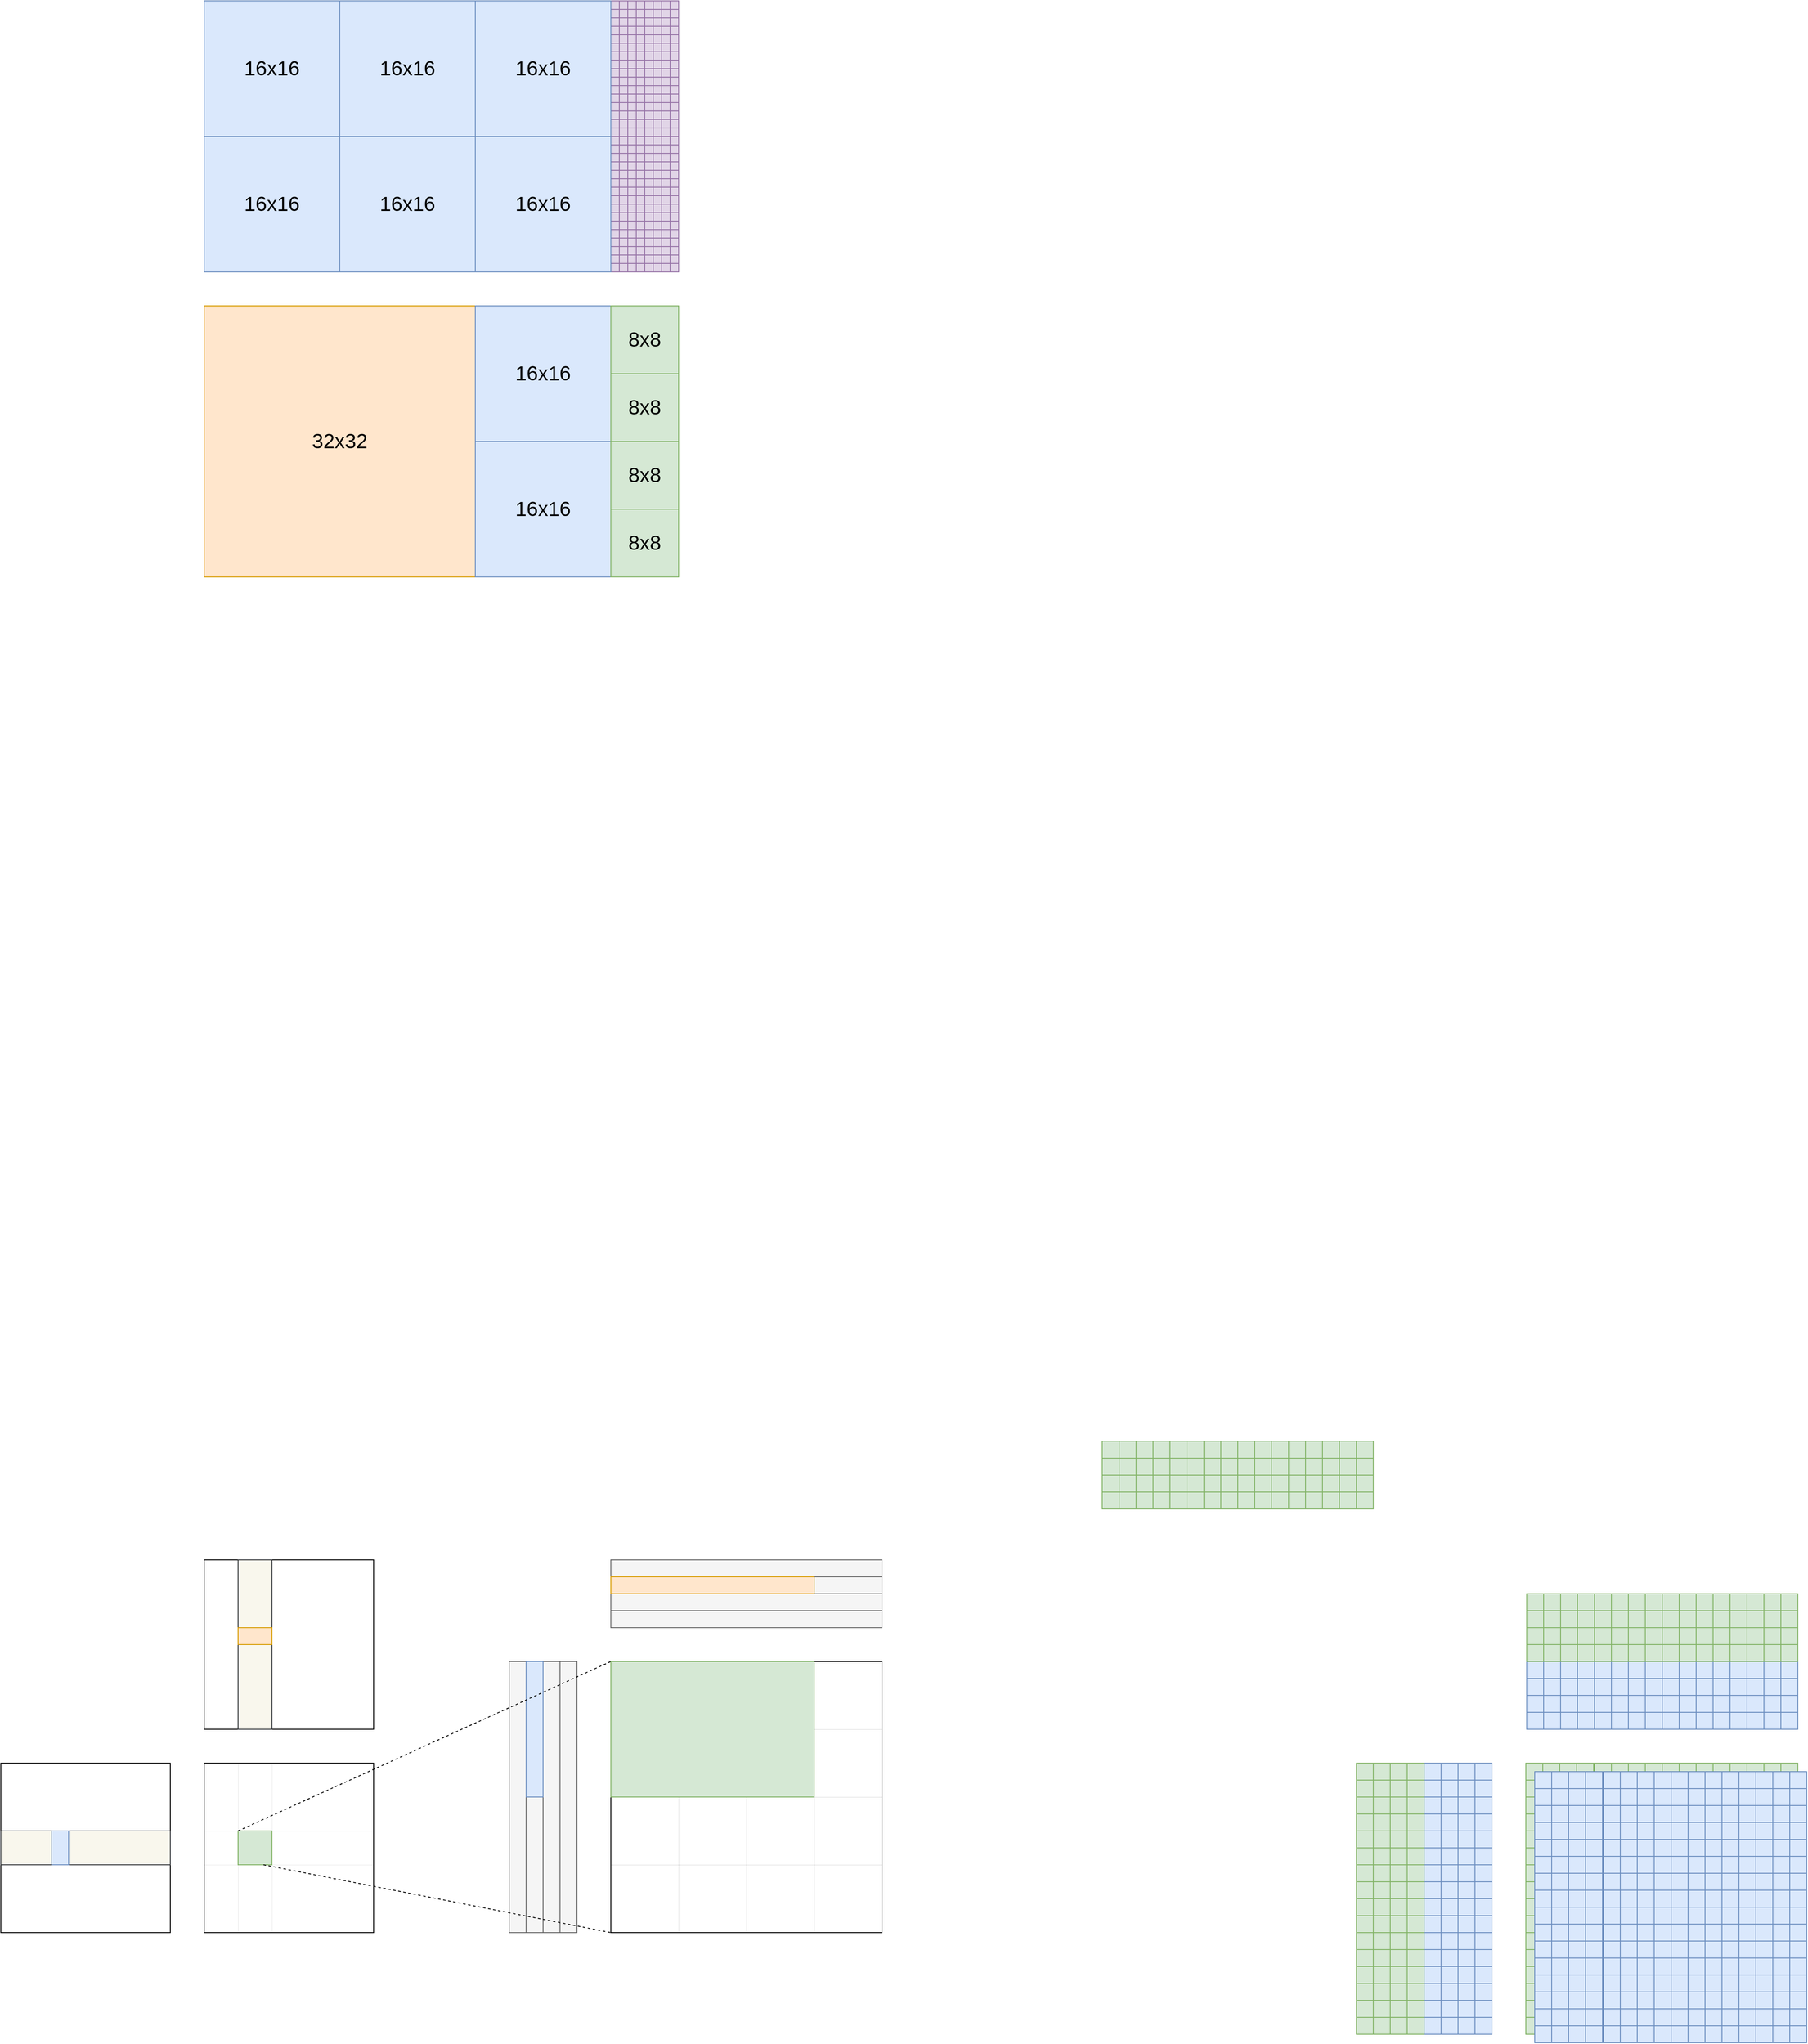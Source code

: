 <mxfile version="22.1.11" type="github">
  <diagram id="4zdO6A0pDtZ9LioLVTQo" name="Page-1">
    <mxGraphModel dx="2257" dy="3382" grid="1" gridSize="10" guides="1" tooltips="1" connect="1" arrows="1" fold="1" page="1" pageScale="1" pageWidth="827" pageHeight="1169" math="0" shadow="0">
      <root>
        <mxCell id="0" />
        <mxCell id="1" parent="0" />
        <mxCell id="s8GAoEmhAFOMZ-G4dZP0-1" value="&lt;font style=&quot;font-size: 24px;&quot;&gt;32x32&lt;/font&gt;" style="rounded=0;whiteSpace=wrap;html=1;fillColor=#ffe6cc;strokeColor=#d79b00;" parent="1" vertex="1">
          <mxGeometry x="-480" y="-1480" width="320" height="320" as="geometry" />
        </mxCell>
        <mxCell id="s8GAoEmhAFOMZ-G4dZP0-2" value="&lt;font style=&quot;font-size: 24px;&quot;&gt;16x16&lt;/font&gt;" style="rounded=0;whiteSpace=wrap;html=1;fillColor=#dae8fc;strokeColor=#6c8ebf;" parent="1" vertex="1">
          <mxGeometry x="-160" y="-1480" width="160" height="160" as="geometry" />
        </mxCell>
        <mxCell id="s8GAoEmhAFOMZ-G4dZP0-3" value="&lt;font style=&quot;font-size: 24px;&quot;&gt;16x16&lt;/font&gt;" style="rounded=0;whiteSpace=wrap;html=1;fillColor=#dae8fc;strokeColor=#6c8ebf;" parent="1" vertex="1">
          <mxGeometry x="-160" y="-1320" width="160" height="160" as="geometry" />
        </mxCell>
        <mxCell id="s8GAoEmhAFOMZ-G4dZP0-4" value="&lt;font style=&quot;font-size: 24px;&quot;&gt;8x8&lt;/font&gt;" style="rounded=0;whiteSpace=wrap;html=1;fillColor=#d5e8d4;strokeColor=#82b366;" parent="1" vertex="1">
          <mxGeometry y="-1480" width="80" height="80" as="geometry" />
        </mxCell>
        <mxCell id="s8GAoEmhAFOMZ-G4dZP0-14" value="" style="rounded=0;whiteSpace=wrap;html=1;fillColor=#e1d5e7;strokeColor=#9673a6;" parent="1" vertex="1">
          <mxGeometry y="-1680" width="10" height="10" as="geometry" />
        </mxCell>
        <mxCell id="s8GAoEmhAFOMZ-G4dZP0-15" value="" style="rounded=0;whiteSpace=wrap;html=1;fillColor=#e1d5e7;strokeColor=#9673a6;" parent="1" vertex="1">
          <mxGeometry x="10" y="-1680" width="10" height="10" as="geometry" />
        </mxCell>
        <mxCell id="s8GAoEmhAFOMZ-G4dZP0-16" value="" style="rounded=0;whiteSpace=wrap;html=1;fillColor=#e1d5e7;strokeColor=#9673a6;" parent="1" vertex="1">
          <mxGeometry x="20" y="-1680" width="10" height="10" as="geometry" />
        </mxCell>
        <mxCell id="s8GAoEmhAFOMZ-G4dZP0-17" value="" style="rounded=0;whiteSpace=wrap;html=1;fillColor=#e1d5e7;strokeColor=#9673a6;" parent="1" vertex="1">
          <mxGeometry x="30" y="-1680" width="10" height="10" as="geometry" />
        </mxCell>
        <mxCell id="s8GAoEmhAFOMZ-G4dZP0-18" value="" style="rounded=0;whiteSpace=wrap;html=1;fillColor=#e1d5e7;strokeColor=#9673a6;" parent="1" vertex="1">
          <mxGeometry x="40" y="-1680" width="10" height="10" as="geometry" />
        </mxCell>
        <mxCell id="s8GAoEmhAFOMZ-G4dZP0-19" value="" style="rounded=0;whiteSpace=wrap;html=1;fillColor=#e1d5e7;strokeColor=#9673a6;" parent="1" vertex="1">
          <mxGeometry x="50" y="-1680" width="10" height="10" as="geometry" />
        </mxCell>
        <mxCell id="s8GAoEmhAFOMZ-G4dZP0-20" value="" style="rounded=0;whiteSpace=wrap;html=1;fillColor=#e1d5e7;strokeColor=#9673a6;" parent="1" vertex="1">
          <mxGeometry x="60" y="-1680" width="10" height="10" as="geometry" />
        </mxCell>
        <mxCell id="s8GAoEmhAFOMZ-G4dZP0-21" value="" style="rounded=0;whiteSpace=wrap;html=1;fillColor=#e1d5e7;strokeColor=#9673a6;" parent="1" vertex="1">
          <mxGeometry x="70" y="-1680" width="10" height="10" as="geometry" />
        </mxCell>
        <mxCell id="s8GAoEmhAFOMZ-G4dZP0-22" value="" style="rounded=0;whiteSpace=wrap;html=1;fillColor=#e1d5e7;strokeColor=#9673a6;" parent="1" vertex="1">
          <mxGeometry y="-1670" width="10" height="10" as="geometry" />
        </mxCell>
        <mxCell id="s8GAoEmhAFOMZ-G4dZP0-23" value="" style="rounded=0;whiteSpace=wrap;html=1;fillColor=#e1d5e7;strokeColor=#9673a6;" parent="1" vertex="1">
          <mxGeometry x="10" y="-1670" width="10" height="10" as="geometry" />
        </mxCell>
        <mxCell id="s8GAoEmhAFOMZ-G4dZP0-24" value="" style="rounded=0;whiteSpace=wrap;html=1;fillColor=#e1d5e7;strokeColor=#9673a6;" parent="1" vertex="1">
          <mxGeometry x="20" y="-1670" width="10" height="10" as="geometry" />
        </mxCell>
        <mxCell id="s8GAoEmhAFOMZ-G4dZP0-25" value="" style="rounded=0;whiteSpace=wrap;html=1;fillColor=#e1d5e7;strokeColor=#9673a6;" parent="1" vertex="1">
          <mxGeometry x="30" y="-1670" width="10" height="10" as="geometry" />
        </mxCell>
        <mxCell id="s8GAoEmhAFOMZ-G4dZP0-26" value="" style="rounded=0;whiteSpace=wrap;html=1;fillColor=#e1d5e7;strokeColor=#9673a6;" parent="1" vertex="1">
          <mxGeometry x="40" y="-1670" width="10" height="10" as="geometry" />
        </mxCell>
        <mxCell id="s8GAoEmhAFOMZ-G4dZP0-27" value="" style="rounded=0;whiteSpace=wrap;html=1;fillColor=#e1d5e7;strokeColor=#9673a6;" parent="1" vertex="1">
          <mxGeometry x="50" y="-1670" width="10" height="10" as="geometry" />
        </mxCell>
        <mxCell id="s8GAoEmhAFOMZ-G4dZP0-28" value="" style="rounded=0;whiteSpace=wrap;html=1;fillColor=#e1d5e7;strokeColor=#9673a6;" parent="1" vertex="1">
          <mxGeometry x="60" y="-1670" width="10" height="10" as="geometry" />
        </mxCell>
        <mxCell id="s8GAoEmhAFOMZ-G4dZP0-29" value="" style="rounded=0;whiteSpace=wrap;html=1;fillColor=#e1d5e7;strokeColor=#9673a6;" parent="1" vertex="1">
          <mxGeometry x="70" y="-1670" width="10" height="10" as="geometry" />
        </mxCell>
        <mxCell id="s8GAoEmhAFOMZ-G4dZP0-30" value="" style="rounded=0;whiteSpace=wrap;html=1;fillColor=#e1d5e7;strokeColor=#9673a6;" parent="1" vertex="1">
          <mxGeometry y="-1660" width="10" height="10" as="geometry" />
        </mxCell>
        <mxCell id="s8GAoEmhAFOMZ-G4dZP0-31" value="" style="rounded=0;whiteSpace=wrap;html=1;fillColor=#e1d5e7;strokeColor=#9673a6;" parent="1" vertex="1">
          <mxGeometry x="10" y="-1660" width="10" height="10" as="geometry" />
        </mxCell>
        <mxCell id="s8GAoEmhAFOMZ-G4dZP0-32" value="" style="rounded=0;whiteSpace=wrap;html=1;fillColor=#e1d5e7;strokeColor=#9673a6;" parent="1" vertex="1">
          <mxGeometry x="20" y="-1660" width="10" height="10" as="geometry" />
        </mxCell>
        <mxCell id="s8GAoEmhAFOMZ-G4dZP0-33" value="" style="rounded=0;whiteSpace=wrap;html=1;fillColor=#e1d5e7;strokeColor=#9673a6;" parent="1" vertex="1">
          <mxGeometry x="30" y="-1660" width="10" height="10" as="geometry" />
        </mxCell>
        <mxCell id="s8GAoEmhAFOMZ-G4dZP0-34" value="" style="rounded=0;whiteSpace=wrap;html=1;fillColor=#e1d5e7;strokeColor=#9673a6;" parent="1" vertex="1">
          <mxGeometry x="40" y="-1660" width="10" height="10" as="geometry" />
        </mxCell>
        <mxCell id="s8GAoEmhAFOMZ-G4dZP0-35" value="" style="rounded=0;whiteSpace=wrap;html=1;fillColor=#e1d5e7;strokeColor=#9673a6;" parent="1" vertex="1">
          <mxGeometry x="50" y="-1660" width="10" height="10" as="geometry" />
        </mxCell>
        <mxCell id="s8GAoEmhAFOMZ-G4dZP0-36" value="" style="rounded=0;whiteSpace=wrap;html=1;fillColor=#e1d5e7;strokeColor=#9673a6;" parent="1" vertex="1">
          <mxGeometry x="60" y="-1660" width="10" height="10" as="geometry" />
        </mxCell>
        <mxCell id="s8GAoEmhAFOMZ-G4dZP0-37" value="" style="rounded=0;whiteSpace=wrap;html=1;fillColor=#e1d5e7;strokeColor=#9673a6;" parent="1" vertex="1">
          <mxGeometry x="70" y="-1660" width="10" height="10" as="geometry" />
        </mxCell>
        <mxCell id="s8GAoEmhAFOMZ-G4dZP0-38" value="" style="rounded=0;whiteSpace=wrap;html=1;fillColor=#e1d5e7;strokeColor=#9673a6;" parent="1" vertex="1">
          <mxGeometry y="-1650" width="10" height="10" as="geometry" />
        </mxCell>
        <mxCell id="s8GAoEmhAFOMZ-G4dZP0-39" value="" style="rounded=0;whiteSpace=wrap;html=1;fillColor=#e1d5e7;strokeColor=#9673a6;" parent="1" vertex="1">
          <mxGeometry x="10" y="-1650" width="10" height="10" as="geometry" />
        </mxCell>
        <mxCell id="s8GAoEmhAFOMZ-G4dZP0-40" value="" style="rounded=0;whiteSpace=wrap;html=1;fillColor=#e1d5e7;strokeColor=#9673a6;" parent="1" vertex="1">
          <mxGeometry x="20" y="-1650" width="10" height="10" as="geometry" />
        </mxCell>
        <mxCell id="s8GAoEmhAFOMZ-G4dZP0-41" value="" style="rounded=0;whiteSpace=wrap;html=1;fillColor=#e1d5e7;strokeColor=#9673a6;" parent="1" vertex="1">
          <mxGeometry x="30" y="-1650" width="10" height="10" as="geometry" />
        </mxCell>
        <mxCell id="s8GAoEmhAFOMZ-G4dZP0-42" value="" style="rounded=0;whiteSpace=wrap;html=1;fillColor=#e1d5e7;strokeColor=#9673a6;" parent="1" vertex="1">
          <mxGeometry x="40" y="-1650" width="10" height="10" as="geometry" />
        </mxCell>
        <mxCell id="s8GAoEmhAFOMZ-G4dZP0-43" value="" style="rounded=0;whiteSpace=wrap;html=1;fillColor=#e1d5e7;strokeColor=#9673a6;" parent="1" vertex="1">
          <mxGeometry x="50" y="-1650" width="10" height="10" as="geometry" />
        </mxCell>
        <mxCell id="s8GAoEmhAFOMZ-G4dZP0-44" value="" style="rounded=0;whiteSpace=wrap;html=1;fillColor=#e1d5e7;strokeColor=#9673a6;" parent="1" vertex="1">
          <mxGeometry x="60" y="-1650" width="10" height="10" as="geometry" />
        </mxCell>
        <mxCell id="s8GAoEmhAFOMZ-G4dZP0-45" value="" style="rounded=0;whiteSpace=wrap;html=1;fillColor=#e1d5e7;strokeColor=#9673a6;" parent="1" vertex="1">
          <mxGeometry x="70" y="-1650" width="10" height="10" as="geometry" />
        </mxCell>
        <mxCell id="s8GAoEmhAFOMZ-G4dZP0-46" value="" style="rounded=0;whiteSpace=wrap;html=1;fillColor=#e1d5e7;strokeColor=#9673a6;" parent="1" vertex="1">
          <mxGeometry y="-1640" width="10" height="10" as="geometry" />
        </mxCell>
        <mxCell id="s8GAoEmhAFOMZ-G4dZP0-47" value="" style="rounded=0;whiteSpace=wrap;html=1;fillColor=#e1d5e7;strokeColor=#9673a6;" parent="1" vertex="1">
          <mxGeometry x="10" y="-1640" width="10" height="10" as="geometry" />
        </mxCell>
        <mxCell id="s8GAoEmhAFOMZ-G4dZP0-48" value="" style="rounded=0;whiteSpace=wrap;html=1;fillColor=#e1d5e7;strokeColor=#9673a6;" parent="1" vertex="1">
          <mxGeometry x="20" y="-1640" width="10" height="10" as="geometry" />
        </mxCell>
        <mxCell id="s8GAoEmhAFOMZ-G4dZP0-49" value="" style="rounded=0;whiteSpace=wrap;html=1;fillColor=#e1d5e7;strokeColor=#9673a6;" parent="1" vertex="1">
          <mxGeometry x="30" y="-1640" width="10" height="10" as="geometry" />
        </mxCell>
        <mxCell id="s8GAoEmhAFOMZ-G4dZP0-50" value="" style="rounded=0;whiteSpace=wrap;html=1;fillColor=#e1d5e7;strokeColor=#9673a6;" parent="1" vertex="1">
          <mxGeometry x="40" y="-1640" width="10" height="10" as="geometry" />
        </mxCell>
        <mxCell id="s8GAoEmhAFOMZ-G4dZP0-51" value="" style="rounded=0;whiteSpace=wrap;html=1;fillColor=#e1d5e7;strokeColor=#9673a6;" parent="1" vertex="1">
          <mxGeometry x="50" y="-1640" width="10" height="10" as="geometry" />
        </mxCell>
        <mxCell id="s8GAoEmhAFOMZ-G4dZP0-52" value="" style="rounded=0;whiteSpace=wrap;html=1;fillColor=#e1d5e7;strokeColor=#9673a6;" parent="1" vertex="1">
          <mxGeometry x="60" y="-1640" width="10" height="10" as="geometry" />
        </mxCell>
        <mxCell id="s8GAoEmhAFOMZ-G4dZP0-53" value="" style="rounded=0;whiteSpace=wrap;html=1;fillColor=#e1d5e7;strokeColor=#9673a6;" parent="1" vertex="1">
          <mxGeometry x="70" y="-1640" width="10" height="10" as="geometry" />
        </mxCell>
        <mxCell id="s8GAoEmhAFOMZ-G4dZP0-54" value="" style="rounded=0;whiteSpace=wrap;html=1;fillColor=#e1d5e7;strokeColor=#9673a6;" parent="1" vertex="1">
          <mxGeometry y="-1630" width="10" height="10" as="geometry" />
        </mxCell>
        <mxCell id="s8GAoEmhAFOMZ-G4dZP0-55" value="" style="rounded=0;whiteSpace=wrap;html=1;fillColor=#e1d5e7;strokeColor=#9673a6;" parent="1" vertex="1">
          <mxGeometry x="10" y="-1630" width="10" height="10" as="geometry" />
        </mxCell>
        <mxCell id="s8GAoEmhAFOMZ-G4dZP0-56" value="" style="rounded=0;whiteSpace=wrap;html=1;fillColor=#e1d5e7;strokeColor=#9673a6;" parent="1" vertex="1">
          <mxGeometry x="20" y="-1630" width="10" height="10" as="geometry" />
        </mxCell>
        <mxCell id="s8GAoEmhAFOMZ-G4dZP0-57" value="" style="rounded=0;whiteSpace=wrap;html=1;fillColor=#e1d5e7;strokeColor=#9673a6;" parent="1" vertex="1">
          <mxGeometry x="30" y="-1630" width="10" height="10" as="geometry" />
        </mxCell>
        <mxCell id="s8GAoEmhAFOMZ-G4dZP0-58" value="" style="rounded=0;whiteSpace=wrap;html=1;fillColor=#e1d5e7;strokeColor=#9673a6;" parent="1" vertex="1">
          <mxGeometry x="40" y="-1630" width="10" height="10" as="geometry" />
        </mxCell>
        <mxCell id="s8GAoEmhAFOMZ-G4dZP0-59" value="" style="rounded=0;whiteSpace=wrap;html=1;fillColor=#e1d5e7;strokeColor=#9673a6;" parent="1" vertex="1">
          <mxGeometry x="50" y="-1630" width="10" height="10" as="geometry" />
        </mxCell>
        <mxCell id="s8GAoEmhAFOMZ-G4dZP0-60" value="" style="rounded=0;whiteSpace=wrap;html=1;fillColor=#e1d5e7;strokeColor=#9673a6;" parent="1" vertex="1">
          <mxGeometry x="60" y="-1630" width="10" height="10" as="geometry" />
        </mxCell>
        <mxCell id="s8GAoEmhAFOMZ-G4dZP0-61" value="" style="rounded=0;whiteSpace=wrap;html=1;fillColor=#e1d5e7;strokeColor=#9673a6;" parent="1" vertex="1">
          <mxGeometry x="70" y="-1630" width="10" height="10" as="geometry" />
        </mxCell>
        <mxCell id="s8GAoEmhAFOMZ-G4dZP0-62" value="" style="rounded=0;whiteSpace=wrap;html=1;fillColor=#e1d5e7;strokeColor=#9673a6;" parent="1" vertex="1">
          <mxGeometry y="-1620" width="10" height="10" as="geometry" />
        </mxCell>
        <mxCell id="s8GAoEmhAFOMZ-G4dZP0-63" value="" style="rounded=0;whiteSpace=wrap;html=1;fillColor=#e1d5e7;strokeColor=#9673a6;" parent="1" vertex="1">
          <mxGeometry x="10" y="-1620" width="10" height="10" as="geometry" />
        </mxCell>
        <mxCell id="s8GAoEmhAFOMZ-G4dZP0-64" value="" style="rounded=0;whiteSpace=wrap;html=1;fillColor=#e1d5e7;strokeColor=#9673a6;" parent="1" vertex="1">
          <mxGeometry x="20" y="-1620" width="10" height="10" as="geometry" />
        </mxCell>
        <mxCell id="s8GAoEmhAFOMZ-G4dZP0-65" value="" style="rounded=0;whiteSpace=wrap;html=1;fillColor=#e1d5e7;strokeColor=#9673a6;" parent="1" vertex="1">
          <mxGeometry x="30" y="-1620" width="10" height="10" as="geometry" />
        </mxCell>
        <mxCell id="s8GAoEmhAFOMZ-G4dZP0-66" value="" style="rounded=0;whiteSpace=wrap;html=1;fillColor=#e1d5e7;strokeColor=#9673a6;" parent="1" vertex="1">
          <mxGeometry x="40" y="-1620" width="10" height="10" as="geometry" />
        </mxCell>
        <mxCell id="s8GAoEmhAFOMZ-G4dZP0-67" value="" style="rounded=0;whiteSpace=wrap;html=1;fillColor=#e1d5e7;strokeColor=#9673a6;" parent="1" vertex="1">
          <mxGeometry x="50" y="-1620" width="10" height="10" as="geometry" />
        </mxCell>
        <mxCell id="s8GAoEmhAFOMZ-G4dZP0-68" value="" style="rounded=0;whiteSpace=wrap;html=1;fillColor=#e1d5e7;strokeColor=#9673a6;" parent="1" vertex="1">
          <mxGeometry x="60" y="-1620" width="10" height="10" as="geometry" />
        </mxCell>
        <mxCell id="s8GAoEmhAFOMZ-G4dZP0-69" value="" style="rounded=0;whiteSpace=wrap;html=1;fillColor=#e1d5e7;strokeColor=#9673a6;" parent="1" vertex="1">
          <mxGeometry x="70" y="-1620" width="10" height="10" as="geometry" />
        </mxCell>
        <mxCell id="s8GAoEmhAFOMZ-G4dZP0-70" value="" style="rounded=0;whiteSpace=wrap;html=1;fillColor=#e1d5e7;strokeColor=#9673a6;" parent="1" vertex="1">
          <mxGeometry y="-1610" width="10" height="10" as="geometry" />
        </mxCell>
        <mxCell id="s8GAoEmhAFOMZ-G4dZP0-71" value="" style="rounded=0;whiteSpace=wrap;html=1;fillColor=#e1d5e7;strokeColor=#9673a6;" parent="1" vertex="1">
          <mxGeometry x="10" y="-1610" width="10" height="10" as="geometry" />
        </mxCell>
        <mxCell id="s8GAoEmhAFOMZ-G4dZP0-72" value="" style="rounded=0;whiteSpace=wrap;html=1;fillColor=#e1d5e7;strokeColor=#9673a6;" parent="1" vertex="1">
          <mxGeometry x="20" y="-1610" width="10" height="10" as="geometry" />
        </mxCell>
        <mxCell id="s8GAoEmhAFOMZ-G4dZP0-73" value="" style="rounded=0;whiteSpace=wrap;html=1;fillColor=#e1d5e7;strokeColor=#9673a6;" parent="1" vertex="1">
          <mxGeometry x="30" y="-1610" width="10" height="10" as="geometry" />
        </mxCell>
        <mxCell id="s8GAoEmhAFOMZ-G4dZP0-74" value="" style="rounded=0;whiteSpace=wrap;html=1;fillColor=#e1d5e7;strokeColor=#9673a6;" parent="1" vertex="1">
          <mxGeometry x="40" y="-1610" width="10" height="10" as="geometry" />
        </mxCell>
        <mxCell id="s8GAoEmhAFOMZ-G4dZP0-75" value="" style="rounded=0;whiteSpace=wrap;html=1;fillColor=#e1d5e7;strokeColor=#9673a6;" parent="1" vertex="1">
          <mxGeometry x="50" y="-1610" width="10" height="10" as="geometry" />
        </mxCell>
        <mxCell id="s8GAoEmhAFOMZ-G4dZP0-76" value="" style="rounded=0;whiteSpace=wrap;html=1;fillColor=#e1d5e7;strokeColor=#9673a6;" parent="1" vertex="1">
          <mxGeometry x="60" y="-1610" width="10" height="10" as="geometry" />
        </mxCell>
        <mxCell id="s8GAoEmhAFOMZ-G4dZP0-77" value="" style="rounded=0;whiteSpace=wrap;html=1;fillColor=#e1d5e7;strokeColor=#9673a6;" parent="1" vertex="1">
          <mxGeometry x="70" y="-1610" width="10" height="10" as="geometry" />
        </mxCell>
        <mxCell id="s8GAoEmhAFOMZ-G4dZP0-78" value="" style="rounded=0;whiteSpace=wrap;html=1;fillColor=#e1d5e7;strokeColor=#9673a6;" parent="1" vertex="1">
          <mxGeometry y="-1600" width="10" height="10" as="geometry" />
        </mxCell>
        <mxCell id="s8GAoEmhAFOMZ-G4dZP0-79" value="" style="rounded=0;whiteSpace=wrap;html=1;fillColor=#e1d5e7;strokeColor=#9673a6;" parent="1" vertex="1">
          <mxGeometry x="10" y="-1600" width="10" height="10" as="geometry" />
        </mxCell>
        <mxCell id="s8GAoEmhAFOMZ-G4dZP0-80" value="" style="rounded=0;whiteSpace=wrap;html=1;fillColor=#e1d5e7;strokeColor=#9673a6;" parent="1" vertex="1">
          <mxGeometry x="20" y="-1600" width="10" height="10" as="geometry" />
        </mxCell>
        <mxCell id="s8GAoEmhAFOMZ-G4dZP0-81" value="" style="rounded=0;whiteSpace=wrap;html=1;fillColor=#e1d5e7;strokeColor=#9673a6;" parent="1" vertex="1">
          <mxGeometry x="30" y="-1600" width="10" height="10" as="geometry" />
        </mxCell>
        <mxCell id="s8GAoEmhAFOMZ-G4dZP0-82" value="" style="rounded=0;whiteSpace=wrap;html=1;fillColor=#e1d5e7;strokeColor=#9673a6;" parent="1" vertex="1">
          <mxGeometry x="40" y="-1600" width="10" height="10" as="geometry" />
        </mxCell>
        <mxCell id="s8GAoEmhAFOMZ-G4dZP0-83" value="" style="rounded=0;whiteSpace=wrap;html=1;fillColor=#e1d5e7;strokeColor=#9673a6;" parent="1" vertex="1">
          <mxGeometry x="50" y="-1600" width="10" height="10" as="geometry" />
        </mxCell>
        <mxCell id="s8GAoEmhAFOMZ-G4dZP0-84" value="" style="rounded=0;whiteSpace=wrap;html=1;fillColor=#e1d5e7;strokeColor=#9673a6;" parent="1" vertex="1">
          <mxGeometry x="60" y="-1600" width="10" height="10" as="geometry" />
        </mxCell>
        <mxCell id="s8GAoEmhAFOMZ-G4dZP0-85" value="" style="rounded=0;whiteSpace=wrap;html=1;fillColor=#e1d5e7;strokeColor=#9673a6;" parent="1" vertex="1">
          <mxGeometry x="70" y="-1600" width="10" height="10" as="geometry" />
        </mxCell>
        <mxCell id="s8GAoEmhAFOMZ-G4dZP0-86" value="" style="rounded=0;whiteSpace=wrap;html=1;fillColor=#e1d5e7;strokeColor=#9673a6;" parent="1" vertex="1">
          <mxGeometry y="-1590" width="10" height="10" as="geometry" />
        </mxCell>
        <mxCell id="s8GAoEmhAFOMZ-G4dZP0-87" value="" style="rounded=0;whiteSpace=wrap;html=1;fillColor=#e1d5e7;strokeColor=#9673a6;" parent="1" vertex="1">
          <mxGeometry x="10" y="-1590" width="10" height="10" as="geometry" />
        </mxCell>
        <mxCell id="s8GAoEmhAFOMZ-G4dZP0-88" value="" style="rounded=0;whiteSpace=wrap;html=1;fillColor=#e1d5e7;strokeColor=#9673a6;" parent="1" vertex="1">
          <mxGeometry x="20" y="-1590" width="10" height="10" as="geometry" />
        </mxCell>
        <mxCell id="s8GAoEmhAFOMZ-G4dZP0-89" value="" style="rounded=0;whiteSpace=wrap;html=1;fillColor=#e1d5e7;strokeColor=#9673a6;" parent="1" vertex="1">
          <mxGeometry x="30" y="-1590" width="10" height="10" as="geometry" />
        </mxCell>
        <mxCell id="s8GAoEmhAFOMZ-G4dZP0-90" value="" style="rounded=0;whiteSpace=wrap;html=1;fillColor=#e1d5e7;strokeColor=#9673a6;" parent="1" vertex="1">
          <mxGeometry x="40" y="-1590" width="10" height="10" as="geometry" />
        </mxCell>
        <mxCell id="s8GAoEmhAFOMZ-G4dZP0-91" value="" style="rounded=0;whiteSpace=wrap;html=1;fillColor=#e1d5e7;strokeColor=#9673a6;" parent="1" vertex="1">
          <mxGeometry x="50" y="-1590" width="10" height="10" as="geometry" />
        </mxCell>
        <mxCell id="s8GAoEmhAFOMZ-G4dZP0-92" value="" style="rounded=0;whiteSpace=wrap;html=1;fillColor=#e1d5e7;strokeColor=#9673a6;" parent="1" vertex="1">
          <mxGeometry x="60" y="-1590" width="10" height="10" as="geometry" />
        </mxCell>
        <mxCell id="s8GAoEmhAFOMZ-G4dZP0-93" value="" style="rounded=0;whiteSpace=wrap;html=1;fillColor=#e1d5e7;strokeColor=#9673a6;" parent="1" vertex="1">
          <mxGeometry x="70" y="-1590" width="10" height="10" as="geometry" />
        </mxCell>
        <mxCell id="s8GAoEmhAFOMZ-G4dZP0-94" value="" style="rounded=0;whiteSpace=wrap;html=1;fillColor=#e1d5e7;strokeColor=#9673a6;" parent="1" vertex="1">
          <mxGeometry y="-1580" width="10" height="10" as="geometry" />
        </mxCell>
        <mxCell id="s8GAoEmhAFOMZ-G4dZP0-95" value="" style="rounded=0;whiteSpace=wrap;html=1;fillColor=#e1d5e7;strokeColor=#9673a6;" parent="1" vertex="1">
          <mxGeometry x="10" y="-1580" width="10" height="10" as="geometry" />
        </mxCell>
        <mxCell id="s8GAoEmhAFOMZ-G4dZP0-96" value="" style="rounded=0;whiteSpace=wrap;html=1;fillColor=#e1d5e7;strokeColor=#9673a6;" parent="1" vertex="1">
          <mxGeometry x="20" y="-1580" width="10" height="10" as="geometry" />
        </mxCell>
        <mxCell id="s8GAoEmhAFOMZ-G4dZP0-97" value="" style="rounded=0;whiteSpace=wrap;html=1;fillColor=#e1d5e7;strokeColor=#9673a6;" parent="1" vertex="1">
          <mxGeometry x="30" y="-1580" width="10" height="10" as="geometry" />
        </mxCell>
        <mxCell id="s8GAoEmhAFOMZ-G4dZP0-98" value="" style="rounded=0;whiteSpace=wrap;html=1;fillColor=#e1d5e7;strokeColor=#9673a6;" parent="1" vertex="1">
          <mxGeometry x="40" y="-1580" width="10" height="10" as="geometry" />
        </mxCell>
        <mxCell id="s8GAoEmhAFOMZ-G4dZP0-99" value="" style="rounded=0;whiteSpace=wrap;html=1;fillColor=#e1d5e7;strokeColor=#9673a6;" parent="1" vertex="1">
          <mxGeometry x="50" y="-1580" width="10" height="10" as="geometry" />
        </mxCell>
        <mxCell id="s8GAoEmhAFOMZ-G4dZP0-100" value="" style="rounded=0;whiteSpace=wrap;html=1;fillColor=#e1d5e7;strokeColor=#9673a6;" parent="1" vertex="1">
          <mxGeometry x="60" y="-1580" width="10" height="10" as="geometry" />
        </mxCell>
        <mxCell id="s8GAoEmhAFOMZ-G4dZP0-101" value="" style="rounded=0;whiteSpace=wrap;html=1;fillColor=#e1d5e7;strokeColor=#9673a6;" parent="1" vertex="1">
          <mxGeometry x="70" y="-1580" width="10" height="10" as="geometry" />
        </mxCell>
        <mxCell id="s8GAoEmhAFOMZ-G4dZP0-102" value="" style="rounded=0;whiteSpace=wrap;html=1;fillColor=#e1d5e7;strokeColor=#9673a6;" parent="1" vertex="1">
          <mxGeometry y="-1570" width="10" height="10" as="geometry" />
        </mxCell>
        <mxCell id="s8GAoEmhAFOMZ-G4dZP0-103" value="" style="rounded=0;whiteSpace=wrap;html=1;fillColor=#e1d5e7;strokeColor=#9673a6;" parent="1" vertex="1">
          <mxGeometry x="10" y="-1570" width="10" height="10" as="geometry" />
        </mxCell>
        <mxCell id="s8GAoEmhAFOMZ-G4dZP0-104" value="" style="rounded=0;whiteSpace=wrap;html=1;fillColor=#e1d5e7;strokeColor=#9673a6;" parent="1" vertex="1">
          <mxGeometry x="20" y="-1570" width="10" height="10" as="geometry" />
        </mxCell>
        <mxCell id="s8GAoEmhAFOMZ-G4dZP0-105" value="" style="rounded=0;whiteSpace=wrap;html=1;fillColor=#e1d5e7;strokeColor=#9673a6;" parent="1" vertex="1">
          <mxGeometry x="30" y="-1570" width="10" height="10" as="geometry" />
        </mxCell>
        <mxCell id="s8GAoEmhAFOMZ-G4dZP0-106" value="" style="rounded=0;whiteSpace=wrap;html=1;fillColor=#e1d5e7;strokeColor=#9673a6;" parent="1" vertex="1">
          <mxGeometry x="40" y="-1570" width="10" height="10" as="geometry" />
        </mxCell>
        <mxCell id="s8GAoEmhAFOMZ-G4dZP0-107" value="" style="rounded=0;whiteSpace=wrap;html=1;fillColor=#e1d5e7;strokeColor=#9673a6;" parent="1" vertex="1">
          <mxGeometry x="50" y="-1570" width="10" height="10" as="geometry" />
        </mxCell>
        <mxCell id="s8GAoEmhAFOMZ-G4dZP0-108" value="" style="rounded=0;whiteSpace=wrap;html=1;fillColor=#e1d5e7;strokeColor=#9673a6;" parent="1" vertex="1">
          <mxGeometry x="60" y="-1570" width="10" height="10" as="geometry" />
        </mxCell>
        <mxCell id="s8GAoEmhAFOMZ-G4dZP0-109" value="" style="rounded=0;whiteSpace=wrap;html=1;fillColor=#e1d5e7;strokeColor=#9673a6;" parent="1" vertex="1">
          <mxGeometry x="70" y="-1570" width="10" height="10" as="geometry" />
        </mxCell>
        <mxCell id="s8GAoEmhAFOMZ-G4dZP0-110" value="" style="rounded=0;whiteSpace=wrap;html=1;fillColor=#e1d5e7;strokeColor=#9673a6;" parent="1" vertex="1">
          <mxGeometry y="-1560" width="10" height="10" as="geometry" />
        </mxCell>
        <mxCell id="s8GAoEmhAFOMZ-G4dZP0-111" value="" style="rounded=0;whiteSpace=wrap;html=1;fillColor=#e1d5e7;strokeColor=#9673a6;" parent="1" vertex="1">
          <mxGeometry x="10" y="-1560" width="10" height="10" as="geometry" />
        </mxCell>
        <mxCell id="s8GAoEmhAFOMZ-G4dZP0-112" value="" style="rounded=0;whiteSpace=wrap;html=1;fillColor=#e1d5e7;strokeColor=#9673a6;" parent="1" vertex="1">
          <mxGeometry x="20" y="-1560" width="10" height="10" as="geometry" />
        </mxCell>
        <mxCell id="s8GAoEmhAFOMZ-G4dZP0-113" value="" style="rounded=0;whiteSpace=wrap;html=1;fillColor=#e1d5e7;strokeColor=#9673a6;" parent="1" vertex="1">
          <mxGeometry x="30" y="-1560" width="10" height="10" as="geometry" />
        </mxCell>
        <mxCell id="s8GAoEmhAFOMZ-G4dZP0-114" value="" style="rounded=0;whiteSpace=wrap;html=1;fillColor=#e1d5e7;strokeColor=#9673a6;" parent="1" vertex="1">
          <mxGeometry x="40" y="-1560" width="10" height="10" as="geometry" />
        </mxCell>
        <mxCell id="s8GAoEmhAFOMZ-G4dZP0-115" value="" style="rounded=0;whiteSpace=wrap;html=1;fillColor=#e1d5e7;strokeColor=#9673a6;" parent="1" vertex="1">
          <mxGeometry x="50" y="-1560" width="10" height="10" as="geometry" />
        </mxCell>
        <mxCell id="s8GAoEmhAFOMZ-G4dZP0-116" value="" style="rounded=0;whiteSpace=wrap;html=1;fillColor=#e1d5e7;strokeColor=#9673a6;" parent="1" vertex="1">
          <mxGeometry x="60" y="-1560" width="10" height="10" as="geometry" />
        </mxCell>
        <mxCell id="s8GAoEmhAFOMZ-G4dZP0-117" value="" style="rounded=0;whiteSpace=wrap;html=1;fillColor=#e1d5e7;strokeColor=#9673a6;" parent="1" vertex="1">
          <mxGeometry x="70" y="-1560" width="10" height="10" as="geometry" />
        </mxCell>
        <mxCell id="s8GAoEmhAFOMZ-G4dZP0-118" value="" style="rounded=0;whiteSpace=wrap;html=1;fillColor=#e1d5e7;strokeColor=#9673a6;" parent="1" vertex="1">
          <mxGeometry y="-1550" width="10" height="10" as="geometry" />
        </mxCell>
        <mxCell id="s8GAoEmhAFOMZ-G4dZP0-119" value="" style="rounded=0;whiteSpace=wrap;html=1;fillColor=#e1d5e7;strokeColor=#9673a6;" parent="1" vertex="1">
          <mxGeometry x="10" y="-1550" width="10" height="10" as="geometry" />
        </mxCell>
        <mxCell id="s8GAoEmhAFOMZ-G4dZP0-120" value="" style="rounded=0;whiteSpace=wrap;html=1;fillColor=#e1d5e7;strokeColor=#9673a6;" parent="1" vertex="1">
          <mxGeometry x="20" y="-1550" width="10" height="10" as="geometry" />
        </mxCell>
        <mxCell id="s8GAoEmhAFOMZ-G4dZP0-121" value="" style="rounded=0;whiteSpace=wrap;html=1;fillColor=#e1d5e7;strokeColor=#9673a6;" parent="1" vertex="1">
          <mxGeometry x="30" y="-1550" width="10" height="10" as="geometry" />
        </mxCell>
        <mxCell id="s8GAoEmhAFOMZ-G4dZP0-122" value="" style="rounded=0;whiteSpace=wrap;html=1;fillColor=#e1d5e7;strokeColor=#9673a6;" parent="1" vertex="1">
          <mxGeometry x="40" y="-1550" width="10" height="10" as="geometry" />
        </mxCell>
        <mxCell id="s8GAoEmhAFOMZ-G4dZP0-123" value="" style="rounded=0;whiteSpace=wrap;html=1;fillColor=#e1d5e7;strokeColor=#9673a6;" parent="1" vertex="1">
          <mxGeometry x="50" y="-1550" width="10" height="10" as="geometry" />
        </mxCell>
        <mxCell id="s8GAoEmhAFOMZ-G4dZP0-124" value="" style="rounded=0;whiteSpace=wrap;html=1;fillColor=#e1d5e7;strokeColor=#9673a6;" parent="1" vertex="1">
          <mxGeometry x="60" y="-1550" width="10" height="10" as="geometry" />
        </mxCell>
        <mxCell id="s8GAoEmhAFOMZ-G4dZP0-125" value="" style="rounded=0;whiteSpace=wrap;html=1;fillColor=#e1d5e7;strokeColor=#9673a6;" parent="1" vertex="1">
          <mxGeometry x="70" y="-1550" width="10" height="10" as="geometry" />
        </mxCell>
        <mxCell id="s8GAoEmhAFOMZ-G4dZP0-126" value="" style="rounded=0;whiteSpace=wrap;html=1;fillColor=#e1d5e7;strokeColor=#9673a6;" parent="1" vertex="1">
          <mxGeometry y="-1540" width="10" height="10" as="geometry" />
        </mxCell>
        <mxCell id="s8GAoEmhAFOMZ-G4dZP0-127" value="" style="rounded=0;whiteSpace=wrap;html=1;fillColor=#e1d5e7;strokeColor=#9673a6;" parent="1" vertex="1">
          <mxGeometry x="10" y="-1540" width="10" height="10" as="geometry" />
        </mxCell>
        <mxCell id="s8GAoEmhAFOMZ-G4dZP0-128" value="" style="rounded=0;whiteSpace=wrap;html=1;fillColor=#e1d5e7;strokeColor=#9673a6;" parent="1" vertex="1">
          <mxGeometry x="20" y="-1540" width="10" height="10" as="geometry" />
        </mxCell>
        <mxCell id="s8GAoEmhAFOMZ-G4dZP0-129" value="" style="rounded=0;whiteSpace=wrap;html=1;fillColor=#e1d5e7;strokeColor=#9673a6;" parent="1" vertex="1">
          <mxGeometry x="30" y="-1540" width="10" height="10" as="geometry" />
        </mxCell>
        <mxCell id="s8GAoEmhAFOMZ-G4dZP0-130" value="" style="rounded=0;whiteSpace=wrap;html=1;fillColor=#e1d5e7;strokeColor=#9673a6;" parent="1" vertex="1">
          <mxGeometry x="40" y="-1540" width="10" height="10" as="geometry" />
        </mxCell>
        <mxCell id="s8GAoEmhAFOMZ-G4dZP0-131" value="" style="rounded=0;whiteSpace=wrap;html=1;fillColor=#e1d5e7;strokeColor=#9673a6;" parent="1" vertex="1">
          <mxGeometry x="50" y="-1540" width="10" height="10" as="geometry" />
        </mxCell>
        <mxCell id="s8GAoEmhAFOMZ-G4dZP0-132" value="" style="rounded=0;whiteSpace=wrap;html=1;fillColor=#e1d5e7;strokeColor=#9673a6;" parent="1" vertex="1">
          <mxGeometry x="60" y="-1540" width="10" height="10" as="geometry" />
        </mxCell>
        <mxCell id="s8GAoEmhAFOMZ-G4dZP0-133" value="" style="rounded=0;whiteSpace=wrap;html=1;fillColor=#e1d5e7;strokeColor=#9673a6;" parent="1" vertex="1">
          <mxGeometry x="70" y="-1540" width="10" height="10" as="geometry" />
        </mxCell>
        <mxCell id="s8GAoEmhAFOMZ-G4dZP0-134" value="" style="rounded=0;whiteSpace=wrap;html=1;fillColor=#e1d5e7;strokeColor=#9673a6;" parent="1" vertex="1">
          <mxGeometry y="-1530" width="10" height="10" as="geometry" />
        </mxCell>
        <mxCell id="s8GAoEmhAFOMZ-G4dZP0-135" value="" style="rounded=0;whiteSpace=wrap;html=1;fillColor=#e1d5e7;strokeColor=#9673a6;" parent="1" vertex="1">
          <mxGeometry x="10" y="-1530" width="10" height="10" as="geometry" />
        </mxCell>
        <mxCell id="s8GAoEmhAFOMZ-G4dZP0-136" value="" style="rounded=0;whiteSpace=wrap;html=1;fillColor=#e1d5e7;strokeColor=#9673a6;" parent="1" vertex="1">
          <mxGeometry x="20" y="-1530" width="10" height="10" as="geometry" />
        </mxCell>
        <mxCell id="s8GAoEmhAFOMZ-G4dZP0-137" value="" style="rounded=0;whiteSpace=wrap;html=1;fillColor=#e1d5e7;strokeColor=#9673a6;" parent="1" vertex="1">
          <mxGeometry x="30" y="-1530" width="10" height="10" as="geometry" />
        </mxCell>
        <mxCell id="s8GAoEmhAFOMZ-G4dZP0-138" value="" style="rounded=0;whiteSpace=wrap;html=1;fillColor=#e1d5e7;strokeColor=#9673a6;" parent="1" vertex="1">
          <mxGeometry x="40" y="-1530" width="10" height="10" as="geometry" />
        </mxCell>
        <mxCell id="s8GAoEmhAFOMZ-G4dZP0-139" value="" style="rounded=0;whiteSpace=wrap;html=1;fillColor=#e1d5e7;strokeColor=#9673a6;" parent="1" vertex="1">
          <mxGeometry x="50" y="-1530" width="10" height="10" as="geometry" />
        </mxCell>
        <mxCell id="s8GAoEmhAFOMZ-G4dZP0-140" value="" style="rounded=0;whiteSpace=wrap;html=1;fillColor=#e1d5e7;strokeColor=#9673a6;" parent="1" vertex="1">
          <mxGeometry x="60" y="-1530" width="10" height="10" as="geometry" />
        </mxCell>
        <mxCell id="s8GAoEmhAFOMZ-G4dZP0-141" value="" style="rounded=0;whiteSpace=wrap;html=1;fillColor=#e1d5e7;strokeColor=#9673a6;" parent="1" vertex="1">
          <mxGeometry x="70" y="-1530" width="10" height="10" as="geometry" />
        </mxCell>
        <mxCell id="s8GAoEmhAFOMZ-G4dZP0-142" value="" style="rounded=0;whiteSpace=wrap;html=1;fillColor=#e1d5e7;strokeColor=#9673a6;" parent="1" vertex="1">
          <mxGeometry y="-1840" width="10" height="10" as="geometry" />
        </mxCell>
        <mxCell id="s8GAoEmhAFOMZ-G4dZP0-143" value="" style="rounded=0;whiteSpace=wrap;html=1;fillColor=#e1d5e7;strokeColor=#9673a6;" parent="1" vertex="1">
          <mxGeometry x="10" y="-1840" width="10" height="10" as="geometry" />
        </mxCell>
        <mxCell id="s8GAoEmhAFOMZ-G4dZP0-144" value="" style="rounded=0;whiteSpace=wrap;html=1;fillColor=#e1d5e7;strokeColor=#9673a6;" parent="1" vertex="1">
          <mxGeometry x="20" y="-1840" width="10" height="10" as="geometry" />
        </mxCell>
        <mxCell id="s8GAoEmhAFOMZ-G4dZP0-145" value="" style="rounded=0;whiteSpace=wrap;html=1;fillColor=#e1d5e7;strokeColor=#9673a6;" parent="1" vertex="1">
          <mxGeometry x="30" y="-1840" width="10" height="10" as="geometry" />
        </mxCell>
        <mxCell id="s8GAoEmhAFOMZ-G4dZP0-146" value="" style="rounded=0;whiteSpace=wrap;html=1;fillColor=#e1d5e7;strokeColor=#9673a6;" parent="1" vertex="1">
          <mxGeometry x="40" y="-1840" width="10" height="10" as="geometry" />
        </mxCell>
        <mxCell id="s8GAoEmhAFOMZ-G4dZP0-147" value="" style="rounded=0;whiteSpace=wrap;html=1;fillColor=#e1d5e7;strokeColor=#9673a6;" parent="1" vertex="1">
          <mxGeometry x="50" y="-1840" width="10" height="10" as="geometry" />
        </mxCell>
        <mxCell id="s8GAoEmhAFOMZ-G4dZP0-148" value="" style="rounded=0;whiteSpace=wrap;html=1;fillColor=#e1d5e7;strokeColor=#9673a6;" parent="1" vertex="1">
          <mxGeometry x="60" y="-1840" width="10" height="10" as="geometry" />
        </mxCell>
        <mxCell id="s8GAoEmhAFOMZ-G4dZP0-149" value="" style="rounded=0;whiteSpace=wrap;html=1;fillColor=#e1d5e7;strokeColor=#9673a6;" parent="1" vertex="1">
          <mxGeometry x="70" y="-1840" width="10" height="10" as="geometry" />
        </mxCell>
        <mxCell id="s8GAoEmhAFOMZ-G4dZP0-150" value="" style="rounded=0;whiteSpace=wrap;html=1;fillColor=#e1d5e7;strokeColor=#9673a6;" parent="1" vertex="1">
          <mxGeometry y="-1830" width="10" height="10" as="geometry" />
        </mxCell>
        <mxCell id="s8GAoEmhAFOMZ-G4dZP0-151" value="" style="rounded=0;whiteSpace=wrap;html=1;fillColor=#e1d5e7;strokeColor=#9673a6;" parent="1" vertex="1">
          <mxGeometry x="10" y="-1830" width="10" height="10" as="geometry" />
        </mxCell>
        <mxCell id="s8GAoEmhAFOMZ-G4dZP0-152" value="" style="rounded=0;whiteSpace=wrap;html=1;fillColor=#e1d5e7;strokeColor=#9673a6;" parent="1" vertex="1">
          <mxGeometry x="20" y="-1830" width="10" height="10" as="geometry" />
        </mxCell>
        <mxCell id="s8GAoEmhAFOMZ-G4dZP0-153" value="" style="rounded=0;whiteSpace=wrap;html=1;fillColor=#e1d5e7;strokeColor=#9673a6;" parent="1" vertex="1">
          <mxGeometry x="30" y="-1830" width="10" height="10" as="geometry" />
        </mxCell>
        <mxCell id="s8GAoEmhAFOMZ-G4dZP0-154" value="" style="rounded=0;whiteSpace=wrap;html=1;fillColor=#e1d5e7;strokeColor=#9673a6;" parent="1" vertex="1">
          <mxGeometry x="40" y="-1830" width="10" height="10" as="geometry" />
        </mxCell>
        <mxCell id="s8GAoEmhAFOMZ-G4dZP0-155" value="" style="rounded=0;whiteSpace=wrap;html=1;fillColor=#e1d5e7;strokeColor=#9673a6;" parent="1" vertex="1">
          <mxGeometry x="50" y="-1830" width="10" height="10" as="geometry" />
        </mxCell>
        <mxCell id="s8GAoEmhAFOMZ-G4dZP0-156" value="" style="rounded=0;whiteSpace=wrap;html=1;fillColor=#e1d5e7;strokeColor=#9673a6;" parent="1" vertex="1">
          <mxGeometry x="60" y="-1830" width="10" height="10" as="geometry" />
        </mxCell>
        <mxCell id="s8GAoEmhAFOMZ-G4dZP0-157" value="" style="rounded=0;whiteSpace=wrap;html=1;fillColor=#e1d5e7;strokeColor=#9673a6;" parent="1" vertex="1">
          <mxGeometry x="70" y="-1830" width="10" height="10" as="geometry" />
        </mxCell>
        <mxCell id="s8GAoEmhAFOMZ-G4dZP0-158" value="" style="rounded=0;whiteSpace=wrap;html=1;fillColor=#e1d5e7;strokeColor=#9673a6;" parent="1" vertex="1">
          <mxGeometry y="-1820" width="10" height="10" as="geometry" />
        </mxCell>
        <mxCell id="s8GAoEmhAFOMZ-G4dZP0-159" value="" style="rounded=0;whiteSpace=wrap;html=1;fillColor=#e1d5e7;strokeColor=#9673a6;" parent="1" vertex="1">
          <mxGeometry x="10" y="-1820" width="10" height="10" as="geometry" />
        </mxCell>
        <mxCell id="s8GAoEmhAFOMZ-G4dZP0-160" value="" style="rounded=0;whiteSpace=wrap;html=1;fillColor=#e1d5e7;strokeColor=#9673a6;" parent="1" vertex="1">
          <mxGeometry x="20" y="-1820" width="10" height="10" as="geometry" />
        </mxCell>
        <mxCell id="s8GAoEmhAFOMZ-G4dZP0-161" value="" style="rounded=0;whiteSpace=wrap;html=1;fillColor=#e1d5e7;strokeColor=#9673a6;" parent="1" vertex="1">
          <mxGeometry x="30" y="-1820" width="10" height="10" as="geometry" />
        </mxCell>
        <mxCell id="s8GAoEmhAFOMZ-G4dZP0-162" value="" style="rounded=0;whiteSpace=wrap;html=1;fillColor=#e1d5e7;strokeColor=#9673a6;" parent="1" vertex="1">
          <mxGeometry x="40" y="-1820" width="10" height="10" as="geometry" />
        </mxCell>
        <mxCell id="s8GAoEmhAFOMZ-G4dZP0-163" value="" style="rounded=0;whiteSpace=wrap;html=1;fillColor=#e1d5e7;strokeColor=#9673a6;" parent="1" vertex="1">
          <mxGeometry x="50" y="-1820" width="10" height="10" as="geometry" />
        </mxCell>
        <mxCell id="s8GAoEmhAFOMZ-G4dZP0-164" value="" style="rounded=0;whiteSpace=wrap;html=1;fillColor=#e1d5e7;strokeColor=#9673a6;" parent="1" vertex="1">
          <mxGeometry x="60" y="-1820" width="10" height="10" as="geometry" />
        </mxCell>
        <mxCell id="s8GAoEmhAFOMZ-G4dZP0-165" value="" style="rounded=0;whiteSpace=wrap;html=1;fillColor=#e1d5e7;strokeColor=#9673a6;" parent="1" vertex="1">
          <mxGeometry x="70" y="-1820" width="10" height="10" as="geometry" />
        </mxCell>
        <mxCell id="s8GAoEmhAFOMZ-G4dZP0-166" value="" style="rounded=0;whiteSpace=wrap;html=1;fillColor=#e1d5e7;strokeColor=#9673a6;" parent="1" vertex="1">
          <mxGeometry y="-1810" width="10" height="10" as="geometry" />
        </mxCell>
        <mxCell id="s8GAoEmhAFOMZ-G4dZP0-167" value="" style="rounded=0;whiteSpace=wrap;html=1;fillColor=#e1d5e7;strokeColor=#9673a6;" parent="1" vertex="1">
          <mxGeometry x="10" y="-1810" width="10" height="10" as="geometry" />
        </mxCell>
        <mxCell id="s8GAoEmhAFOMZ-G4dZP0-168" value="" style="rounded=0;whiteSpace=wrap;html=1;fillColor=#e1d5e7;strokeColor=#9673a6;" parent="1" vertex="1">
          <mxGeometry x="20" y="-1810" width="10" height="10" as="geometry" />
        </mxCell>
        <mxCell id="s8GAoEmhAFOMZ-G4dZP0-169" value="" style="rounded=0;whiteSpace=wrap;html=1;fillColor=#e1d5e7;strokeColor=#9673a6;" parent="1" vertex="1">
          <mxGeometry x="30" y="-1810" width="10" height="10" as="geometry" />
        </mxCell>
        <mxCell id="s8GAoEmhAFOMZ-G4dZP0-170" value="" style="rounded=0;whiteSpace=wrap;html=1;fillColor=#e1d5e7;strokeColor=#9673a6;" parent="1" vertex="1">
          <mxGeometry x="40" y="-1810" width="10" height="10" as="geometry" />
        </mxCell>
        <mxCell id="s8GAoEmhAFOMZ-G4dZP0-171" value="" style="rounded=0;whiteSpace=wrap;html=1;fillColor=#e1d5e7;strokeColor=#9673a6;" parent="1" vertex="1">
          <mxGeometry x="50" y="-1810" width="10" height="10" as="geometry" />
        </mxCell>
        <mxCell id="s8GAoEmhAFOMZ-G4dZP0-172" value="" style="rounded=0;whiteSpace=wrap;html=1;fillColor=#e1d5e7;strokeColor=#9673a6;" parent="1" vertex="1">
          <mxGeometry x="60" y="-1810" width="10" height="10" as="geometry" />
        </mxCell>
        <mxCell id="s8GAoEmhAFOMZ-G4dZP0-173" value="" style="rounded=0;whiteSpace=wrap;html=1;fillColor=#e1d5e7;strokeColor=#9673a6;" parent="1" vertex="1">
          <mxGeometry x="70" y="-1810" width="10" height="10" as="geometry" />
        </mxCell>
        <mxCell id="s8GAoEmhAFOMZ-G4dZP0-174" value="" style="rounded=0;whiteSpace=wrap;html=1;fillColor=#e1d5e7;strokeColor=#9673a6;" parent="1" vertex="1">
          <mxGeometry y="-1800" width="10" height="10" as="geometry" />
        </mxCell>
        <mxCell id="s8GAoEmhAFOMZ-G4dZP0-175" value="" style="rounded=0;whiteSpace=wrap;html=1;fillColor=#e1d5e7;strokeColor=#9673a6;" parent="1" vertex="1">
          <mxGeometry x="10" y="-1800" width="10" height="10" as="geometry" />
        </mxCell>
        <mxCell id="s8GAoEmhAFOMZ-G4dZP0-176" value="" style="rounded=0;whiteSpace=wrap;html=1;fillColor=#e1d5e7;strokeColor=#9673a6;" parent="1" vertex="1">
          <mxGeometry x="20" y="-1800" width="10" height="10" as="geometry" />
        </mxCell>
        <mxCell id="s8GAoEmhAFOMZ-G4dZP0-177" value="" style="rounded=0;whiteSpace=wrap;html=1;fillColor=#e1d5e7;strokeColor=#9673a6;" parent="1" vertex="1">
          <mxGeometry x="30" y="-1800" width="10" height="10" as="geometry" />
        </mxCell>
        <mxCell id="s8GAoEmhAFOMZ-G4dZP0-178" value="" style="rounded=0;whiteSpace=wrap;html=1;fillColor=#e1d5e7;strokeColor=#9673a6;" parent="1" vertex="1">
          <mxGeometry x="40" y="-1800" width="10" height="10" as="geometry" />
        </mxCell>
        <mxCell id="s8GAoEmhAFOMZ-G4dZP0-179" value="" style="rounded=0;whiteSpace=wrap;html=1;fillColor=#e1d5e7;strokeColor=#9673a6;" parent="1" vertex="1">
          <mxGeometry x="50" y="-1800" width="10" height="10" as="geometry" />
        </mxCell>
        <mxCell id="s8GAoEmhAFOMZ-G4dZP0-180" value="" style="rounded=0;whiteSpace=wrap;html=1;fillColor=#e1d5e7;strokeColor=#9673a6;" parent="1" vertex="1">
          <mxGeometry x="60" y="-1800" width="10" height="10" as="geometry" />
        </mxCell>
        <mxCell id="s8GAoEmhAFOMZ-G4dZP0-181" value="" style="rounded=0;whiteSpace=wrap;html=1;fillColor=#e1d5e7;strokeColor=#9673a6;" parent="1" vertex="1">
          <mxGeometry x="70" y="-1800" width="10" height="10" as="geometry" />
        </mxCell>
        <mxCell id="s8GAoEmhAFOMZ-G4dZP0-182" value="" style="rounded=0;whiteSpace=wrap;html=1;fillColor=#e1d5e7;strokeColor=#9673a6;" parent="1" vertex="1">
          <mxGeometry y="-1790" width="10" height="10" as="geometry" />
        </mxCell>
        <mxCell id="s8GAoEmhAFOMZ-G4dZP0-183" value="" style="rounded=0;whiteSpace=wrap;html=1;fillColor=#e1d5e7;strokeColor=#9673a6;" parent="1" vertex="1">
          <mxGeometry x="10" y="-1790" width="10" height="10" as="geometry" />
        </mxCell>
        <mxCell id="s8GAoEmhAFOMZ-G4dZP0-184" value="" style="rounded=0;whiteSpace=wrap;html=1;fillColor=#e1d5e7;strokeColor=#9673a6;" parent="1" vertex="1">
          <mxGeometry x="20" y="-1790" width="10" height="10" as="geometry" />
        </mxCell>
        <mxCell id="s8GAoEmhAFOMZ-G4dZP0-185" value="" style="rounded=0;whiteSpace=wrap;html=1;fillColor=#e1d5e7;strokeColor=#9673a6;" parent="1" vertex="1">
          <mxGeometry x="30" y="-1790" width="10" height="10" as="geometry" />
        </mxCell>
        <mxCell id="s8GAoEmhAFOMZ-G4dZP0-186" value="" style="rounded=0;whiteSpace=wrap;html=1;fillColor=#e1d5e7;strokeColor=#9673a6;" parent="1" vertex="1">
          <mxGeometry x="40" y="-1790" width="10" height="10" as="geometry" />
        </mxCell>
        <mxCell id="s8GAoEmhAFOMZ-G4dZP0-187" value="" style="rounded=0;whiteSpace=wrap;html=1;fillColor=#e1d5e7;strokeColor=#9673a6;" parent="1" vertex="1">
          <mxGeometry x="50" y="-1790" width="10" height="10" as="geometry" />
        </mxCell>
        <mxCell id="s8GAoEmhAFOMZ-G4dZP0-188" value="" style="rounded=0;whiteSpace=wrap;html=1;fillColor=#e1d5e7;strokeColor=#9673a6;" parent="1" vertex="1">
          <mxGeometry x="60" y="-1790" width="10" height="10" as="geometry" />
        </mxCell>
        <mxCell id="s8GAoEmhAFOMZ-G4dZP0-189" value="" style="rounded=0;whiteSpace=wrap;html=1;fillColor=#e1d5e7;strokeColor=#9673a6;" parent="1" vertex="1">
          <mxGeometry x="70" y="-1790" width="10" height="10" as="geometry" />
        </mxCell>
        <mxCell id="s8GAoEmhAFOMZ-G4dZP0-190" value="" style="rounded=0;whiteSpace=wrap;html=1;fillColor=#e1d5e7;strokeColor=#9673a6;" parent="1" vertex="1">
          <mxGeometry y="-1780" width="10" height="10" as="geometry" />
        </mxCell>
        <mxCell id="s8GAoEmhAFOMZ-G4dZP0-191" value="" style="rounded=0;whiteSpace=wrap;html=1;fillColor=#e1d5e7;strokeColor=#9673a6;" parent="1" vertex="1">
          <mxGeometry x="10" y="-1780" width="10" height="10" as="geometry" />
        </mxCell>
        <mxCell id="s8GAoEmhAFOMZ-G4dZP0-192" value="" style="rounded=0;whiteSpace=wrap;html=1;fillColor=#e1d5e7;strokeColor=#9673a6;" parent="1" vertex="1">
          <mxGeometry x="20" y="-1780" width="10" height="10" as="geometry" />
        </mxCell>
        <mxCell id="s8GAoEmhAFOMZ-G4dZP0-193" value="" style="rounded=0;whiteSpace=wrap;html=1;fillColor=#e1d5e7;strokeColor=#9673a6;" parent="1" vertex="1">
          <mxGeometry x="30" y="-1780" width="10" height="10" as="geometry" />
        </mxCell>
        <mxCell id="s8GAoEmhAFOMZ-G4dZP0-194" value="" style="rounded=0;whiteSpace=wrap;html=1;fillColor=#e1d5e7;strokeColor=#9673a6;" parent="1" vertex="1">
          <mxGeometry x="40" y="-1780" width="10" height="10" as="geometry" />
        </mxCell>
        <mxCell id="s8GAoEmhAFOMZ-G4dZP0-195" value="" style="rounded=0;whiteSpace=wrap;html=1;fillColor=#e1d5e7;strokeColor=#9673a6;" parent="1" vertex="1">
          <mxGeometry x="50" y="-1780" width="10" height="10" as="geometry" />
        </mxCell>
        <mxCell id="s8GAoEmhAFOMZ-G4dZP0-196" value="" style="rounded=0;whiteSpace=wrap;html=1;fillColor=#e1d5e7;strokeColor=#9673a6;" parent="1" vertex="1">
          <mxGeometry x="60" y="-1780" width="10" height="10" as="geometry" />
        </mxCell>
        <mxCell id="s8GAoEmhAFOMZ-G4dZP0-197" value="" style="rounded=0;whiteSpace=wrap;html=1;fillColor=#e1d5e7;strokeColor=#9673a6;" parent="1" vertex="1">
          <mxGeometry x="70" y="-1780" width="10" height="10" as="geometry" />
        </mxCell>
        <mxCell id="s8GAoEmhAFOMZ-G4dZP0-198" value="" style="rounded=0;whiteSpace=wrap;html=1;fillColor=#e1d5e7;strokeColor=#9673a6;" parent="1" vertex="1">
          <mxGeometry y="-1770" width="10" height="10" as="geometry" />
        </mxCell>
        <mxCell id="s8GAoEmhAFOMZ-G4dZP0-199" value="" style="rounded=0;whiteSpace=wrap;html=1;fillColor=#e1d5e7;strokeColor=#9673a6;" parent="1" vertex="1">
          <mxGeometry x="10" y="-1770" width="10" height="10" as="geometry" />
        </mxCell>
        <mxCell id="s8GAoEmhAFOMZ-G4dZP0-200" value="" style="rounded=0;whiteSpace=wrap;html=1;fillColor=#e1d5e7;strokeColor=#9673a6;" parent="1" vertex="1">
          <mxGeometry x="20" y="-1770" width="10" height="10" as="geometry" />
        </mxCell>
        <mxCell id="s8GAoEmhAFOMZ-G4dZP0-201" value="" style="rounded=0;whiteSpace=wrap;html=1;fillColor=#e1d5e7;strokeColor=#9673a6;" parent="1" vertex="1">
          <mxGeometry x="30" y="-1770" width="10" height="10" as="geometry" />
        </mxCell>
        <mxCell id="s8GAoEmhAFOMZ-G4dZP0-202" value="" style="rounded=0;whiteSpace=wrap;html=1;fillColor=#e1d5e7;strokeColor=#9673a6;" parent="1" vertex="1">
          <mxGeometry x="40" y="-1770" width="10" height="10" as="geometry" />
        </mxCell>
        <mxCell id="s8GAoEmhAFOMZ-G4dZP0-203" value="" style="rounded=0;whiteSpace=wrap;html=1;fillColor=#e1d5e7;strokeColor=#9673a6;" parent="1" vertex="1">
          <mxGeometry x="50" y="-1770" width="10" height="10" as="geometry" />
        </mxCell>
        <mxCell id="s8GAoEmhAFOMZ-G4dZP0-204" value="" style="rounded=0;whiteSpace=wrap;html=1;fillColor=#e1d5e7;strokeColor=#9673a6;" parent="1" vertex="1">
          <mxGeometry x="60" y="-1770" width="10" height="10" as="geometry" />
        </mxCell>
        <mxCell id="s8GAoEmhAFOMZ-G4dZP0-205" value="" style="rounded=0;whiteSpace=wrap;html=1;fillColor=#e1d5e7;strokeColor=#9673a6;" parent="1" vertex="1">
          <mxGeometry x="70" y="-1770" width="10" height="10" as="geometry" />
        </mxCell>
        <mxCell id="s8GAoEmhAFOMZ-G4dZP0-206" value="" style="rounded=0;whiteSpace=wrap;html=1;fillColor=#e1d5e7;strokeColor=#9673a6;" parent="1" vertex="1">
          <mxGeometry y="-1760" width="10" height="10" as="geometry" />
        </mxCell>
        <mxCell id="s8GAoEmhAFOMZ-G4dZP0-207" value="" style="rounded=0;whiteSpace=wrap;html=1;fillColor=#e1d5e7;strokeColor=#9673a6;" parent="1" vertex="1">
          <mxGeometry x="10" y="-1760" width="10" height="10" as="geometry" />
        </mxCell>
        <mxCell id="s8GAoEmhAFOMZ-G4dZP0-208" value="" style="rounded=0;whiteSpace=wrap;html=1;fillColor=#e1d5e7;strokeColor=#9673a6;" parent="1" vertex="1">
          <mxGeometry x="20" y="-1760" width="10" height="10" as="geometry" />
        </mxCell>
        <mxCell id="s8GAoEmhAFOMZ-G4dZP0-209" value="" style="rounded=0;whiteSpace=wrap;html=1;fillColor=#e1d5e7;strokeColor=#9673a6;" parent="1" vertex="1">
          <mxGeometry x="30" y="-1760" width="10" height="10" as="geometry" />
        </mxCell>
        <mxCell id="s8GAoEmhAFOMZ-G4dZP0-210" value="" style="rounded=0;whiteSpace=wrap;html=1;fillColor=#e1d5e7;strokeColor=#9673a6;" parent="1" vertex="1">
          <mxGeometry x="40" y="-1760" width="10" height="10" as="geometry" />
        </mxCell>
        <mxCell id="s8GAoEmhAFOMZ-G4dZP0-211" value="" style="rounded=0;whiteSpace=wrap;html=1;fillColor=#e1d5e7;strokeColor=#9673a6;" parent="1" vertex="1">
          <mxGeometry x="50" y="-1760" width="10" height="10" as="geometry" />
        </mxCell>
        <mxCell id="s8GAoEmhAFOMZ-G4dZP0-212" value="" style="rounded=0;whiteSpace=wrap;html=1;fillColor=#e1d5e7;strokeColor=#9673a6;" parent="1" vertex="1">
          <mxGeometry x="60" y="-1760" width="10" height="10" as="geometry" />
        </mxCell>
        <mxCell id="s8GAoEmhAFOMZ-G4dZP0-213" value="" style="rounded=0;whiteSpace=wrap;html=1;fillColor=#e1d5e7;strokeColor=#9673a6;" parent="1" vertex="1">
          <mxGeometry x="70" y="-1760" width="10" height="10" as="geometry" />
        </mxCell>
        <mxCell id="s8GAoEmhAFOMZ-G4dZP0-214" value="" style="rounded=0;whiteSpace=wrap;html=1;fillColor=#e1d5e7;strokeColor=#9673a6;" parent="1" vertex="1">
          <mxGeometry y="-1750" width="10" height="10" as="geometry" />
        </mxCell>
        <mxCell id="s8GAoEmhAFOMZ-G4dZP0-215" value="" style="rounded=0;whiteSpace=wrap;html=1;fillColor=#e1d5e7;strokeColor=#9673a6;" parent="1" vertex="1">
          <mxGeometry x="10" y="-1750" width="10" height="10" as="geometry" />
        </mxCell>
        <mxCell id="s8GAoEmhAFOMZ-G4dZP0-216" value="" style="rounded=0;whiteSpace=wrap;html=1;fillColor=#e1d5e7;strokeColor=#9673a6;" parent="1" vertex="1">
          <mxGeometry x="20" y="-1750" width="10" height="10" as="geometry" />
        </mxCell>
        <mxCell id="s8GAoEmhAFOMZ-G4dZP0-217" value="" style="rounded=0;whiteSpace=wrap;html=1;fillColor=#e1d5e7;strokeColor=#9673a6;" parent="1" vertex="1">
          <mxGeometry x="30" y="-1750" width="10" height="10" as="geometry" />
        </mxCell>
        <mxCell id="s8GAoEmhAFOMZ-G4dZP0-218" value="" style="rounded=0;whiteSpace=wrap;html=1;fillColor=#e1d5e7;strokeColor=#9673a6;" parent="1" vertex="1">
          <mxGeometry x="40" y="-1750" width="10" height="10" as="geometry" />
        </mxCell>
        <mxCell id="s8GAoEmhAFOMZ-G4dZP0-219" value="" style="rounded=0;whiteSpace=wrap;html=1;fillColor=#e1d5e7;strokeColor=#9673a6;" parent="1" vertex="1">
          <mxGeometry x="50" y="-1750" width="10" height="10" as="geometry" />
        </mxCell>
        <mxCell id="s8GAoEmhAFOMZ-G4dZP0-220" value="" style="rounded=0;whiteSpace=wrap;html=1;fillColor=#e1d5e7;strokeColor=#9673a6;" parent="1" vertex="1">
          <mxGeometry x="60" y="-1750" width="10" height="10" as="geometry" />
        </mxCell>
        <mxCell id="s8GAoEmhAFOMZ-G4dZP0-221" value="" style="rounded=0;whiteSpace=wrap;html=1;fillColor=#e1d5e7;strokeColor=#9673a6;" parent="1" vertex="1">
          <mxGeometry x="70" y="-1750" width="10" height="10" as="geometry" />
        </mxCell>
        <mxCell id="s8GAoEmhAFOMZ-G4dZP0-222" value="" style="rounded=0;whiteSpace=wrap;html=1;fillColor=#e1d5e7;strokeColor=#9673a6;" parent="1" vertex="1">
          <mxGeometry y="-1740" width="10" height="10" as="geometry" />
        </mxCell>
        <mxCell id="s8GAoEmhAFOMZ-G4dZP0-223" value="" style="rounded=0;whiteSpace=wrap;html=1;fillColor=#e1d5e7;strokeColor=#9673a6;" parent="1" vertex="1">
          <mxGeometry x="10" y="-1740" width="10" height="10" as="geometry" />
        </mxCell>
        <mxCell id="s8GAoEmhAFOMZ-G4dZP0-224" value="" style="rounded=0;whiteSpace=wrap;html=1;fillColor=#e1d5e7;strokeColor=#9673a6;" parent="1" vertex="1">
          <mxGeometry x="20" y="-1740" width="10" height="10" as="geometry" />
        </mxCell>
        <mxCell id="s8GAoEmhAFOMZ-G4dZP0-225" value="" style="rounded=0;whiteSpace=wrap;html=1;fillColor=#e1d5e7;strokeColor=#9673a6;" parent="1" vertex="1">
          <mxGeometry x="30" y="-1740" width="10" height="10" as="geometry" />
        </mxCell>
        <mxCell id="s8GAoEmhAFOMZ-G4dZP0-226" value="" style="rounded=0;whiteSpace=wrap;html=1;fillColor=#e1d5e7;strokeColor=#9673a6;" parent="1" vertex="1">
          <mxGeometry x="40" y="-1740" width="10" height="10" as="geometry" />
        </mxCell>
        <mxCell id="s8GAoEmhAFOMZ-G4dZP0-227" value="" style="rounded=0;whiteSpace=wrap;html=1;fillColor=#e1d5e7;strokeColor=#9673a6;" parent="1" vertex="1">
          <mxGeometry x="50" y="-1740" width="10" height="10" as="geometry" />
        </mxCell>
        <mxCell id="s8GAoEmhAFOMZ-G4dZP0-228" value="" style="rounded=0;whiteSpace=wrap;html=1;fillColor=#e1d5e7;strokeColor=#9673a6;" parent="1" vertex="1">
          <mxGeometry x="60" y="-1740" width="10" height="10" as="geometry" />
        </mxCell>
        <mxCell id="s8GAoEmhAFOMZ-G4dZP0-229" value="" style="rounded=0;whiteSpace=wrap;html=1;fillColor=#e1d5e7;strokeColor=#9673a6;" parent="1" vertex="1">
          <mxGeometry x="70" y="-1740" width="10" height="10" as="geometry" />
        </mxCell>
        <mxCell id="s8GAoEmhAFOMZ-G4dZP0-230" value="" style="rounded=0;whiteSpace=wrap;html=1;fillColor=#e1d5e7;strokeColor=#9673a6;" parent="1" vertex="1">
          <mxGeometry y="-1730" width="10" height="10" as="geometry" />
        </mxCell>
        <mxCell id="s8GAoEmhAFOMZ-G4dZP0-231" value="" style="rounded=0;whiteSpace=wrap;html=1;fillColor=#e1d5e7;strokeColor=#9673a6;" parent="1" vertex="1">
          <mxGeometry x="10" y="-1730" width="10" height="10" as="geometry" />
        </mxCell>
        <mxCell id="s8GAoEmhAFOMZ-G4dZP0-232" value="" style="rounded=0;whiteSpace=wrap;html=1;fillColor=#e1d5e7;strokeColor=#9673a6;" parent="1" vertex="1">
          <mxGeometry x="20" y="-1730" width="10" height="10" as="geometry" />
        </mxCell>
        <mxCell id="s8GAoEmhAFOMZ-G4dZP0-233" value="" style="rounded=0;whiteSpace=wrap;html=1;fillColor=#e1d5e7;strokeColor=#9673a6;" parent="1" vertex="1">
          <mxGeometry x="30" y="-1730" width="10" height="10" as="geometry" />
        </mxCell>
        <mxCell id="s8GAoEmhAFOMZ-G4dZP0-234" value="" style="rounded=0;whiteSpace=wrap;html=1;fillColor=#e1d5e7;strokeColor=#9673a6;" parent="1" vertex="1">
          <mxGeometry x="40" y="-1730" width="10" height="10" as="geometry" />
        </mxCell>
        <mxCell id="s8GAoEmhAFOMZ-G4dZP0-235" value="" style="rounded=0;whiteSpace=wrap;html=1;fillColor=#e1d5e7;strokeColor=#9673a6;" parent="1" vertex="1">
          <mxGeometry x="50" y="-1730" width="10" height="10" as="geometry" />
        </mxCell>
        <mxCell id="s8GAoEmhAFOMZ-G4dZP0-236" value="" style="rounded=0;whiteSpace=wrap;html=1;fillColor=#e1d5e7;strokeColor=#9673a6;" parent="1" vertex="1">
          <mxGeometry x="60" y="-1730" width="10" height="10" as="geometry" />
        </mxCell>
        <mxCell id="s8GAoEmhAFOMZ-G4dZP0-237" value="" style="rounded=0;whiteSpace=wrap;html=1;fillColor=#e1d5e7;strokeColor=#9673a6;" parent="1" vertex="1">
          <mxGeometry x="70" y="-1730" width="10" height="10" as="geometry" />
        </mxCell>
        <mxCell id="s8GAoEmhAFOMZ-G4dZP0-238" value="" style="rounded=0;whiteSpace=wrap;html=1;fillColor=#e1d5e7;strokeColor=#9673a6;" parent="1" vertex="1">
          <mxGeometry y="-1720" width="10" height="10" as="geometry" />
        </mxCell>
        <mxCell id="s8GAoEmhAFOMZ-G4dZP0-239" value="" style="rounded=0;whiteSpace=wrap;html=1;fillColor=#e1d5e7;strokeColor=#9673a6;" parent="1" vertex="1">
          <mxGeometry x="10" y="-1720" width="10" height="10" as="geometry" />
        </mxCell>
        <mxCell id="s8GAoEmhAFOMZ-G4dZP0-240" value="" style="rounded=0;whiteSpace=wrap;html=1;fillColor=#e1d5e7;strokeColor=#9673a6;" parent="1" vertex="1">
          <mxGeometry x="20" y="-1720" width="10" height="10" as="geometry" />
        </mxCell>
        <mxCell id="s8GAoEmhAFOMZ-G4dZP0-241" value="" style="rounded=0;whiteSpace=wrap;html=1;fillColor=#e1d5e7;strokeColor=#9673a6;" parent="1" vertex="1">
          <mxGeometry x="30" y="-1720" width="10" height="10" as="geometry" />
        </mxCell>
        <mxCell id="s8GAoEmhAFOMZ-G4dZP0-242" value="" style="rounded=0;whiteSpace=wrap;html=1;fillColor=#e1d5e7;strokeColor=#9673a6;" parent="1" vertex="1">
          <mxGeometry x="40" y="-1720" width="10" height="10" as="geometry" />
        </mxCell>
        <mxCell id="s8GAoEmhAFOMZ-G4dZP0-243" value="" style="rounded=0;whiteSpace=wrap;html=1;fillColor=#e1d5e7;strokeColor=#9673a6;" parent="1" vertex="1">
          <mxGeometry x="50" y="-1720" width="10" height="10" as="geometry" />
        </mxCell>
        <mxCell id="s8GAoEmhAFOMZ-G4dZP0-244" value="" style="rounded=0;whiteSpace=wrap;html=1;fillColor=#e1d5e7;strokeColor=#9673a6;" parent="1" vertex="1">
          <mxGeometry x="60" y="-1720" width="10" height="10" as="geometry" />
        </mxCell>
        <mxCell id="s8GAoEmhAFOMZ-G4dZP0-245" value="" style="rounded=0;whiteSpace=wrap;html=1;fillColor=#e1d5e7;strokeColor=#9673a6;" parent="1" vertex="1">
          <mxGeometry x="70" y="-1720" width="10" height="10" as="geometry" />
        </mxCell>
        <mxCell id="s8GAoEmhAFOMZ-G4dZP0-246" value="" style="rounded=0;whiteSpace=wrap;html=1;fillColor=#e1d5e7;strokeColor=#9673a6;" parent="1" vertex="1">
          <mxGeometry y="-1710" width="10" height="10" as="geometry" />
        </mxCell>
        <mxCell id="s8GAoEmhAFOMZ-G4dZP0-247" value="" style="rounded=0;whiteSpace=wrap;html=1;fillColor=#e1d5e7;strokeColor=#9673a6;" parent="1" vertex="1">
          <mxGeometry x="10" y="-1710" width="10" height="10" as="geometry" />
        </mxCell>
        <mxCell id="s8GAoEmhAFOMZ-G4dZP0-248" value="" style="rounded=0;whiteSpace=wrap;html=1;fillColor=#e1d5e7;strokeColor=#9673a6;" parent="1" vertex="1">
          <mxGeometry x="20" y="-1710" width="10" height="10" as="geometry" />
        </mxCell>
        <mxCell id="s8GAoEmhAFOMZ-G4dZP0-249" value="" style="rounded=0;whiteSpace=wrap;html=1;fillColor=#e1d5e7;strokeColor=#9673a6;" parent="1" vertex="1">
          <mxGeometry x="30" y="-1710" width="10" height="10" as="geometry" />
        </mxCell>
        <mxCell id="s8GAoEmhAFOMZ-G4dZP0-250" value="" style="rounded=0;whiteSpace=wrap;html=1;fillColor=#e1d5e7;strokeColor=#9673a6;" parent="1" vertex="1">
          <mxGeometry x="40" y="-1710" width="10" height="10" as="geometry" />
        </mxCell>
        <mxCell id="s8GAoEmhAFOMZ-G4dZP0-251" value="" style="rounded=0;whiteSpace=wrap;html=1;fillColor=#e1d5e7;strokeColor=#9673a6;" parent="1" vertex="1">
          <mxGeometry x="50" y="-1710" width="10" height="10" as="geometry" />
        </mxCell>
        <mxCell id="s8GAoEmhAFOMZ-G4dZP0-252" value="" style="rounded=0;whiteSpace=wrap;html=1;fillColor=#e1d5e7;strokeColor=#9673a6;" parent="1" vertex="1">
          <mxGeometry x="60" y="-1710" width="10" height="10" as="geometry" />
        </mxCell>
        <mxCell id="s8GAoEmhAFOMZ-G4dZP0-253" value="" style="rounded=0;whiteSpace=wrap;html=1;fillColor=#e1d5e7;strokeColor=#9673a6;" parent="1" vertex="1">
          <mxGeometry x="70" y="-1710" width="10" height="10" as="geometry" />
        </mxCell>
        <mxCell id="s8GAoEmhAFOMZ-G4dZP0-254" value="" style="rounded=0;whiteSpace=wrap;html=1;fillColor=#e1d5e7;strokeColor=#9673a6;" parent="1" vertex="1">
          <mxGeometry y="-1700" width="10" height="10" as="geometry" />
        </mxCell>
        <mxCell id="s8GAoEmhAFOMZ-G4dZP0-255" value="" style="rounded=0;whiteSpace=wrap;html=1;fillColor=#e1d5e7;strokeColor=#9673a6;" parent="1" vertex="1">
          <mxGeometry x="10" y="-1700" width="10" height="10" as="geometry" />
        </mxCell>
        <mxCell id="s8GAoEmhAFOMZ-G4dZP0-256" value="" style="rounded=0;whiteSpace=wrap;html=1;fillColor=#e1d5e7;strokeColor=#9673a6;" parent="1" vertex="1">
          <mxGeometry x="20" y="-1700" width="10" height="10" as="geometry" />
        </mxCell>
        <mxCell id="s8GAoEmhAFOMZ-G4dZP0-257" value="" style="rounded=0;whiteSpace=wrap;html=1;fillColor=#e1d5e7;strokeColor=#9673a6;" parent="1" vertex="1">
          <mxGeometry x="30" y="-1700" width="10" height="10" as="geometry" />
        </mxCell>
        <mxCell id="s8GAoEmhAFOMZ-G4dZP0-258" value="" style="rounded=0;whiteSpace=wrap;html=1;fillColor=#e1d5e7;strokeColor=#9673a6;" parent="1" vertex="1">
          <mxGeometry x="40" y="-1700" width="10" height="10" as="geometry" />
        </mxCell>
        <mxCell id="s8GAoEmhAFOMZ-G4dZP0-259" value="" style="rounded=0;whiteSpace=wrap;html=1;fillColor=#e1d5e7;strokeColor=#9673a6;" parent="1" vertex="1">
          <mxGeometry x="50" y="-1700" width="10" height="10" as="geometry" />
        </mxCell>
        <mxCell id="s8GAoEmhAFOMZ-G4dZP0-260" value="" style="rounded=0;whiteSpace=wrap;html=1;fillColor=#e1d5e7;strokeColor=#9673a6;" parent="1" vertex="1">
          <mxGeometry x="60" y="-1700" width="10" height="10" as="geometry" />
        </mxCell>
        <mxCell id="s8GAoEmhAFOMZ-G4dZP0-261" value="" style="rounded=0;whiteSpace=wrap;html=1;fillColor=#e1d5e7;strokeColor=#9673a6;" parent="1" vertex="1">
          <mxGeometry x="70" y="-1700" width="10" height="10" as="geometry" />
        </mxCell>
        <mxCell id="s8GAoEmhAFOMZ-G4dZP0-262" value="" style="rounded=0;whiteSpace=wrap;html=1;fillColor=#e1d5e7;strokeColor=#9673a6;" parent="1" vertex="1">
          <mxGeometry y="-1690" width="10" height="10" as="geometry" />
        </mxCell>
        <mxCell id="s8GAoEmhAFOMZ-G4dZP0-263" value="" style="rounded=0;whiteSpace=wrap;html=1;fillColor=#e1d5e7;strokeColor=#9673a6;" parent="1" vertex="1">
          <mxGeometry x="10" y="-1690" width="10" height="10" as="geometry" />
        </mxCell>
        <mxCell id="s8GAoEmhAFOMZ-G4dZP0-264" value="" style="rounded=0;whiteSpace=wrap;html=1;fillColor=#e1d5e7;strokeColor=#9673a6;" parent="1" vertex="1">
          <mxGeometry x="20" y="-1690" width="10" height="10" as="geometry" />
        </mxCell>
        <mxCell id="s8GAoEmhAFOMZ-G4dZP0-265" value="" style="rounded=0;whiteSpace=wrap;html=1;fillColor=#e1d5e7;strokeColor=#9673a6;" parent="1" vertex="1">
          <mxGeometry x="30" y="-1690" width="10" height="10" as="geometry" />
        </mxCell>
        <mxCell id="s8GAoEmhAFOMZ-G4dZP0-266" value="" style="rounded=0;whiteSpace=wrap;html=1;fillColor=#e1d5e7;strokeColor=#9673a6;" parent="1" vertex="1">
          <mxGeometry x="40" y="-1690" width="10" height="10" as="geometry" />
        </mxCell>
        <mxCell id="s8GAoEmhAFOMZ-G4dZP0-267" value="" style="rounded=0;whiteSpace=wrap;html=1;fillColor=#e1d5e7;strokeColor=#9673a6;" parent="1" vertex="1">
          <mxGeometry x="50" y="-1690" width="10" height="10" as="geometry" />
        </mxCell>
        <mxCell id="s8GAoEmhAFOMZ-G4dZP0-268" value="" style="rounded=0;whiteSpace=wrap;html=1;fillColor=#e1d5e7;strokeColor=#9673a6;" parent="1" vertex="1">
          <mxGeometry x="60" y="-1690" width="10" height="10" as="geometry" />
        </mxCell>
        <mxCell id="s8GAoEmhAFOMZ-G4dZP0-269" value="" style="rounded=0;whiteSpace=wrap;html=1;fillColor=#e1d5e7;strokeColor=#9673a6;" parent="1" vertex="1">
          <mxGeometry x="70" y="-1690" width="10" height="10" as="geometry" />
        </mxCell>
        <mxCell id="XNybpzqzRQGff8VEqiAb-1" value="&lt;font style=&quot;font-size: 24px;&quot;&gt;8x8&lt;/font&gt;" style="rounded=0;whiteSpace=wrap;html=1;fillColor=#d5e8d4;strokeColor=#82b366;" parent="1" vertex="1">
          <mxGeometry y="-1400" width="80" height="80" as="geometry" />
        </mxCell>
        <mxCell id="XNybpzqzRQGff8VEqiAb-2" value="&lt;font style=&quot;font-size: 24px;&quot;&gt;8x8&lt;/font&gt;" style="rounded=0;whiteSpace=wrap;html=1;fillColor=#d5e8d4;strokeColor=#82b366;" parent="1" vertex="1">
          <mxGeometry y="-1320" width="80" height="80" as="geometry" />
        </mxCell>
        <mxCell id="XNybpzqzRQGff8VEqiAb-3" value="&lt;font style=&quot;font-size: 24px;&quot;&gt;8x8&lt;/font&gt;" style="rounded=0;whiteSpace=wrap;html=1;fillColor=#d5e8d4;strokeColor=#82b366;" parent="1" vertex="1">
          <mxGeometry y="-1240" width="80" height="80" as="geometry" />
        </mxCell>
        <mxCell id="XNybpzqzRQGff8VEqiAb-4" value="&lt;font style=&quot;font-size: 24px;&quot;&gt;16x16&lt;/font&gt;" style="rounded=0;whiteSpace=wrap;html=1;fillColor=#dae8fc;strokeColor=#6c8ebf;" parent="1" vertex="1">
          <mxGeometry x="-480" y="-1680" width="160" height="160" as="geometry" />
        </mxCell>
        <mxCell id="XNybpzqzRQGff8VEqiAb-5" value="&lt;font style=&quot;font-size: 24px;&quot;&gt;16x16&lt;/font&gt;" style="rounded=0;whiteSpace=wrap;html=1;fillColor=#dae8fc;strokeColor=#6c8ebf;" parent="1" vertex="1">
          <mxGeometry x="-480" y="-1840" width="160" height="160" as="geometry" />
        </mxCell>
        <mxCell id="XNybpzqzRQGff8VEqiAb-6" value="&lt;font style=&quot;font-size: 24px;&quot;&gt;16x16&lt;/font&gt;" style="rounded=0;whiteSpace=wrap;html=1;fillColor=#dae8fc;strokeColor=#6c8ebf;" parent="1" vertex="1">
          <mxGeometry x="-320" y="-1680" width="160" height="160" as="geometry" />
        </mxCell>
        <mxCell id="XNybpzqzRQGff8VEqiAb-7" value="&lt;font style=&quot;font-size: 24px;&quot;&gt;16x16&lt;/font&gt;" style="rounded=0;whiteSpace=wrap;html=1;fillColor=#dae8fc;strokeColor=#6c8ebf;" parent="1" vertex="1">
          <mxGeometry x="-320" y="-1840" width="160" height="160" as="geometry" />
        </mxCell>
        <mxCell id="XNybpzqzRQGff8VEqiAb-8" value="&lt;font style=&quot;font-size: 24px;&quot;&gt;16x16&lt;/font&gt;" style="rounded=0;whiteSpace=wrap;html=1;fillColor=#dae8fc;strokeColor=#6c8ebf;" parent="1" vertex="1">
          <mxGeometry x="-160" y="-1680" width="160" height="160" as="geometry" />
        </mxCell>
        <mxCell id="XNybpzqzRQGff8VEqiAb-9" value="&lt;font style=&quot;font-size: 24px;&quot;&gt;16x16&lt;/font&gt;" style="rounded=0;whiteSpace=wrap;html=1;fillColor=#dae8fc;strokeColor=#6c8ebf;" parent="1" vertex="1">
          <mxGeometry x="-160" y="-1840" width="160" height="160" as="geometry" />
        </mxCell>
        <mxCell id="PHt269yvZsNhhaukJ3Xv-1" value="" style="rounded=0;whiteSpace=wrap;html=1;fillColor=#dae8fc;strokeColor=#6c8ebf;" vertex="1" parent="1">
          <mxGeometry x="1000" y="240" width="20" height="20" as="geometry" />
        </mxCell>
        <mxCell id="PHt269yvZsNhhaukJ3Xv-2" value="" style="rounded=0;whiteSpace=wrap;html=1;fillColor=#dae8fc;strokeColor=#6c8ebf;" vertex="1" parent="1">
          <mxGeometry x="1020" y="240" width="20" height="20" as="geometry" />
        </mxCell>
        <mxCell id="PHt269yvZsNhhaukJ3Xv-3" value="" style="rounded=0;whiteSpace=wrap;html=1;fillColor=#dae8fc;strokeColor=#6c8ebf;" vertex="1" parent="1">
          <mxGeometry x="980" y="240" width="20" height="20" as="geometry" />
        </mxCell>
        <mxCell id="PHt269yvZsNhhaukJ3Xv-4" value="" style="rounded=0;whiteSpace=wrap;html=1;fillColor=#dae8fc;strokeColor=#6c8ebf;" vertex="1" parent="1">
          <mxGeometry x="1000" y="260" width="20" height="20" as="geometry" />
        </mxCell>
        <mxCell id="PHt269yvZsNhhaukJ3Xv-5" value="" style="rounded=0;whiteSpace=wrap;html=1;fillColor=#dae8fc;strokeColor=#6c8ebf;" vertex="1" parent="1">
          <mxGeometry x="1020" y="260" width="20" height="20" as="geometry" />
        </mxCell>
        <mxCell id="PHt269yvZsNhhaukJ3Xv-6" value="" style="rounded=0;whiteSpace=wrap;html=1;fillColor=#dae8fc;strokeColor=#6c8ebf;" vertex="1" parent="1">
          <mxGeometry x="980" y="260" width="20" height="20" as="geometry" />
        </mxCell>
        <mxCell id="PHt269yvZsNhhaukJ3Xv-7" value="" style="rounded=0;whiteSpace=wrap;html=1;fillColor=#dae8fc;strokeColor=#6c8ebf;" vertex="1" parent="1">
          <mxGeometry x="1000" y="280" width="20" height="20" as="geometry" />
        </mxCell>
        <mxCell id="PHt269yvZsNhhaukJ3Xv-8" value="" style="rounded=0;whiteSpace=wrap;html=1;fillColor=#dae8fc;strokeColor=#6c8ebf;" vertex="1" parent="1">
          <mxGeometry x="1020" y="280" width="20" height="20" as="geometry" />
        </mxCell>
        <mxCell id="PHt269yvZsNhhaukJ3Xv-9" value="" style="rounded=0;whiteSpace=wrap;html=1;fillColor=#dae8fc;strokeColor=#6c8ebf;" vertex="1" parent="1">
          <mxGeometry x="980" y="280" width="20" height="20" as="geometry" />
        </mxCell>
        <mxCell id="PHt269yvZsNhhaukJ3Xv-10" value="" style="rounded=0;whiteSpace=wrap;html=1;fillColor=#dae8fc;strokeColor=#6c8ebf;" vertex="1" parent="1">
          <mxGeometry x="1000" y="300" width="20" height="20" as="geometry" />
        </mxCell>
        <mxCell id="PHt269yvZsNhhaukJ3Xv-11" value="" style="rounded=0;whiteSpace=wrap;html=1;fillColor=#dae8fc;strokeColor=#6c8ebf;" vertex="1" parent="1">
          <mxGeometry x="1020" y="300" width="20" height="20" as="geometry" />
        </mxCell>
        <mxCell id="PHt269yvZsNhhaukJ3Xv-12" value="" style="rounded=0;whiteSpace=wrap;html=1;fillColor=#dae8fc;strokeColor=#6c8ebf;" vertex="1" parent="1">
          <mxGeometry x="980" y="300" width="20" height="20" as="geometry" />
        </mxCell>
        <mxCell id="PHt269yvZsNhhaukJ3Xv-13" value="" style="rounded=0;whiteSpace=wrap;html=1;fillColor=#dae8fc;strokeColor=#6c8ebf;" vertex="1" parent="1">
          <mxGeometry x="1000" y="320" width="20" height="20" as="geometry" />
        </mxCell>
        <mxCell id="PHt269yvZsNhhaukJ3Xv-14" value="" style="rounded=0;whiteSpace=wrap;html=1;fillColor=#dae8fc;strokeColor=#6c8ebf;" vertex="1" parent="1">
          <mxGeometry x="1020" y="320" width="20" height="20" as="geometry" />
        </mxCell>
        <mxCell id="PHt269yvZsNhhaukJ3Xv-15" value="" style="rounded=0;whiteSpace=wrap;html=1;fillColor=#dae8fc;strokeColor=#6c8ebf;" vertex="1" parent="1">
          <mxGeometry x="980" y="320" width="20" height="20" as="geometry" />
        </mxCell>
        <mxCell id="PHt269yvZsNhhaukJ3Xv-16" value="" style="rounded=0;whiteSpace=wrap;html=1;fillColor=#dae8fc;strokeColor=#6c8ebf;" vertex="1" parent="1">
          <mxGeometry x="1000" y="340" width="20" height="20" as="geometry" />
        </mxCell>
        <mxCell id="PHt269yvZsNhhaukJ3Xv-17" value="" style="rounded=0;whiteSpace=wrap;html=1;fillColor=#dae8fc;strokeColor=#6c8ebf;" vertex="1" parent="1">
          <mxGeometry x="1020" y="340" width="20" height="20" as="geometry" />
        </mxCell>
        <mxCell id="PHt269yvZsNhhaukJ3Xv-18" value="" style="rounded=0;whiteSpace=wrap;html=1;fillColor=#dae8fc;strokeColor=#6c8ebf;" vertex="1" parent="1">
          <mxGeometry x="980" y="340" width="20" height="20" as="geometry" />
        </mxCell>
        <mxCell id="PHt269yvZsNhhaukJ3Xv-19" value="" style="rounded=0;whiteSpace=wrap;html=1;fillColor=#dae8fc;strokeColor=#6c8ebf;" vertex="1" parent="1">
          <mxGeometry x="1000" y="360" width="20" height="20" as="geometry" />
        </mxCell>
        <mxCell id="PHt269yvZsNhhaukJ3Xv-20" value="" style="rounded=0;whiteSpace=wrap;html=1;fillColor=#dae8fc;strokeColor=#6c8ebf;" vertex="1" parent="1">
          <mxGeometry x="1020" y="360" width="20" height="20" as="geometry" />
        </mxCell>
        <mxCell id="PHt269yvZsNhhaukJ3Xv-21" value="" style="rounded=0;whiteSpace=wrap;html=1;fillColor=#dae8fc;strokeColor=#6c8ebf;" vertex="1" parent="1">
          <mxGeometry x="980" y="360" width="20" height="20" as="geometry" />
        </mxCell>
        <mxCell id="PHt269yvZsNhhaukJ3Xv-22" value="" style="rounded=0;whiteSpace=wrap;html=1;fillColor=#dae8fc;strokeColor=#6c8ebf;" vertex="1" parent="1">
          <mxGeometry x="1000" y="380" width="20" height="20" as="geometry" />
        </mxCell>
        <mxCell id="PHt269yvZsNhhaukJ3Xv-23" value="" style="rounded=0;whiteSpace=wrap;html=1;fillColor=#dae8fc;strokeColor=#6c8ebf;" vertex="1" parent="1">
          <mxGeometry x="1020" y="380" width="20" height="20" as="geometry" />
        </mxCell>
        <mxCell id="PHt269yvZsNhhaukJ3Xv-24" value="" style="rounded=0;whiteSpace=wrap;html=1;fillColor=#dae8fc;strokeColor=#6c8ebf;" vertex="1" parent="1">
          <mxGeometry x="980" y="380" width="20" height="20" as="geometry" />
        </mxCell>
        <mxCell id="PHt269yvZsNhhaukJ3Xv-25" value="" style="rounded=0;whiteSpace=wrap;html=1;fillColor=#dae8fc;strokeColor=#6c8ebf;" vertex="1" parent="1">
          <mxGeometry x="1000" y="400" width="20" height="20" as="geometry" />
        </mxCell>
        <mxCell id="PHt269yvZsNhhaukJ3Xv-26" value="" style="rounded=0;whiteSpace=wrap;html=1;fillColor=#dae8fc;strokeColor=#6c8ebf;" vertex="1" parent="1">
          <mxGeometry x="1020" y="400" width="20" height="20" as="geometry" />
        </mxCell>
        <mxCell id="PHt269yvZsNhhaukJ3Xv-27" value="" style="rounded=0;whiteSpace=wrap;html=1;fillColor=#dae8fc;strokeColor=#6c8ebf;" vertex="1" parent="1">
          <mxGeometry x="980" y="400" width="20" height="20" as="geometry" />
        </mxCell>
        <mxCell id="PHt269yvZsNhhaukJ3Xv-28" value="" style="rounded=0;whiteSpace=wrap;html=1;fillColor=#dae8fc;strokeColor=#6c8ebf;" vertex="1" parent="1">
          <mxGeometry x="1000" y="420" width="20" height="20" as="geometry" />
        </mxCell>
        <mxCell id="PHt269yvZsNhhaukJ3Xv-29" value="" style="rounded=0;whiteSpace=wrap;html=1;fillColor=#dae8fc;strokeColor=#6c8ebf;" vertex="1" parent="1">
          <mxGeometry x="1020" y="420" width="20" height="20" as="geometry" />
        </mxCell>
        <mxCell id="PHt269yvZsNhhaukJ3Xv-30" value="" style="rounded=0;whiteSpace=wrap;html=1;fillColor=#dae8fc;strokeColor=#6c8ebf;" vertex="1" parent="1">
          <mxGeometry x="980" y="420" width="20" height="20" as="geometry" />
        </mxCell>
        <mxCell id="PHt269yvZsNhhaukJ3Xv-31" value="" style="rounded=0;whiteSpace=wrap;html=1;fillColor=#dae8fc;strokeColor=#6c8ebf;" vertex="1" parent="1">
          <mxGeometry x="1000" y="440" width="20" height="20" as="geometry" />
        </mxCell>
        <mxCell id="PHt269yvZsNhhaukJ3Xv-32" value="" style="rounded=0;whiteSpace=wrap;html=1;fillColor=#dae8fc;strokeColor=#6c8ebf;" vertex="1" parent="1">
          <mxGeometry x="1020" y="440" width="20" height="20" as="geometry" />
        </mxCell>
        <mxCell id="PHt269yvZsNhhaukJ3Xv-33" value="" style="rounded=0;whiteSpace=wrap;html=1;fillColor=#dae8fc;strokeColor=#6c8ebf;" vertex="1" parent="1">
          <mxGeometry x="980" y="440" width="20" height="20" as="geometry" />
        </mxCell>
        <mxCell id="PHt269yvZsNhhaukJ3Xv-34" value="" style="rounded=0;whiteSpace=wrap;html=1;fillColor=#dae8fc;strokeColor=#6c8ebf;" vertex="1" parent="1">
          <mxGeometry x="1000" y="460" width="20" height="20" as="geometry" />
        </mxCell>
        <mxCell id="PHt269yvZsNhhaukJ3Xv-35" value="" style="rounded=0;whiteSpace=wrap;html=1;fillColor=#dae8fc;strokeColor=#6c8ebf;" vertex="1" parent="1">
          <mxGeometry x="1020" y="460" width="20" height="20" as="geometry" />
        </mxCell>
        <mxCell id="PHt269yvZsNhhaukJ3Xv-36" value="" style="rounded=0;whiteSpace=wrap;html=1;fillColor=#dae8fc;strokeColor=#6c8ebf;" vertex="1" parent="1">
          <mxGeometry x="980" y="460" width="20" height="20" as="geometry" />
        </mxCell>
        <mxCell id="PHt269yvZsNhhaukJ3Xv-37" value="" style="rounded=0;whiteSpace=wrap;html=1;fillColor=#dae8fc;strokeColor=#6c8ebf;" vertex="1" parent="1">
          <mxGeometry x="1000" y="480" width="20" height="20" as="geometry" />
        </mxCell>
        <mxCell id="PHt269yvZsNhhaukJ3Xv-38" value="" style="rounded=0;whiteSpace=wrap;html=1;fillColor=#dae8fc;strokeColor=#6c8ebf;" vertex="1" parent="1">
          <mxGeometry x="1020" y="480" width="20" height="20" as="geometry" />
        </mxCell>
        <mxCell id="PHt269yvZsNhhaukJ3Xv-39" value="" style="rounded=0;whiteSpace=wrap;html=1;fillColor=#dae8fc;strokeColor=#6c8ebf;" vertex="1" parent="1">
          <mxGeometry x="980" y="480" width="20" height="20" as="geometry" />
        </mxCell>
        <mxCell id="PHt269yvZsNhhaukJ3Xv-40" value="" style="rounded=0;whiteSpace=wrap;html=1;fillColor=#dae8fc;strokeColor=#6c8ebf;" vertex="1" parent="1">
          <mxGeometry x="1000" y="500" width="20" height="20" as="geometry" />
        </mxCell>
        <mxCell id="PHt269yvZsNhhaukJ3Xv-41" value="" style="rounded=0;whiteSpace=wrap;html=1;fillColor=#dae8fc;strokeColor=#6c8ebf;" vertex="1" parent="1">
          <mxGeometry x="1020" y="500" width="20" height="20" as="geometry" />
        </mxCell>
        <mxCell id="PHt269yvZsNhhaukJ3Xv-42" value="" style="rounded=0;whiteSpace=wrap;html=1;fillColor=#dae8fc;strokeColor=#6c8ebf;" vertex="1" parent="1">
          <mxGeometry x="980" y="500" width="20" height="20" as="geometry" />
        </mxCell>
        <mxCell id="PHt269yvZsNhhaukJ3Xv-43" value="" style="rounded=0;whiteSpace=wrap;html=1;fillColor=#dae8fc;strokeColor=#6c8ebf;" vertex="1" parent="1">
          <mxGeometry x="1000" y="520" width="20" height="20" as="geometry" />
        </mxCell>
        <mxCell id="PHt269yvZsNhhaukJ3Xv-44" value="" style="rounded=0;whiteSpace=wrap;html=1;fillColor=#dae8fc;strokeColor=#6c8ebf;" vertex="1" parent="1">
          <mxGeometry x="1020" y="520" width="20" height="20" as="geometry" />
        </mxCell>
        <mxCell id="PHt269yvZsNhhaukJ3Xv-45" value="" style="rounded=0;whiteSpace=wrap;html=1;fillColor=#dae8fc;strokeColor=#6c8ebf;" vertex="1" parent="1">
          <mxGeometry x="980" y="520" width="20" height="20" as="geometry" />
        </mxCell>
        <mxCell id="PHt269yvZsNhhaukJ3Xv-46" value="" style="rounded=0;whiteSpace=wrap;html=1;fillColor=#dae8fc;strokeColor=#6c8ebf;" vertex="1" parent="1">
          <mxGeometry x="1000" y="540" width="20" height="20" as="geometry" />
        </mxCell>
        <mxCell id="PHt269yvZsNhhaukJ3Xv-47" value="" style="rounded=0;whiteSpace=wrap;html=1;fillColor=#dae8fc;strokeColor=#6c8ebf;" vertex="1" parent="1">
          <mxGeometry x="1020" y="540" width="20" height="20" as="geometry" />
        </mxCell>
        <mxCell id="PHt269yvZsNhhaukJ3Xv-48" value="" style="rounded=0;whiteSpace=wrap;html=1;fillColor=#dae8fc;strokeColor=#6c8ebf;" vertex="1" parent="1">
          <mxGeometry x="980" y="540" width="20" height="20" as="geometry" />
        </mxCell>
        <mxCell id="PHt269yvZsNhhaukJ3Xv-49" value="" style="rounded=0;whiteSpace=wrap;html=1;fillColor=#dae8fc;strokeColor=#6c8ebf;" vertex="1" parent="1">
          <mxGeometry x="960" y="240" width="20" height="20" as="geometry" />
        </mxCell>
        <mxCell id="PHt269yvZsNhhaukJ3Xv-50" value="" style="rounded=0;whiteSpace=wrap;html=1;fillColor=#dae8fc;strokeColor=#6c8ebf;" vertex="1" parent="1">
          <mxGeometry x="960" y="260" width="20" height="20" as="geometry" />
        </mxCell>
        <mxCell id="PHt269yvZsNhhaukJ3Xv-51" value="" style="rounded=0;whiteSpace=wrap;html=1;fillColor=#dae8fc;strokeColor=#6c8ebf;" vertex="1" parent="1">
          <mxGeometry x="960" y="280" width="20" height="20" as="geometry" />
        </mxCell>
        <mxCell id="PHt269yvZsNhhaukJ3Xv-52" value="" style="rounded=0;whiteSpace=wrap;html=1;fillColor=#dae8fc;strokeColor=#6c8ebf;" vertex="1" parent="1">
          <mxGeometry x="960" y="300" width="20" height="20" as="geometry" />
        </mxCell>
        <mxCell id="PHt269yvZsNhhaukJ3Xv-53" value="" style="rounded=0;whiteSpace=wrap;html=1;fillColor=#dae8fc;strokeColor=#6c8ebf;" vertex="1" parent="1">
          <mxGeometry x="960" y="320" width="20" height="20" as="geometry" />
        </mxCell>
        <mxCell id="PHt269yvZsNhhaukJ3Xv-54" value="" style="rounded=0;whiteSpace=wrap;html=1;fillColor=#dae8fc;strokeColor=#6c8ebf;" vertex="1" parent="1">
          <mxGeometry x="960" y="340" width="20" height="20" as="geometry" />
        </mxCell>
        <mxCell id="PHt269yvZsNhhaukJ3Xv-55" value="" style="rounded=0;whiteSpace=wrap;html=1;fillColor=#dae8fc;strokeColor=#6c8ebf;" vertex="1" parent="1">
          <mxGeometry x="960" y="360" width="20" height="20" as="geometry" />
        </mxCell>
        <mxCell id="PHt269yvZsNhhaukJ3Xv-56" value="" style="rounded=0;whiteSpace=wrap;html=1;fillColor=#dae8fc;strokeColor=#6c8ebf;" vertex="1" parent="1">
          <mxGeometry x="960" y="380" width="20" height="20" as="geometry" />
        </mxCell>
        <mxCell id="PHt269yvZsNhhaukJ3Xv-57" value="" style="rounded=0;whiteSpace=wrap;html=1;fillColor=#dae8fc;strokeColor=#6c8ebf;" vertex="1" parent="1">
          <mxGeometry x="960" y="400" width="20" height="20" as="geometry" />
        </mxCell>
        <mxCell id="PHt269yvZsNhhaukJ3Xv-58" value="" style="rounded=0;whiteSpace=wrap;html=1;fillColor=#dae8fc;strokeColor=#6c8ebf;" vertex="1" parent="1">
          <mxGeometry x="960" y="420" width="20" height="20" as="geometry" />
        </mxCell>
        <mxCell id="PHt269yvZsNhhaukJ3Xv-59" value="" style="rounded=0;whiteSpace=wrap;html=1;fillColor=#dae8fc;strokeColor=#6c8ebf;" vertex="1" parent="1">
          <mxGeometry x="960" y="440" width="20" height="20" as="geometry" />
        </mxCell>
        <mxCell id="PHt269yvZsNhhaukJ3Xv-60" value="" style="rounded=0;whiteSpace=wrap;html=1;fillColor=#dae8fc;strokeColor=#6c8ebf;" vertex="1" parent="1">
          <mxGeometry x="960" y="460" width="20" height="20" as="geometry" />
        </mxCell>
        <mxCell id="PHt269yvZsNhhaukJ3Xv-61" value="" style="rounded=0;whiteSpace=wrap;html=1;fillColor=#dae8fc;strokeColor=#6c8ebf;" vertex="1" parent="1">
          <mxGeometry x="960" y="480" width="20" height="20" as="geometry" />
        </mxCell>
        <mxCell id="PHt269yvZsNhhaukJ3Xv-62" value="" style="rounded=0;whiteSpace=wrap;html=1;fillColor=#dae8fc;strokeColor=#6c8ebf;" vertex="1" parent="1">
          <mxGeometry x="960" y="500" width="20" height="20" as="geometry" />
        </mxCell>
        <mxCell id="PHt269yvZsNhhaukJ3Xv-63" value="" style="rounded=0;whiteSpace=wrap;html=1;fillColor=#dae8fc;strokeColor=#6c8ebf;" vertex="1" parent="1">
          <mxGeometry x="960" y="520" width="20" height="20" as="geometry" />
        </mxCell>
        <mxCell id="PHt269yvZsNhhaukJ3Xv-64" value="" style="rounded=0;whiteSpace=wrap;html=1;fillColor=#dae8fc;strokeColor=#6c8ebf;" vertex="1" parent="1">
          <mxGeometry x="960" y="540" width="20" height="20" as="geometry" />
        </mxCell>
        <mxCell id="PHt269yvZsNhhaukJ3Xv-65" value="" style="rounded=0;whiteSpace=wrap;html=1;fillColor=#d5e8d4;strokeColor=#82b366;" vertex="1" parent="1">
          <mxGeometry x="920" y="240" width="20" height="20" as="geometry" />
        </mxCell>
        <mxCell id="PHt269yvZsNhhaukJ3Xv-66" value="" style="rounded=0;whiteSpace=wrap;html=1;fillColor=#d5e8d4;strokeColor=#82b366;" vertex="1" parent="1">
          <mxGeometry x="940" y="240" width="20" height="20" as="geometry" />
        </mxCell>
        <mxCell id="PHt269yvZsNhhaukJ3Xv-67" value="" style="rounded=0;whiteSpace=wrap;html=1;fillColor=#d5e8d4;strokeColor=#82b366;" vertex="1" parent="1">
          <mxGeometry x="900" y="240" width="20" height="20" as="geometry" />
        </mxCell>
        <mxCell id="PHt269yvZsNhhaukJ3Xv-68" value="" style="rounded=0;whiteSpace=wrap;html=1;fillColor=#d5e8d4;strokeColor=#82b366;" vertex="1" parent="1">
          <mxGeometry x="920" y="260" width="20" height="20" as="geometry" />
        </mxCell>
        <mxCell id="PHt269yvZsNhhaukJ3Xv-69" value="" style="rounded=0;whiteSpace=wrap;html=1;fillColor=#d5e8d4;strokeColor=#82b366;" vertex="1" parent="1">
          <mxGeometry x="940" y="260" width="20" height="20" as="geometry" />
        </mxCell>
        <mxCell id="PHt269yvZsNhhaukJ3Xv-70" value="" style="rounded=0;whiteSpace=wrap;html=1;fillColor=#d5e8d4;strokeColor=#82b366;" vertex="1" parent="1">
          <mxGeometry x="900" y="260" width="20" height="20" as="geometry" />
        </mxCell>
        <mxCell id="PHt269yvZsNhhaukJ3Xv-71" value="" style="rounded=0;whiteSpace=wrap;html=1;fillColor=#d5e8d4;strokeColor=#82b366;" vertex="1" parent="1">
          <mxGeometry x="920" y="280" width="20" height="20" as="geometry" />
        </mxCell>
        <mxCell id="PHt269yvZsNhhaukJ3Xv-72" value="" style="rounded=0;whiteSpace=wrap;html=1;fillColor=#d5e8d4;strokeColor=#82b366;" vertex="1" parent="1">
          <mxGeometry x="940" y="280" width="20" height="20" as="geometry" />
        </mxCell>
        <mxCell id="PHt269yvZsNhhaukJ3Xv-73" value="" style="rounded=0;whiteSpace=wrap;html=1;fillColor=#d5e8d4;strokeColor=#82b366;" vertex="1" parent="1">
          <mxGeometry x="900" y="280" width="20" height="20" as="geometry" />
        </mxCell>
        <mxCell id="PHt269yvZsNhhaukJ3Xv-74" value="" style="rounded=0;whiteSpace=wrap;html=1;fillColor=#d5e8d4;strokeColor=#82b366;" vertex="1" parent="1">
          <mxGeometry x="920" y="300" width="20" height="20" as="geometry" />
        </mxCell>
        <mxCell id="PHt269yvZsNhhaukJ3Xv-75" value="" style="rounded=0;whiteSpace=wrap;html=1;fillColor=#d5e8d4;strokeColor=#82b366;" vertex="1" parent="1">
          <mxGeometry x="940" y="300" width="20" height="20" as="geometry" />
        </mxCell>
        <mxCell id="PHt269yvZsNhhaukJ3Xv-76" value="" style="rounded=0;whiteSpace=wrap;html=1;fillColor=#d5e8d4;strokeColor=#82b366;" vertex="1" parent="1">
          <mxGeometry x="900" y="300" width="20" height="20" as="geometry" />
        </mxCell>
        <mxCell id="PHt269yvZsNhhaukJ3Xv-77" value="" style="rounded=0;whiteSpace=wrap;html=1;fillColor=#d5e8d4;strokeColor=#82b366;" vertex="1" parent="1">
          <mxGeometry x="920" y="320" width="20" height="20" as="geometry" />
        </mxCell>
        <mxCell id="PHt269yvZsNhhaukJ3Xv-78" value="" style="rounded=0;whiteSpace=wrap;html=1;fillColor=#d5e8d4;strokeColor=#82b366;" vertex="1" parent="1">
          <mxGeometry x="940" y="320" width="20" height="20" as="geometry" />
        </mxCell>
        <mxCell id="PHt269yvZsNhhaukJ3Xv-79" value="" style="rounded=0;whiteSpace=wrap;html=1;fillColor=#d5e8d4;strokeColor=#82b366;" vertex="1" parent="1">
          <mxGeometry x="900" y="320" width="20" height="20" as="geometry" />
        </mxCell>
        <mxCell id="PHt269yvZsNhhaukJ3Xv-80" value="" style="rounded=0;whiteSpace=wrap;html=1;fillColor=#d5e8d4;strokeColor=#82b366;" vertex="1" parent="1">
          <mxGeometry x="920" y="340" width="20" height="20" as="geometry" />
        </mxCell>
        <mxCell id="PHt269yvZsNhhaukJ3Xv-81" value="" style="rounded=0;whiteSpace=wrap;html=1;fillColor=#d5e8d4;strokeColor=#82b366;" vertex="1" parent="1">
          <mxGeometry x="940" y="340" width="20" height="20" as="geometry" />
        </mxCell>
        <mxCell id="PHt269yvZsNhhaukJ3Xv-82" value="" style="rounded=0;whiteSpace=wrap;html=1;fillColor=#d5e8d4;strokeColor=#82b366;" vertex="1" parent="1">
          <mxGeometry x="900" y="340" width="20" height="20" as="geometry" />
        </mxCell>
        <mxCell id="PHt269yvZsNhhaukJ3Xv-83" value="" style="rounded=0;whiteSpace=wrap;html=1;fillColor=#d5e8d4;strokeColor=#82b366;" vertex="1" parent="1">
          <mxGeometry x="920" y="360" width="20" height="20" as="geometry" />
        </mxCell>
        <mxCell id="PHt269yvZsNhhaukJ3Xv-84" value="" style="rounded=0;whiteSpace=wrap;html=1;fillColor=#d5e8d4;strokeColor=#82b366;" vertex="1" parent="1">
          <mxGeometry x="940" y="360" width="20" height="20" as="geometry" />
        </mxCell>
        <mxCell id="PHt269yvZsNhhaukJ3Xv-85" value="" style="rounded=0;whiteSpace=wrap;html=1;fillColor=#d5e8d4;strokeColor=#82b366;" vertex="1" parent="1">
          <mxGeometry x="900" y="360" width="20" height="20" as="geometry" />
        </mxCell>
        <mxCell id="PHt269yvZsNhhaukJ3Xv-86" value="" style="rounded=0;whiteSpace=wrap;html=1;fillColor=#d5e8d4;strokeColor=#82b366;" vertex="1" parent="1">
          <mxGeometry x="920" y="380" width="20" height="20" as="geometry" />
        </mxCell>
        <mxCell id="PHt269yvZsNhhaukJ3Xv-87" value="" style="rounded=0;whiteSpace=wrap;html=1;fillColor=#d5e8d4;strokeColor=#82b366;" vertex="1" parent="1">
          <mxGeometry x="940" y="380" width="20" height="20" as="geometry" />
        </mxCell>
        <mxCell id="PHt269yvZsNhhaukJ3Xv-88" value="" style="rounded=0;whiteSpace=wrap;html=1;fillColor=#d5e8d4;strokeColor=#82b366;" vertex="1" parent="1">
          <mxGeometry x="900" y="380" width="20" height="20" as="geometry" />
        </mxCell>
        <mxCell id="PHt269yvZsNhhaukJ3Xv-89" value="" style="rounded=0;whiteSpace=wrap;html=1;fillColor=#d5e8d4;strokeColor=#82b366;" vertex="1" parent="1">
          <mxGeometry x="920" y="400" width="20" height="20" as="geometry" />
        </mxCell>
        <mxCell id="PHt269yvZsNhhaukJ3Xv-90" value="" style="rounded=0;whiteSpace=wrap;html=1;fillColor=#d5e8d4;strokeColor=#82b366;" vertex="1" parent="1">
          <mxGeometry x="940" y="400" width="20" height="20" as="geometry" />
        </mxCell>
        <mxCell id="PHt269yvZsNhhaukJ3Xv-91" value="" style="rounded=0;whiteSpace=wrap;html=1;fillColor=#d5e8d4;strokeColor=#82b366;" vertex="1" parent="1">
          <mxGeometry x="900" y="400" width="20" height="20" as="geometry" />
        </mxCell>
        <mxCell id="PHt269yvZsNhhaukJ3Xv-92" value="" style="rounded=0;whiteSpace=wrap;html=1;fillColor=#d5e8d4;strokeColor=#82b366;" vertex="1" parent="1">
          <mxGeometry x="920" y="420" width="20" height="20" as="geometry" />
        </mxCell>
        <mxCell id="PHt269yvZsNhhaukJ3Xv-93" value="" style="rounded=0;whiteSpace=wrap;html=1;fillColor=#d5e8d4;strokeColor=#82b366;" vertex="1" parent="1">
          <mxGeometry x="940" y="420" width="20" height="20" as="geometry" />
        </mxCell>
        <mxCell id="PHt269yvZsNhhaukJ3Xv-94" value="" style="rounded=0;whiteSpace=wrap;html=1;fillColor=#d5e8d4;strokeColor=#82b366;" vertex="1" parent="1">
          <mxGeometry x="900" y="420" width="20" height="20" as="geometry" />
        </mxCell>
        <mxCell id="PHt269yvZsNhhaukJ3Xv-95" value="" style="rounded=0;whiteSpace=wrap;html=1;fillColor=#d5e8d4;strokeColor=#82b366;" vertex="1" parent="1">
          <mxGeometry x="920" y="440" width="20" height="20" as="geometry" />
        </mxCell>
        <mxCell id="PHt269yvZsNhhaukJ3Xv-96" value="" style="rounded=0;whiteSpace=wrap;html=1;fillColor=#d5e8d4;strokeColor=#82b366;" vertex="1" parent="1">
          <mxGeometry x="940" y="440" width="20" height="20" as="geometry" />
        </mxCell>
        <mxCell id="PHt269yvZsNhhaukJ3Xv-97" value="" style="rounded=0;whiteSpace=wrap;html=1;fillColor=#d5e8d4;strokeColor=#82b366;" vertex="1" parent="1">
          <mxGeometry x="900" y="440" width="20" height="20" as="geometry" />
        </mxCell>
        <mxCell id="PHt269yvZsNhhaukJ3Xv-98" value="" style="rounded=0;whiteSpace=wrap;html=1;fillColor=#d5e8d4;strokeColor=#82b366;" vertex="1" parent="1">
          <mxGeometry x="920" y="460" width="20" height="20" as="geometry" />
        </mxCell>
        <mxCell id="PHt269yvZsNhhaukJ3Xv-99" value="" style="rounded=0;whiteSpace=wrap;html=1;fillColor=#d5e8d4;strokeColor=#82b366;" vertex="1" parent="1">
          <mxGeometry x="940" y="460" width="20" height="20" as="geometry" />
        </mxCell>
        <mxCell id="PHt269yvZsNhhaukJ3Xv-100" value="" style="rounded=0;whiteSpace=wrap;html=1;fillColor=#d5e8d4;strokeColor=#82b366;" vertex="1" parent="1">
          <mxGeometry x="900" y="460" width="20" height="20" as="geometry" />
        </mxCell>
        <mxCell id="PHt269yvZsNhhaukJ3Xv-101" value="" style="rounded=0;whiteSpace=wrap;html=1;fillColor=#d5e8d4;strokeColor=#82b366;" vertex="1" parent="1">
          <mxGeometry x="920" y="480" width="20" height="20" as="geometry" />
        </mxCell>
        <mxCell id="PHt269yvZsNhhaukJ3Xv-102" value="" style="rounded=0;whiteSpace=wrap;html=1;fillColor=#d5e8d4;strokeColor=#82b366;" vertex="1" parent="1">
          <mxGeometry x="940" y="480" width="20" height="20" as="geometry" />
        </mxCell>
        <mxCell id="PHt269yvZsNhhaukJ3Xv-103" value="" style="rounded=0;whiteSpace=wrap;html=1;fillColor=#d5e8d4;strokeColor=#82b366;" vertex="1" parent="1">
          <mxGeometry x="900" y="480" width="20" height="20" as="geometry" />
        </mxCell>
        <mxCell id="PHt269yvZsNhhaukJ3Xv-104" value="" style="rounded=0;whiteSpace=wrap;html=1;fillColor=#d5e8d4;strokeColor=#82b366;" vertex="1" parent="1">
          <mxGeometry x="920" y="500" width="20" height="20" as="geometry" />
        </mxCell>
        <mxCell id="PHt269yvZsNhhaukJ3Xv-105" value="" style="rounded=0;whiteSpace=wrap;html=1;fillColor=#d5e8d4;strokeColor=#82b366;" vertex="1" parent="1">
          <mxGeometry x="940" y="500" width="20" height="20" as="geometry" />
        </mxCell>
        <mxCell id="PHt269yvZsNhhaukJ3Xv-106" value="" style="rounded=0;whiteSpace=wrap;html=1;fillColor=#d5e8d4;strokeColor=#82b366;" vertex="1" parent="1">
          <mxGeometry x="900" y="500" width="20" height="20" as="geometry" />
        </mxCell>
        <mxCell id="PHt269yvZsNhhaukJ3Xv-107" value="" style="rounded=0;whiteSpace=wrap;html=1;fillColor=#d5e8d4;strokeColor=#82b366;" vertex="1" parent="1">
          <mxGeometry x="920" y="520" width="20" height="20" as="geometry" />
        </mxCell>
        <mxCell id="PHt269yvZsNhhaukJ3Xv-108" value="" style="rounded=0;whiteSpace=wrap;html=1;fillColor=#d5e8d4;strokeColor=#82b366;" vertex="1" parent="1">
          <mxGeometry x="940" y="520" width="20" height="20" as="geometry" />
        </mxCell>
        <mxCell id="PHt269yvZsNhhaukJ3Xv-109" value="" style="rounded=0;whiteSpace=wrap;html=1;fillColor=#d5e8d4;strokeColor=#82b366;" vertex="1" parent="1">
          <mxGeometry x="900" y="520" width="20" height="20" as="geometry" />
        </mxCell>
        <mxCell id="PHt269yvZsNhhaukJ3Xv-110" value="" style="rounded=0;whiteSpace=wrap;html=1;fillColor=#d5e8d4;strokeColor=#82b366;" vertex="1" parent="1">
          <mxGeometry x="920" y="540" width="20" height="20" as="geometry" />
        </mxCell>
        <mxCell id="PHt269yvZsNhhaukJ3Xv-111" value="" style="rounded=0;whiteSpace=wrap;html=1;fillColor=#d5e8d4;strokeColor=#82b366;" vertex="1" parent="1">
          <mxGeometry x="940" y="540" width="20" height="20" as="geometry" />
        </mxCell>
        <mxCell id="PHt269yvZsNhhaukJ3Xv-112" value="" style="rounded=0;whiteSpace=wrap;html=1;fillColor=#d5e8d4;strokeColor=#82b366;" vertex="1" parent="1">
          <mxGeometry x="900" y="540" width="20" height="20" as="geometry" />
        </mxCell>
        <mxCell id="PHt269yvZsNhhaukJ3Xv-113" value="" style="rounded=0;whiteSpace=wrap;html=1;fillColor=#d5e8d4;strokeColor=#82b366;" vertex="1" parent="1">
          <mxGeometry x="880" y="240" width="20" height="20" as="geometry" />
        </mxCell>
        <mxCell id="PHt269yvZsNhhaukJ3Xv-114" value="" style="rounded=0;whiteSpace=wrap;html=1;fillColor=#d5e8d4;strokeColor=#82b366;" vertex="1" parent="1">
          <mxGeometry x="880" y="260" width="20" height="20" as="geometry" />
        </mxCell>
        <mxCell id="PHt269yvZsNhhaukJ3Xv-115" value="" style="rounded=0;whiteSpace=wrap;html=1;fillColor=#d5e8d4;strokeColor=#82b366;" vertex="1" parent="1">
          <mxGeometry x="880" y="280" width="20" height="20" as="geometry" />
        </mxCell>
        <mxCell id="PHt269yvZsNhhaukJ3Xv-116" value="" style="rounded=0;whiteSpace=wrap;html=1;fillColor=#d5e8d4;strokeColor=#82b366;" vertex="1" parent="1">
          <mxGeometry x="880" y="300" width="20" height="20" as="geometry" />
        </mxCell>
        <mxCell id="PHt269yvZsNhhaukJ3Xv-117" value="" style="rounded=0;whiteSpace=wrap;html=1;fillColor=#d5e8d4;strokeColor=#82b366;" vertex="1" parent="1">
          <mxGeometry x="880" y="320" width="20" height="20" as="geometry" />
        </mxCell>
        <mxCell id="PHt269yvZsNhhaukJ3Xv-118" value="" style="rounded=0;whiteSpace=wrap;html=1;fillColor=#d5e8d4;strokeColor=#82b366;" vertex="1" parent="1">
          <mxGeometry x="880" y="340" width="20" height="20" as="geometry" />
        </mxCell>
        <mxCell id="PHt269yvZsNhhaukJ3Xv-119" value="" style="rounded=0;whiteSpace=wrap;html=1;fillColor=#d5e8d4;strokeColor=#82b366;" vertex="1" parent="1">
          <mxGeometry x="880" y="360" width="20" height="20" as="geometry" />
        </mxCell>
        <mxCell id="PHt269yvZsNhhaukJ3Xv-120" value="" style="rounded=0;whiteSpace=wrap;html=1;fillColor=#d5e8d4;strokeColor=#82b366;" vertex="1" parent="1">
          <mxGeometry x="880" y="380" width="20" height="20" as="geometry" />
        </mxCell>
        <mxCell id="PHt269yvZsNhhaukJ3Xv-121" value="" style="rounded=0;whiteSpace=wrap;html=1;fillColor=#d5e8d4;strokeColor=#82b366;" vertex="1" parent="1">
          <mxGeometry x="880" y="400" width="20" height="20" as="geometry" />
        </mxCell>
        <mxCell id="PHt269yvZsNhhaukJ3Xv-122" value="" style="rounded=0;whiteSpace=wrap;html=1;fillColor=#d5e8d4;strokeColor=#82b366;" vertex="1" parent="1">
          <mxGeometry x="880" y="420" width="20" height="20" as="geometry" />
        </mxCell>
        <mxCell id="PHt269yvZsNhhaukJ3Xv-123" value="" style="rounded=0;whiteSpace=wrap;html=1;fillColor=#d5e8d4;strokeColor=#82b366;" vertex="1" parent="1">
          <mxGeometry x="880" y="440" width="20" height="20" as="geometry" />
        </mxCell>
        <mxCell id="PHt269yvZsNhhaukJ3Xv-124" value="" style="rounded=0;whiteSpace=wrap;html=1;fillColor=#d5e8d4;strokeColor=#82b366;" vertex="1" parent="1">
          <mxGeometry x="880" y="460" width="20" height="20" as="geometry" />
        </mxCell>
        <mxCell id="PHt269yvZsNhhaukJ3Xv-125" value="" style="rounded=0;whiteSpace=wrap;html=1;fillColor=#d5e8d4;strokeColor=#82b366;" vertex="1" parent="1">
          <mxGeometry x="880" y="480" width="20" height="20" as="geometry" />
        </mxCell>
        <mxCell id="PHt269yvZsNhhaukJ3Xv-126" value="" style="rounded=0;whiteSpace=wrap;html=1;fillColor=#d5e8d4;strokeColor=#82b366;" vertex="1" parent="1">
          <mxGeometry x="880" y="500" width="20" height="20" as="geometry" />
        </mxCell>
        <mxCell id="PHt269yvZsNhhaukJ3Xv-127" value="" style="rounded=0;whiteSpace=wrap;html=1;fillColor=#d5e8d4;strokeColor=#82b366;" vertex="1" parent="1">
          <mxGeometry x="880" y="520" width="20" height="20" as="geometry" />
        </mxCell>
        <mxCell id="PHt269yvZsNhhaukJ3Xv-128" value="" style="rounded=0;whiteSpace=wrap;html=1;fillColor=#d5e8d4;strokeColor=#82b366;" vertex="1" parent="1">
          <mxGeometry x="880" y="540" width="20" height="20" as="geometry" />
        </mxCell>
        <mxCell id="PHt269yvZsNhhaukJ3Xv-129" value="" style="rounded=0;whiteSpace=wrap;html=1;fillColor=#dae8fc;strokeColor=#6c8ebf;" vertex="1" parent="1">
          <mxGeometry x="1101" y="140" width="20" height="20" as="geometry" />
        </mxCell>
        <mxCell id="PHt269yvZsNhhaukJ3Xv-130" value="" style="rounded=0;whiteSpace=wrap;html=1;fillColor=#dae8fc;strokeColor=#6c8ebf;" vertex="1" parent="1">
          <mxGeometry x="1121" y="140" width="20" height="20" as="geometry" />
        </mxCell>
        <mxCell id="PHt269yvZsNhhaukJ3Xv-131" value="" style="rounded=0;whiteSpace=wrap;html=1;fillColor=#dae8fc;strokeColor=#6c8ebf;" vertex="1" parent="1">
          <mxGeometry x="1081" y="140" width="20" height="20" as="geometry" />
        </mxCell>
        <mxCell id="PHt269yvZsNhhaukJ3Xv-132" value="" style="rounded=0;whiteSpace=wrap;html=1;fillColor=#dae8fc;strokeColor=#6c8ebf;" vertex="1" parent="1">
          <mxGeometry x="1101" y="160" width="20" height="20" as="geometry" />
        </mxCell>
        <mxCell id="PHt269yvZsNhhaukJ3Xv-133" value="" style="rounded=0;whiteSpace=wrap;html=1;fillColor=#dae8fc;strokeColor=#6c8ebf;" vertex="1" parent="1">
          <mxGeometry x="1121" y="160" width="20" height="20" as="geometry" />
        </mxCell>
        <mxCell id="PHt269yvZsNhhaukJ3Xv-134" value="" style="rounded=0;whiteSpace=wrap;html=1;fillColor=#dae8fc;strokeColor=#6c8ebf;" vertex="1" parent="1">
          <mxGeometry x="1081" y="160" width="20" height="20" as="geometry" />
        </mxCell>
        <mxCell id="PHt269yvZsNhhaukJ3Xv-135" value="" style="rounded=0;whiteSpace=wrap;html=1;fillColor=#dae8fc;strokeColor=#6c8ebf;" vertex="1" parent="1">
          <mxGeometry x="1101" y="180" width="20" height="20" as="geometry" />
        </mxCell>
        <mxCell id="PHt269yvZsNhhaukJ3Xv-136" value="" style="rounded=0;whiteSpace=wrap;html=1;fillColor=#dae8fc;strokeColor=#6c8ebf;" vertex="1" parent="1">
          <mxGeometry x="1121" y="180" width="20" height="20" as="geometry" />
        </mxCell>
        <mxCell id="PHt269yvZsNhhaukJ3Xv-137" value="" style="rounded=0;whiteSpace=wrap;html=1;fillColor=#dae8fc;strokeColor=#6c8ebf;" vertex="1" parent="1">
          <mxGeometry x="1081" y="180" width="20" height="20" as="geometry" />
        </mxCell>
        <mxCell id="PHt269yvZsNhhaukJ3Xv-138" value="" style="rounded=0;whiteSpace=wrap;html=1;fillColor=#dae8fc;strokeColor=#6c8ebf;" vertex="1" parent="1">
          <mxGeometry x="1181" y="140" width="20" height="20" as="geometry" />
        </mxCell>
        <mxCell id="PHt269yvZsNhhaukJ3Xv-139" value="" style="rounded=0;whiteSpace=wrap;html=1;fillColor=#dae8fc;strokeColor=#6c8ebf;" vertex="1" parent="1">
          <mxGeometry x="1201" y="140" width="20" height="20" as="geometry" />
        </mxCell>
        <mxCell id="PHt269yvZsNhhaukJ3Xv-140" value="" style="rounded=0;whiteSpace=wrap;html=1;fillColor=#dae8fc;strokeColor=#6c8ebf;" vertex="1" parent="1">
          <mxGeometry x="1141" y="140" width="20" height="20" as="geometry" />
        </mxCell>
        <mxCell id="PHt269yvZsNhhaukJ3Xv-141" value="" style="rounded=0;whiteSpace=wrap;html=1;fillColor=#dae8fc;strokeColor=#6c8ebf;" vertex="1" parent="1">
          <mxGeometry x="1161" y="140" width="20" height="20" as="geometry" />
        </mxCell>
        <mxCell id="PHt269yvZsNhhaukJ3Xv-142" value="" style="rounded=0;whiteSpace=wrap;html=1;fillColor=#dae8fc;strokeColor=#6c8ebf;" vertex="1" parent="1">
          <mxGeometry x="1181" y="160" width="20" height="20" as="geometry" />
        </mxCell>
        <mxCell id="PHt269yvZsNhhaukJ3Xv-143" value="" style="rounded=0;whiteSpace=wrap;html=1;fillColor=#dae8fc;strokeColor=#6c8ebf;" vertex="1" parent="1">
          <mxGeometry x="1201" y="160" width="20" height="20" as="geometry" />
        </mxCell>
        <mxCell id="PHt269yvZsNhhaukJ3Xv-144" value="" style="rounded=0;whiteSpace=wrap;html=1;fillColor=#dae8fc;strokeColor=#6c8ebf;" vertex="1" parent="1">
          <mxGeometry x="1141" y="160" width="20" height="20" as="geometry" />
        </mxCell>
        <mxCell id="PHt269yvZsNhhaukJ3Xv-145" value="" style="rounded=0;whiteSpace=wrap;html=1;fillColor=#dae8fc;strokeColor=#6c8ebf;" vertex="1" parent="1">
          <mxGeometry x="1161" y="160" width="20" height="20" as="geometry" />
        </mxCell>
        <mxCell id="PHt269yvZsNhhaukJ3Xv-146" value="" style="rounded=0;whiteSpace=wrap;html=1;fillColor=#dae8fc;strokeColor=#6c8ebf;" vertex="1" parent="1">
          <mxGeometry x="1181" y="180" width="20" height="20" as="geometry" />
        </mxCell>
        <mxCell id="PHt269yvZsNhhaukJ3Xv-147" value="" style="rounded=0;whiteSpace=wrap;html=1;fillColor=#dae8fc;strokeColor=#6c8ebf;" vertex="1" parent="1">
          <mxGeometry x="1201" y="180" width="20" height="20" as="geometry" />
        </mxCell>
        <mxCell id="PHt269yvZsNhhaukJ3Xv-148" value="" style="rounded=0;whiteSpace=wrap;html=1;fillColor=#dae8fc;strokeColor=#6c8ebf;" vertex="1" parent="1">
          <mxGeometry x="1141" y="180" width="20" height="20" as="geometry" />
        </mxCell>
        <mxCell id="PHt269yvZsNhhaukJ3Xv-149" value="" style="rounded=0;whiteSpace=wrap;html=1;fillColor=#dae8fc;strokeColor=#6c8ebf;" vertex="1" parent="1">
          <mxGeometry x="1161" y="180" width="20" height="20" as="geometry" />
        </mxCell>
        <mxCell id="PHt269yvZsNhhaukJ3Xv-150" value="" style="rounded=0;whiteSpace=wrap;html=1;fillColor=#dae8fc;strokeColor=#6c8ebf;" vertex="1" parent="1">
          <mxGeometry x="1181" y="140" width="20" height="20" as="geometry" />
        </mxCell>
        <mxCell id="PHt269yvZsNhhaukJ3Xv-151" value="" style="rounded=0;whiteSpace=wrap;html=1;fillColor=#dae8fc;strokeColor=#6c8ebf;" vertex="1" parent="1">
          <mxGeometry x="1201" y="140" width="20" height="20" as="geometry" />
        </mxCell>
        <mxCell id="PHt269yvZsNhhaukJ3Xv-152" value="" style="rounded=0;whiteSpace=wrap;html=1;fillColor=#dae8fc;strokeColor=#6c8ebf;" vertex="1" parent="1">
          <mxGeometry x="1141" y="140" width="20" height="20" as="geometry" />
        </mxCell>
        <mxCell id="PHt269yvZsNhhaukJ3Xv-153" value="" style="rounded=0;whiteSpace=wrap;html=1;fillColor=#dae8fc;strokeColor=#6c8ebf;" vertex="1" parent="1">
          <mxGeometry x="1161" y="140" width="20" height="20" as="geometry" />
        </mxCell>
        <mxCell id="PHt269yvZsNhhaukJ3Xv-154" value="" style="rounded=0;whiteSpace=wrap;html=1;fillColor=#dae8fc;strokeColor=#6c8ebf;" vertex="1" parent="1">
          <mxGeometry x="1181" y="160" width="20" height="20" as="geometry" />
        </mxCell>
        <mxCell id="PHt269yvZsNhhaukJ3Xv-155" value="" style="rounded=0;whiteSpace=wrap;html=1;fillColor=#dae8fc;strokeColor=#6c8ebf;" vertex="1" parent="1">
          <mxGeometry x="1201" y="160" width="20" height="20" as="geometry" />
        </mxCell>
        <mxCell id="PHt269yvZsNhhaukJ3Xv-156" value="" style="rounded=0;whiteSpace=wrap;html=1;fillColor=#dae8fc;strokeColor=#6c8ebf;" vertex="1" parent="1">
          <mxGeometry x="1141" y="160" width="20" height="20" as="geometry" />
        </mxCell>
        <mxCell id="PHt269yvZsNhhaukJ3Xv-157" value="" style="rounded=0;whiteSpace=wrap;html=1;fillColor=#dae8fc;strokeColor=#6c8ebf;" vertex="1" parent="1">
          <mxGeometry x="1161" y="160" width="20" height="20" as="geometry" />
        </mxCell>
        <mxCell id="PHt269yvZsNhhaukJ3Xv-158" value="" style="rounded=0;whiteSpace=wrap;html=1;fillColor=#dae8fc;strokeColor=#6c8ebf;" vertex="1" parent="1">
          <mxGeometry x="1181" y="180" width="20" height="20" as="geometry" />
        </mxCell>
        <mxCell id="PHt269yvZsNhhaukJ3Xv-159" value="" style="rounded=0;whiteSpace=wrap;html=1;fillColor=#dae8fc;strokeColor=#6c8ebf;" vertex="1" parent="1">
          <mxGeometry x="1201" y="180" width="20" height="20" as="geometry" />
        </mxCell>
        <mxCell id="PHt269yvZsNhhaukJ3Xv-160" value="" style="rounded=0;whiteSpace=wrap;html=1;fillColor=#dae8fc;strokeColor=#6c8ebf;" vertex="1" parent="1">
          <mxGeometry x="1141" y="180" width="20" height="20" as="geometry" />
        </mxCell>
        <mxCell id="PHt269yvZsNhhaukJ3Xv-161" value="" style="rounded=0;whiteSpace=wrap;html=1;fillColor=#dae8fc;strokeColor=#6c8ebf;" vertex="1" parent="1">
          <mxGeometry x="1161" y="180" width="20" height="20" as="geometry" />
        </mxCell>
        <mxCell id="PHt269yvZsNhhaukJ3Xv-162" value="" style="rounded=0;whiteSpace=wrap;html=1;fillColor=#dae8fc;strokeColor=#6c8ebf;" vertex="1" parent="1">
          <mxGeometry x="1261" y="140" width="20" height="20" as="geometry" />
        </mxCell>
        <mxCell id="PHt269yvZsNhhaukJ3Xv-163" value="" style="rounded=0;whiteSpace=wrap;html=1;fillColor=#dae8fc;strokeColor=#6c8ebf;" vertex="1" parent="1">
          <mxGeometry x="1281" y="140" width="20" height="20" as="geometry" />
        </mxCell>
        <mxCell id="PHt269yvZsNhhaukJ3Xv-164" value="" style="rounded=0;whiteSpace=wrap;html=1;fillColor=#dae8fc;strokeColor=#6c8ebf;" vertex="1" parent="1">
          <mxGeometry x="1221" y="140" width="20" height="20" as="geometry" />
        </mxCell>
        <mxCell id="PHt269yvZsNhhaukJ3Xv-165" value="" style="rounded=0;whiteSpace=wrap;html=1;fillColor=#dae8fc;strokeColor=#6c8ebf;" vertex="1" parent="1">
          <mxGeometry x="1241" y="140" width="20" height="20" as="geometry" />
        </mxCell>
        <mxCell id="PHt269yvZsNhhaukJ3Xv-166" value="" style="rounded=0;whiteSpace=wrap;html=1;fillColor=#dae8fc;strokeColor=#6c8ebf;" vertex="1" parent="1">
          <mxGeometry x="1261" y="160" width="20" height="20" as="geometry" />
        </mxCell>
        <mxCell id="PHt269yvZsNhhaukJ3Xv-167" value="" style="rounded=0;whiteSpace=wrap;html=1;fillColor=#dae8fc;strokeColor=#6c8ebf;" vertex="1" parent="1">
          <mxGeometry x="1281" y="160" width="20" height="20" as="geometry" />
        </mxCell>
        <mxCell id="PHt269yvZsNhhaukJ3Xv-168" value="" style="rounded=0;whiteSpace=wrap;html=1;fillColor=#dae8fc;strokeColor=#6c8ebf;" vertex="1" parent="1">
          <mxGeometry x="1221" y="160" width="20" height="20" as="geometry" />
        </mxCell>
        <mxCell id="PHt269yvZsNhhaukJ3Xv-169" value="" style="rounded=0;whiteSpace=wrap;html=1;fillColor=#dae8fc;strokeColor=#6c8ebf;" vertex="1" parent="1">
          <mxGeometry x="1241" y="160" width="20" height="20" as="geometry" />
        </mxCell>
        <mxCell id="PHt269yvZsNhhaukJ3Xv-170" value="" style="rounded=0;whiteSpace=wrap;html=1;fillColor=#dae8fc;strokeColor=#6c8ebf;" vertex="1" parent="1">
          <mxGeometry x="1261" y="180" width="20" height="20" as="geometry" />
        </mxCell>
        <mxCell id="PHt269yvZsNhhaukJ3Xv-171" value="" style="rounded=0;whiteSpace=wrap;html=1;fillColor=#dae8fc;strokeColor=#6c8ebf;" vertex="1" parent="1">
          <mxGeometry x="1281" y="180" width="20" height="20" as="geometry" />
        </mxCell>
        <mxCell id="PHt269yvZsNhhaukJ3Xv-172" value="" style="rounded=0;whiteSpace=wrap;html=1;fillColor=#dae8fc;strokeColor=#6c8ebf;" vertex="1" parent="1">
          <mxGeometry x="1221" y="180" width="20" height="20" as="geometry" />
        </mxCell>
        <mxCell id="PHt269yvZsNhhaukJ3Xv-173" value="" style="rounded=0;whiteSpace=wrap;html=1;fillColor=#dae8fc;strokeColor=#6c8ebf;" vertex="1" parent="1">
          <mxGeometry x="1241" y="180" width="20" height="20" as="geometry" />
        </mxCell>
        <mxCell id="PHt269yvZsNhhaukJ3Xv-174" value="" style="rounded=0;whiteSpace=wrap;html=1;fillColor=#dae8fc;strokeColor=#6c8ebf;" vertex="1" parent="1">
          <mxGeometry x="1341" y="140" width="20" height="20" as="geometry" />
        </mxCell>
        <mxCell id="PHt269yvZsNhhaukJ3Xv-175" value="" style="rounded=0;whiteSpace=wrap;html=1;fillColor=#dae8fc;strokeColor=#6c8ebf;" vertex="1" parent="1">
          <mxGeometry x="1361" y="140" width="20" height="20" as="geometry" />
        </mxCell>
        <mxCell id="PHt269yvZsNhhaukJ3Xv-176" value="" style="rounded=0;whiteSpace=wrap;html=1;fillColor=#dae8fc;strokeColor=#6c8ebf;" vertex="1" parent="1">
          <mxGeometry x="1301" y="140" width="20" height="20" as="geometry" />
        </mxCell>
        <mxCell id="PHt269yvZsNhhaukJ3Xv-177" value="" style="rounded=0;whiteSpace=wrap;html=1;fillColor=#dae8fc;strokeColor=#6c8ebf;" vertex="1" parent="1">
          <mxGeometry x="1321" y="140" width="20" height="20" as="geometry" />
        </mxCell>
        <mxCell id="PHt269yvZsNhhaukJ3Xv-178" value="" style="rounded=0;whiteSpace=wrap;html=1;fillColor=#dae8fc;strokeColor=#6c8ebf;" vertex="1" parent="1">
          <mxGeometry x="1341" y="160" width="20" height="20" as="geometry" />
        </mxCell>
        <mxCell id="PHt269yvZsNhhaukJ3Xv-179" value="" style="rounded=0;whiteSpace=wrap;html=1;fillColor=#dae8fc;strokeColor=#6c8ebf;" vertex="1" parent="1">
          <mxGeometry x="1361" y="160" width="20" height="20" as="geometry" />
        </mxCell>
        <mxCell id="PHt269yvZsNhhaukJ3Xv-180" value="" style="rounded=0;whiteSpace=wrap;html=1;fillColor=#dae8fc;strokeColor=#6c8ebf;" vertex="1" parent="1">
          <mxGeometry x="1301" y="160" width="20" height="20" as="geometry" />
        </mxCell>
        <mxCell id="PHt269yvZsNhhaukJ3Xv-181" value="" style="rounded=0;whiteSpace=wrap;html=1;fillColor=#dae8fc;strokeColor=#6c8ebf;" vertex="1" parent="1">
          <mxGeometry x="1321" y="160" width="20" height="20" as="geometry" />
        </mxCell>
        <mxCell id="PHt269yvZsNhhaukJ3Xv-182" value="" style="rounded=0;whiteSpace=wrap;html=1;fillColor=#dae8fc;strokeColor=#6c8ebf;" vertex="1" parent="1">
          <mxGeometry x="1341" y="180" width="20" height="20" as="geometry" />
        </mxCell>
        <mxCell id="PHt269yvZsNhhaukJ3Xv-183" value="" style="rounded=0;whiteSpace=wrap;html=1;fillColor=#dae8fc;strokeColor=#6c8ebf;" vertex="1" parent="1">
          <mxGeometry x="1361" y="180" width="20" height="20" as="geometry" />
        </mxCell>
        <mxCell id="PHt269yvZsNhhaukJ3Xv-184" value="" style="rounded=0;whiteSpace=wrap;html=1;fillColor=#dae8fc;strokeColor=#6c8ebf;" vertex="1" parent="1">
          <mxGeometry x="1301" y="180" width="20" height="20" as="geometry" />
        </mxCell>
        <mxCell id="PHt269yvZsNhhaukJ3Xv-185" value="" style="rounded=0;whiteSpace=wrap;html=1;fillColor=#dae8fc;strokeColor=#6c8ebf;" vertex="1" parent="1">
          <mxGeometry x="1321" y="180" width="20" height="20" as="geometry" />
        </mxCell>
        <mxCell id="PHt269yvZsNhhaukJ3Xv-186" value="" style="rounded=0;whiteSpace=wrap;html=1;fillColor=#dae8fc;strokeColor=#6c8ebf;" vertex="1" parent="1">
          <mxGeometry x="1381" y="140" width="20" height="20" as="geometry" />
        </mxCell>
        <mxCell id="PHt269yvZsNhhaukJ3Xv-187" value="" style="rounded=0;whiteSpace=wrap;html=1;fillColor=#dae8fc;strokeColor=#6c8ebf;" vertex="1" parent="1">
          <mxGeometry x="1381" y="160" width="20" height="20" as="geometry" />
        </mxCell>
        <mxCell id="PHt269yvZsNhhaukJ3Xv-188" value="&lt;p&gt;&lt;br&gt;&lt;/p&gt;" style="rounded=0;whiteSpace=wrap;html=1;fillColor=#dae8fc;strokeColor=#6c8ebf;" vertex="1" parent="1">
          <mxGeometry x="1381" y="180" width="20" height="20" as="geometry" />
        </mxCell>
        <mxCell id="PHt269yvZsNhhaukJ3Xv-189" value="" style="rounded=0;whiteSpace=wrap;html=1;fillColor=#dae8fc;strokeColor=#6c8ebf;" vertex="1" parent="1">
          <mxGeometry x="1101" y="120" width="20" height="20" as="geometry" />
        </mxCell>
        <mxCell id="PHt269yvZsNhhaukJ3Xv-190" value="" style="rounded=0;whiteSpace=wrap;html=1;fillColor=#dae8fc;strokeColor=#6c8ebf;" vertex="1" parent="1">
          <mxGeometry x="1121" y="120" width="20" height="20" as="geometry" />
        </mxCell>
        <mxCell id="PHt269yvZsNhhaukJ3Xv-191" value="" style="rounded=0;whiteSpace=wrap;html=1;fillColor=#dae8fc;strokeColor=#6c8ebf;" vertex="1" parent="1">
          <mxGeometry x="1081" y="120" width="20" height="20" as="geometry" />
        </mxCell>
        <mxCell id="PHt269yvZsNhhaukJ3Xv-192" value="" style="rounded=0;whiteSpace=wrap;html=1;fillColor=#dae8fc;strokeColor=#6c8ebf;" vertex="1" parent="1">
          <mxGeometry x="1181" y="120" width="20" height="20" as="geometry" />
        </mxCell>
        <mxCell id="PHt269yvZsNhhaukJ3Xv-193" value="" style="rounded=0;whiteSpace=wrap;html=1;fillColor=#dae8fc;strokeColor=#6c8ebf;" vertex="1" parent="1">
          <mxGeometry x="1201" y="120" width="20" height="20" as="geometry" />
        </mxCell>
        <mxCell id="PHt269yvZsNhhaukJ3Xv-194" value="" style="rounded=0;whiteSpace=wrap;html=1;fillColor=#dae8fc;strokeColor=#6c8ebf;" vertex="1" parent="1">
          <mxGeometry x="1141" y="120" width="20" height="20" as="geometry" />
        </mxCell>
        <mxCell id="PHt269yvZsNhhaukJ3Xv-195" value="" style="rounded=0;whiteSpace=wrap;html=1;fillColor=#dae8fc;strokeColor=#6c8ebf;" vertex="1" parent="1">
          <mxGeometry x="1161" y="120" width="20" height="20" as="geometry" />
        </mxCell>
        <mxCell id="PHt269yvZsNhhaukJ3Xv-196" value="" style="rounded=0;whiteSpace=wrap;html=1;fillColor=#dae8fc;strokeColor=#6c8ebf;" vertex="1" parent="1">
          <mxGeometry x="1181" y="120" width="20" height="20" as="geometry" />
        </mxCell>
        <mxCell id="PHt269yvZsNhhaukJ3Xv-197" value="" style="rounded=0;whiteSpace=wrap;html=1;fillColor=#dae8fc;strokeColor=#6c8ebf;" vertex="1" parent="1">
          <mxGeometry x="1201" y="120" width="20" height="20" as="geometry" />
        </mxCell>
        <mxCell id="PHt269yvZsNhhaukJ3Xv-198" value="" style="rounded=0;whiteSpace=wrap;html=1;fillColor=#dae8fc;strokeColor=#6c8ebf;" vertex="1" parent="1">
          <mxGeometry x="1141" y="120" width="20" height="20" as="geometry" />
        </mxCell>
        <mxCell id="PHt269yvZsNhhaukJ3Xv-199" value="" style="rounded=0;whiteSpace=wrap;html=1;fillColor=#dae8fc;strokeColor=#6c8ebf;" vertex="1" parent="1">
          <mxGeometry x="1161" y="120" width="20" height="20" as="geometry" />
        </mxCell>
        <mxCell id="PHt269yvZsNhhaukJ3Xv-200" value="" style="rounded=0;whiteSpace=wrap;html=1;fillColor=#dae8fc;strokeColor=#6c8ebf;" vertex="1" parent="1">
          <mxGeometry x="1261" y="120" width="20" height="20" as="geometry" />
        </mxCell>
        <mxCell id="PHt269yvZsNhhaukJ3Xv-201" value="" style="rounded=0;whiteSpace=wrap;html=1;fillColor=#dae8fc;strokeColor=#6c8ebf;" vertex="1" parent="1">
          <mxGeometry x="1281" y="120" width="20" height="20" as="geometry" />
        </mxCell>
        <mxCell id="PHt269yvZsNhhaukJ3Xv-202" value="" style="rounded=0;whiteSpace=wrap;html=1;fillColor=#dae8fc;strokeColor=#6c8ebf;" vertex="1" parent="1">
          <mxGeometry x="1221" y="120" width="20" height="20" as="geometry" />
        </mxCell>
        <mxCell id="PHt269yvZsNhhaukJ3Xv-203" value="" style="rounded=0;whiteSpace=wrap;html=1;fillColor=#dae8fc;strokeColor=#6c8ebf;" vertex="1" parent="1">
          <mxGeometry x="1241" y="120" width="20" height="20" as="geometry" />
        </mxCell>
        <mxCell id="PHt269yvZsNhhaukJ3Xv-204" value="" style="rounded=0;whiteSpace=wrap;html=1;fillColor=#dae8fc;strokeColor=#6c8ebf;" vertex="1" parent="1">
          <mxGeometry x="1341" y="120" width="20" height="20" as="geometry" />
        </mxCell>
        <mxCell id="PHt269yvZsNhhaukJ3Xv-205" value="" style="rounded=0;whiteSpace=wrap;html=1;fillColor=#dae8fc;strokeColor=#6c8ebf;" vertex="1" parent="1">
          <mxGeometry x="1361" y="120" width="20" height="20" as="geometry" />
        </mxCell>
        <mxCell id="PHt269yvZsNhhaukJ3Xv-206" value="" style="rounded=0;whiteSpace=wrap;html=1;fillColor=#dae8fc;strokeColor=#6c8ebf;" vertex="1" parent="1">
          <mxGeometry x="1301" y="120" width="20" height="20" as="geometry" />
        </mxCell>
        <mxCell id="PHt269yvZsNhhaukJ3Xv-207" value="" style="rounded=0;whiteSpace=wrap;html=1;fillColor=#dae8fc;strokeColor=#6c8ebf;" vertex="1" parent="1">
          <mxGeometry x="1321" y="120" width="20" height="20" as="geometry" />
        </mxCell>
        <mxCell id="PHt269yvZsNhhaukJ3Xv-208" value="" style="rounded=0;whiteSpace=wrap;html=1;fillColor=#dae8fc;strokeColor=#6c8ebf;" vertex="1" parent="1">
          <mxGeometry x="1381" y="120" width="20" height="20" as="geometry" />
        </mxCell>
        <mxCell id="PHt269yvZsNhhaukJ3Xv-209" value="" style="rounded=0;whiteSpace=wrap;html=1;fillColor=#d5e8d4;strokeColor=#82b366;" vertex="1" parent="1">
          <mxGeometry x="1101" y="60" width="20" height="20" as="geometry" />
        </mxCell>
        <mxCell id="PHt269yvZsNhhaukJ3Xv-210" value="" style="rounded=0;whiteSpace=wrap;html=1;fillColor=#d5e8d4;strokeColor=#82b366;" vertex="1" parent="1">
          <mxGeometry x="1121" y="60" width="20" height="20" as="geometry" />
        </mxCell>
        <mxCell id="PHt269yvZsNhhaukJ3Xv-211" value="" style="rounded=0;whiteSpace=wrap;html=1;fillColor=#d5e8d4;strokeColor=#82b366;" vertex="1" parent="1">
          <mxGeometry x="1081" y="60" width="20" height="20" as="geometry" />
        </mxCell>
        <mxCell id="PHt269yvZsNhhaukJ3Xv-212" value="" style="rounded=0;whiteSpace=wrap;html=1;fillColor=#d5e8d4;strokeColor=#82b366;" vertex="1" parent="1">
          <mxGeometry x="1101" y="80" width="20" height="20" as="geometry" />
        </mxCell>
        <mxCell id="PHt269yvZsNhhaukJ3Xv-213" value="" style="rounded=0;whiteSpace=wrap;html=1;fillColor=#d5e8d4;strokeColor=#82b366;" vertex="1" parent="1">
          <mxGeometry x="1121" y="80" width="20" height="20" as="geometry" />
        </mxCell>
        <mxCell id="PHt269yvZsNhhaukJ3Xv-214" value="" style="rounded=0;whiteSpace=wrap;html=1;fillColor=#d5e8d4;strokeColor=#82b366;" vertex="1" parent="1">
          <mxGeometry x="1081" y="80" width="20" height="20" as="geometry" />
        </mxCell>
        <mxCell id="PHt269yvZsNhhaukJ3Xv-215" value="" style="rounded=0;whiteSpace=wrap;html=1;fillColor=#d5e8d4;strokeColor=#82b366;" vertex="1" parent="1">
          <mxGeometry x="1101" y="100" width="20" height="20" as="geometry" />
        </mxCell>
        <mxCell id="PHt269yvZsNhhaukJ3Xv-216" value="" style="rounded=0;whiteSpace=wrap;html=1;fillColor=#d5e8d4;strokeColor=#82b366;" vertex="1" parent="1">
          <mxGeometry x="1121" y="100" width="20" height="20" as="geometry" />
        </mxCell>
        <mxCell id="PHt269yvZsNhhaukJ3Xv-217" value="" style="rounded=0;whiteSpace=wrap;html=1;fillColor=#d5e8d4;strokeColor=#82b366;" vertex="1" parent="1">
          <mxGeometry x="1081" y="100" width="20" height="20" as="geometry" />
        </mxCell>
        <mxCell id="PHt269yvZsNhhaukJ3Xv-218" value="" style="rounded=0;whiteSpace=wrap;html=1;fillColor=#d5e8d4;strokeColor=#82b366;" vertex="1" parent="1">
          <mxGeometry x="1181" y="60" width="20" height="20" as="geometry" />
        </mxCell>
        <mxCell id="PHt269yvZsNhhaukJ3Xv-219" value="" style="rounded=0;whiteSpace=wrap;html=1;fillColor=#d5e8d4;strokeColor=#82b366;" vertex="1" parent="1">
          <mxGeometry x="1201" y="60" width="20" height="20" as="geometry" />
        </mxCell>
        <mxCell id="PHt269yvZsNhhaukJ3Xv-220" value="" style="rounded=0;whiteSpace=wrap;html=1;fillColor=#d5e8d4;strokeColor=#82b366;" vertex="1" parent="1">
          <mxGeometry x="1141" y="60" width="20" height="20" as="geometry" />
        </mxCell>
        <mxCell id="PHt269yvZsNhhaukJ3Xv-221" value="" style="rounded=0;whiteSpace=wrap;html=1;fillColor=#d5e8d4;strokeColor=#82b366;" vertex="1" parent="1">
          <mxGeometry x="1161" y="60" width="20" height="20" as="geometry" />
        </mxCell>
        <mxCell id="PHt269yvZsNhhaukJ3Xv-222" value="" style="rounded=0;whiteSpace=wrap;html=1;fillColor=#d5e8d4;strokeColor=#82b366;" vertex="1" parent="1">
          <mxGeometry x="1181" y="80" width="20" height="20" as="geometry" />
        </mxCell>
        <mxCell id="PHt269yvZsNhhaukJ3Xv-223" value="" style="rounded=0;whiteSpace=wrap;html=1;fillColor=#d5e8d4;strokeColor=#82b366;" vertex="1" parent="1">
          <mxGeometry x="1201" y="80" width="20" height="20" as="geometry" />
        </mxCell>
        <mxCell id="PHt269yvZsNhhaukJ3Xv-224" value="" style="rounded=0;whiteSpace=wrap;html=1;fillColor=#d5e8d4;strokeColor=#82b366;" vertex="1" parent="1">
          <mxGeometry x="1141" y="80" width="20" height="20" as="geometry" />
        </mxCell>
        <mxCell id="PHt269yvZsNhhaukJ3Xv-225" value="" style="rounded=0;whiteSpace=wrap;html=1;fillColor=#d5e8d4;strokeColor=#82b366;" vertex="1" parent="1">
          <mxGeometry x="1161" y="80" width="20" height="20" as="geometry" />
        </mxCell>
        <mxCell id="PHt269yvZsNhhaukJ3Xv-226" value="" style="rounded=0;whiteSpace=wrap;html=1;fillColor=#d5e8d4;strokeColor=#82b366;" vertex="1" parent="1">
          <mxGeometry x="1181" y="100" width="20" height="20" as="geometry" />
        </mxCell>
        <mxCell id="PHt269yvZsNhhaukJ3Xv-227" value="" style="rounded=0;whiteSpace=wrap;html=1;fillColor=#d5e8d4;strokeColor=#82b366;" vertex="1" parent="1">
          <mxGeometry x="1201" y="100" width="20" height="20" as="geometry" />
        </mxCell>
        <mxCell id="PHt269yvZsNhhaukJ3Xv-228" value="" style="rounded=0;whiteSpace=wrap;html=1;fillColor=#d5e8d4;strokeColor=#82b366;" vertex="1" parent="1">
          <mxGeometry x="1141" y="100" width="20" height="20" as="geometry" />
        </mxCell>
        <mxCell id="PHt269yvZsNhhaukJ3Xv-229" value="" style="rounded=0;whiteSpace=wrap;html=1;fillColor=#d5e8d4;strokeColor=#82b366;" vertex="1" parent="1">
          <mxGeometry x="1161" y="100" width="20" height="20" as="geometry" />
        </mxCell>
        <mxCell id="PHt269yvZsNhhaukJ3Xv-230" value="" style="rounded=0;whiteSpace=wrap;html=1;fillColor=#d5e8d4;strokeColor=#82b366;" vertex="1" parent="1">
          <mxGeometry x="1181" y="60" width="20" height="20" as="geometry" />
        </mxCell>
        <mxCell id="PHt269yvZsNhhaukJ3Xv-231" value="" style="rounded=0;whiteSpace=wrap;html=1;fillColor=#d5e8d4;strokeColor=#82b366;" vertex="1" parent="1">
          <mxGeometry x="1201" y="60" width="20" height="20" as="geometry" />
        </mxCell>
        <mxCell id="PHt269yvZsNhhaukJ3Xv-232" value="" style="rounded=0;whiteSpace=wrap;html=1;fillColor=#d5e8d4;strokeColor=#82b366;" vertex="1" parent="1">
          <mxGeometry x="1141" y="60" width="20" height="20" as="geometry" />
        </mxCell>
        <mxCell id="PHt269yvZsNhhaukJ3Xv-233" value="" style="rounded=0;whiteSpace=wrap;html=1;fillColor=#d5e8d4;strokeColor=#82b366;" vertex="1" parent="1">
          <mxGeometry x="1161" y="60" width="20" height="20" as="geometry" />
        </mxCell>
        <mxCell id="PHt269yvZsNhhaukJ3Xv-234" value="" style="rounded=0;whiteSpace=wrap;html=1;fillColor=#d5e8d4;strokeColor=#82b366;" vertex="1" parent="1">
          <mxGeometry x="1181" y="80" width="20" height="20" as="geometry" />
        </mxCell>
        <mxCell id="PHt269yvZsNhhaukJ3Xv-235" value="" style="rounded=0;whiteSpace=wrap;html=1;fillColor=#d5e8d4;strokeColor=#82b366;" vertex="1" parent="1">
          <mxGeometry x="1201" y="80" width="20" height="20" as="geometry" />
        </mxCell>
        <mxCell id="PHt269yvZsNhhaukJ3Xv-236" value="" style="rounded=0;whiteSpace=wrap;html=1;fillColor=#d5e8d4;strokeColor=#82b366;" vertex="1" parent="1">
          <mxGeometry x="1141" y="80" width="20" height="20" as="geometry" />
        </mxCell>
        <mxCell id="PHt269yvZsNhhaukJ3Xv-237" value="" style="rounded=0;whiteSpace=wrap;html=1;fillColor=#d5e8d4;strokeColor=#82b366;" vertex="1" parent="1">
          <mxGeometry x="1161" y="80" width="20" height="20" as="geometry" />
        </mxCell>
        <mxCell id="PHt269yvZsNhhaukJ3Xv-238" value="" style="rounded=0;whiteSpace=wrap;html=1;fillColor=#d5e8d4;strokeColor=#82b366;" vertex="1" parent="1">
          <mxGeometry x="1181" y="100" width="20" height="20" as="geometry" />
        </mxCell>
        <mxCell id="PHt269yvZsNhhaukJ3Xv-239" value="" style="rounded=0;whiteSpace=wrap;html=1;fillColor=#d5e8d4;strokeColor=#82b366;" vertex="1" parent="1">
          <mxGeometry x="1201" y="100" width="20" height="20" as="geometry" />
        </mxCell>
        <mxCell id="PHt269yvZsNhhaukJ3Xv-240" value="" style="rounded=0;whiteSpace=wrap;html=1;fillColor=#d5e8d4;strokeColor=#82b366;" vertex="1" parent="1">
          <mxGeometry x="1141" y="100" width="20" height="20" as="geometry" />
        </mxCell>
        <mxCell id="PHt269yvZsNhhaukJ3Xv-241" value="" style="rounded=0;whiteSpace=wrap;html=1;fillColor=#d5e8d4;strokeColor=#82b366;" vertex="1" parent="1">
          <mxGeometry x="1161" y="100" width="20" height="20" as="geometry" />
        </mxCell>
        <mxCell id="PHt269yvZsNhhaukJ3Xv-242" value="" style="rounded=0;whiteSpace=wrap;html=1;fillColor=#d5e8d4;strokeColor=#82b366;" vertex="1" parent="1">
          <mxGeometry x="1261" y="60" width="20" height="20" as="geometry" />
        </mxCell>
        <mxCell id="PHt269yvZsNhhaukJ3Xv-243" value="" style="rounded=0;whiteSpace=wrap;html=1;fillColor=#d5e8d4;strokeColor=#82b366;" vertex="1" parent="1">
          <mxGeometry x="1281" y="60" width="20" height="20" as="geometry" />
        </mxCell>
        <mxCell id="PHt269yvZsNhhaukJ3Xv-244" value="" style="rounded=0;whiteSpace=wrap;html=1;fillColor=#d5e8d4;strokeColor=#82b366;" vertex="1" parent="1">
          <mxGeometry x="1221" y="60" width="20" height="20" as="geometry" />
        </mxCell>
        <mxCell id="PHt269yvZsNhhaukJ3Xv-245" value="" style="rounded=0;whiteSpace=wrap;html=1;fillColor=#d5e8d4;strokeColor=#82b366;" vertex="1" parent="1">
          <mxGeometry x="1241" y="60" width="20" height="20" as="geometry" />
        </mxCell>
        <mxCell id="PHt269yvZsNhhaukJ3Xv-246" value="" style="rounded=0;whiteSpace=wrap;html=1;fillColor=#d5e8d4;strokeColor=#82b366;" vertex="1" parent="1">
          <mxGeometry x="1261" y="80" width="20" height="20" as="geometry" />
        </mxCell>
        <mxCell id="PHt269yvZsNhhaukJ3Xv-247" value="" style="rounded=0;whiteSpace=wrap;html=1;fillColor=#d5e8d4;strokeColor=#82b366;" vertex="1" parent="1">
          <mxGeometry x="1281" y="80" width="20" height="20" as="geometry" />
        </mxCell>
        <mxCell id="PHt269yvZsNhhaukJ3Xv-248" value="" style="rounded=0;whiteSpace=wrap;html=1;fillColor=#d5e8d4;strokeColor=#82b366;" vertex="1" parent="1">
          <mxGeometry x="1221" y="80" width="20" height="20" as="geometry" />
        </mxCell>
        <mxCell id="PHt269yvZsNhhaukJ3Xv-249" value="" style="rounded=0;whiteSpace=wrap;html=1;fillColor=#d5e8d4;strokeColor=#82b366;" vertex="1" parent="1">
          <mxGeometry x="1241" y="80" width="20" height="20" as="geometry" />
        </mxCell>
        <mxCell id="PHt269yvZsNhhaukJ3Xv-250" value="" style="rounded=0;whiteSpace=wrap;html=1;fillColor=#d5e8d4;strokeColor=#82b366;" vertex="1" parent="1">
          <mxGeometry x="1261" y="100" width="20" height="20" as="geometry" />
        </mxCell>
        <mxCell id="PHt269yvZsNhhaukJ3Xv-251" value="" style="rounded=0;whiteSpace=wrap;html=1;fillColor=#d5e8d4;strokeColor=#82b366;" vertex="1" parent="1">
          <mxGeometry x="1281" y="100" width="20" height="20" as="geometry" />
        </mxCell>
        <mxCell id="PHt269yvZsNhhaukJ3Xv-252" value="" style="rounded=0;whiteSpace=wrap;html=1;fillColor=#d5e8d4;strokeColor=#82b366;" vertex="1" parent="1">
          <mxGeometry x="1221" y="100" width="20" height="20" as="geometry" />
        </mxCell>
        <mxCell id="PHt269yvZsNhhaukJ3Xv-253" value="" style="rounded=0;whiteSpace=wrap;html=1;fillColor=#d5e8d4;strokeColor=#82b366;" vertex="1" parent="1">
          <mxGeometry x="1241" y="100" width="20" height="20" as="geometry" />
        </mxCell>
        <mxCell id="PHt269yvZsNhhaukJ3Xv-254" value="" style="rounded=0;whiteSpace=wrap;html=1;fillColor=#d5e8d4;strokeColor=#82b366;" vertex="1" parent="1">
          <mxGeometry x="1341" y="60" width="20" height="20" as="geometry" />
        </mxCell>
        <mxCell id="PHt269yvZsNhhaukJ3Xv-255" value="" style="rounded=0;whiteSpace=wrap;html=1;fillColor=#d5e8d4;strokeColor=#82b366;" vertex="1" parent="1">
          <mxGeometry x="1361" y="60" width="20" height="20" as="geometry" />
        </mxCell>
        <mxCell id="PHt269yvZsNhhaukJ3Xv-256" value="" style="rounded=0;whiteSpace=wrap;html=1;fillColor=#d5e8d4;strokeColor=#82b366;" vertex="1" parent="1">
          <mxGeometry x="1301" y="60" width="20" height="20" as="geometry" />
        </mxCell>
        <mxCell id="PHt269yvZsNhhaukJ3Xv-257" value="" style="rounded=0;whiteSpace=wrap;html=1;fillColor=#d5e8d4;strokeColor=#82b366;" vertex="1" parent="1">
          <mxGeometry x="1321" y="60" width="20" height="20" as="geometry" />
        </mxCell>
        <mxCell id="PHt269yvZsNhhaukJ3Xv-258" value="" style="rounded=0;whiteSpace=wrap;html=1;fillColor=#d5e8d4;strokeColor=#82b366;" vertex="1" parent="1">
          <mxGeometry x="1341" y="80" width="20" height="20" as="geometry" />
        </mxCell>
        <mxCell id="PHt269yvZsNhhaukJ3Xv-259" value="" style="rounded=0;whiteSpace=wrap;html=1;fillColor=#d5e8d4;strokeColor=#82b366;" vertex="1" parent="1">
          <mxGeometry x="1361" y="80" width="20" height="20" as="geometry" />
        </mxCell>
        <mxCell id="PHt269yvZsNhhaukJ3Xv-260" value="" style="rounded=0;whiteSpace=wrap;html=1;fillColor=#d5e8d4;strokeColor=#82b366;" vertex="1" parent="1">
          <mxGeometry x="1301" y="80" width="20" height="20" as="geometry" />
        </mxCell>
        <mxCell id="PHt269yvZsNhhaukJ3Xv-261" value="" style="rounded=0;whiteSpace=wrap;html=1;fillColor=#d5e8d4;strokeColor=#82b366;" vertex="1" parent="1">
          <mxGeometry x="1321" y="80" width="20" height="20" as="geometry" />
        </mxCell>
        <mxCell id="PHt269yvZsNhhaukJ3Xv-262" value="" style="rounded=0;whiteSpace=wrap;html=1;fillColor=#d5e8d4;strokeColor=#82b366;" vertex="1" parent="1">
          <mxGeometry x="1341" y="100" width="20" height="20" as="geometry" />
        </mxCell>
        <mxCell id="PHt269yvZsNhhaukJ3Xv-263" value="" style="rounded=0;whiteSpace=wrap;html=1;fillColor=#d5e8d4;strokeColor=#82b366;" vertex="1" parent="1">
          <mxGeometry x="1361" y="100" width="20" height="20" as="geometry" />
        </mxCell>
        <mxCell id="PHt269yvZsNhhaukJ3Xv-264" value="" style="rounded=0;whiteSpace=wrap;html=1;fillColor=#d5e8d4;strokeColor=#82b366;" vertex="1" parent="1">
          <mxGeometry x="1301" y="100" width="20" height="20" as="geometry" />
        </mxCell>
        <mxCell id="PHt269yvZsNhhaukJ3Xv-265" value="" style="rounded=0;whiteSpace=wrap;html=1;fillColor=#d5e8d4;strokeColor=#82b366;" vertex="1" parent="1">
          <mxGeometry x="1321" y="100" width="20" height="20" as="geometry" />
        </mxCell>
        <mxCell id="PHt269yvZsNhhaukJ3Xv-266" value="" style="rounded=0;whiteSpace=wrap;html=1;fillColor=#d5e8d4;strokeColor=#82b366;" vertex="1" parent="1">
          <mxGeometry x="1381" y="60" width="20" height="20" as="geometry" />
        </mxCell>
        <mxCell id="PHt269yvZsNhhaukJ3Xv-267" value="" style="rounded=0;whiteSpace=wrap;html=1;fillColor=#d5e8d4;strokeColor=#82b366;" vertex="1" parent="1">
          <mxGeometry x="1381" y="80" width="20" height="20" as="geometry" />
        </mxCell>
        <mxCell id="PHt269yvZsNhhaukJ3Xv-268" value="&lt;p&gt;&lt;br&gt;&lt;/p&gt;" style="rounded=0;whiteSpace=wrap;html=1;fillColor=#d5e8d4;strokeColor=#82b366;" vertex="1" parent="1">
          <mxGeometry x="1381" y="100" width="20" height="20" as="geometry" />
        </mxCell>
        <mxCell id="PHt269yvZsNhhaukJ3Xv-269" value="" style="rounded=0;whiteSpace=wrap;html=1;fillColor=#d5e8d4;strokeColor=#82b366;" vertex="1" parent="1">
          <mxGeometry x="1101" y="40" width="20" height="20" as="geometry" />
        </mxCell>
        <mxCell id="PHt269yvZsNhhaukJ3Xv-270" value="" style="rounded=0;whiteSpace=wrap;html=1;fillColor=#d5e8d4;strokeColor=#82b366;" vertex="1" parent="1">
          <mxGeometry x="1121" y="40" width="20" height="20" as="geometry" />
        </mxCell>
        <mxCell id="PHt269yvZsNhhaukJ3Xv-271" value="" style="rounded=0;whiteSpace=wrap;html=1;fillColor=#d5e8d4;strokeColor=#82b366;" vertex="1" parent="1">
          <mxGeometry x="1081" y="40" width="20" height="20" as="geometry" />
        </mxCell>
        <mxCell id="PHt269yvZsNhhaukJ3Xv-272" value="" style="rounded=0;whiteSpace=wrap;html=1;fillColor=#d5e8d4;strokeColor=#82b366;" vertex="1" parent="1">
          <mxGeometry x="1181" y="40" width="20" height="20" as="geometry" />
        </mxCell>
        <mxCell id="PHt269yvZsNhhaukJ3Xv-273" value="" style="rounded=0;whiteSpace=wrap;html=1;fillColor=#d5e8d4;strokeColor=#82b366;" vertex="1" parent="1">
          <mxGeometry x="1201" y="40" width="20" height="20" as="geometry" />
        </mxCell>
        <mxCell id="PHt269yvZsNhhaukJ3Xv-274" value="" style="rounded=0;whiteSpace=wrap;html=1;fillColor=#d5e8d4;strokeColor=#82b366;" vertex="1" parent="1">
          <mxGeometry x="1141" y="40" width="20" height="20" as="geometry" />
        </mxCell>
        <mxCell id="PHt269yvZsNhhaukJ3Xv-275" value="" style="rounded=0;whiteSpace=wrap;html=1;fillColor=#d5e8d4;strokeColor=#82b366;" vertex="1" parent="1">
          <mxGeometry x="1161" y="40" width="20" height="20" as="geometry" />
        </mxCell>
        <mxCell id="PHt269yvZsNhhaukJ3Xv-276" value="" style="rounded=0;whiteSpace=wrap;html=1;fillColor=#d5e8d4;strokeColor=#82b366;" vertex="1" parent="1">
          <mxGeometry x="1181" y="40" width="20" height="20" as="geometry" />
        </mxCell>
        <mxCell id="PHt269yvZsNhhaukJ3Xv-277" value="" style="rounded=0;whiteSpace=wrap;html=1;fillColor=#d5e8d4;strokeColor=#82b366;" vertex="1" parent="1">
          <mxGeometry x="1201" y="40" width="20" height="20" as="geometry" />
        </mxCell>
        <mxCell id="PHt269yvZsNhhaukJ3Xv-278" value="" style="rounded=0;whiteSpace=wrap;html=1;fillColor=#d5e8d4;strokeColor=#82b366;" vertex="1" parent="1">
          <mxGeometry x="1141" y="40" width="20" height="20" as="geometry" />
        </mxCell>
        <mxCell id="PHt269yvZsNhhaukJ3Xv-279" value="" style="rounded=0;whiteSpace=wrap;html=1;fillColor=#d5e8d4;strokeColor=#82b366;" vertex="1" parent="1">
          <mxGeometry x="1161" y="40" width="20" height="20" as="geometry" />
        </mxCell>
        <mxCell id="PHt269yvZsNhhaukJ3Xv-280" value="" style="rounded=0;whiteSpace=wrap;html=1;fillColor=#d5e8d4;strokeColor=#82b366;" vertex="1" parent="1">
          <mxGeometry x="1261" y="40" width="20" height="20" as="geometry" />
        </mxCell>
        <mxCell id="PHt269yvZsNhhaukJ3Xv-281" value="" style="rounded=0;whiteSpace=wrap;html=1;fillColor=#d5e8d4;strokeColor=#82b366;" vertex="1" parent="1">
          <mxGeometry x="1281" y="40" width="20" height="20" as="geometry" />
        </mxCell>
        <mxCell id="PHt269yvZsNhhaukJ3Xv-282" value="" style="rounded=0;whiteSpace=wrap;html=1;fillColor=#d5e8d4;strokeColor=#82b366;" vertex="1" parent="1">
          <mxGeometry x="1221" y="40" width="20" height="20" as="geometry" />
        </mxCell>
        <mxCell id="PHt269yvZsNhhaukJ3Xv-283" value="" style="rounded=0;whiteSpace=wrap;html=1;fillColor=#d5e8d4;strokeColor=#82b366;" vertex="1" parent="1">
          <mxGeometry x="1241" y="40" width="20" height="20" as="geometry" />
        </mxCell>
        <mxCell id="PHt269yvZsNhhaukJ3Xv-284" value="" style="rounded=0;whiteSpace=wrap;html=1;fillColor=#d5e8d4;strokeColor=#82b366;" vertex="1" parent="1">
          <mxGeometry x="1341" y="40" width="20" height="20" as="geometry" />
        </mxCell>
        <mxCell id="PHt269yvZsNhhaukJ3Xv-285" value="" style="rounded=0;whiteSpace=wrap;html=1;fillColor=#d5e8d4;strokeColor=#82b366;" vertex="1" parent="1">
          <mxGeometry x="1361" y="40" width="20" height="20" as="geometry" />
        </mxCell>
        <mxCell id="PHt269yvZsNhhaukJ3Xv-286" value="" style="rounded=0;whiteSpace=wrap;html=1;fillColor=#d5e8d4;strokeColor=#82b366;" vertex="1" parent="1">
          <mxGeometry x="1301" y="40" width="20" height="20" as="geometry" />
        </mxCell>
        <mxCell id="PHt269yvZsNhhaukJ3Xv-287" value="" style="rounded=0;whiteSpace=wrap;html=1;fillColor=#d5e8d4;strokeColor=#82b366;" vertex="1" parent="1">
          <mxGeometry x="1321" y="40" width="20" height="20" as="geometry" />
        </mxCell>
        <mxCell id="PHt269yvZsNhhaukJ3Xv-288" value="" style="rounded=0;whiteSpace=wrap;html=1;fillColor=#d5e8d4;strokeColor=#82b366;" vertex="1" parent="1">
          <mxGeometry x="1381" y="40" width="20" height="20" as="geometry" />
        </mxCell>
        <mxCell id="PHt269yvZsNhhaukJ3Xv-289" value="" style="rounded=0;whiteSpace=wrap;html=1;fillColor=#d5e8d4;strokeColor=#82b366;" vertex="1" parent="1">
          <mxGeometry x="1120" y="240" width="20" height="20" as="geometry" />
        </mxCell>
        <mxCell id="PHt269yvZsNhhaukJ3Xv-290" value="" style="rounded=0;whiteSpace=wrap;html=1;fillColor=#d5e8d4;strokeColor=#82b366;" vertex="1" parent="1">
          <mxGeometry x="1140" y="240" width="20" height="20" as="geometry" />
        </mxCell>
        <mxCell id="PHt269yvZsNhhaukJ3Xv-291" value="" style="rounded=0;whiteSpace=wrap;html=1;fillColor=#d5e8d4;strokeColor=#82b366;" vertex="1" parent="1">
          <mxGeometry x="1100" y="240" width="20" height="20" as="geometry" />
        </mxCell>
        <mxCell id="PHt269yvZsNhhaukJ3Xv-292" value="" style="rounded=0;whiteSpace=wrap;html=1;fillColor=#d5e8d4;strokeColor=#82b366;" vertex="1" parent="1">
          <mxGeometry x="1120" y="260" width="20" height="20" as="geometry" />
        </mxCell>
        <mxCell id="PHt269yvZsNhhaukJ3Xv-293" value="" style="rounded=0;whiteSpace=wrap;html=1;fillColor=#d5e8d4;strokeColor=#82b366;" vertex="1" parent="1">
          <mxGeometry x="1140" y="260" width="20" height="20" as="geometry" />
        </mxCell>
        <mxCell id="PHt269yvZsNhhaukJ3Xv-294" value="" style="rounded=0;whiteSpace=wrap;html=1;fillColor=#d5e8d4;strokeColor=#82b366;" vertex="1" parent="1">
          <mxGeometry x="1100" y="260" width="20" height="20" as="geometry" />
        </mxCell>
        <mxCell id="PHt269yvZsNhhaukJ3Xv-295" value="" style="rounded=0;whiteSpace=wrap;html=1;fillColor=#d5e8d4;strokeColor=#82b366;" vertex="1" parent="1">
          <mxGeometry x="1120" y="280" width="20" height="20" as="geometry" />
        </mxCell>
        <mxCell id="PHt269yvZsNhhaukJ3Xv-296" value="" style="rounded=0;whiteSpace=wrap;html=1;fillColor=#d5e8d4;strokeColor=#82b366;" vertex="1" parent="1">
          <mxGeometry x="1140" y="280" width="20" height="20" as="geometry" />
        </mxCell>
        <mxCell id="PHt269yvZsNhhaukJ3Xv-297" value="" style="rounded=0;whiteSpace=wrap;html=1;fillColor=#d5e8d4;strokeColor=#82b366;" vertex="1" parent="1">
          <mxGeometry x="1100" y="280" width="20" height="20" as="geometry" />
        </mxCell>
        <mxCell id="PHt269yvZsNhhaukJ3Xv-298" value="" style="rounded=0;whiteSpace=wrap;html=1;fillColor=#d5e8d4;strokeColor=#82b366;" vertex="1" parent="1">
          <mxGeometry x="1120" y="300" width="20" height="20" as="geometry" />
        </mxCell>
        <mxCell id="PHt269yvZsNhhaukJ3Xv-299" value="" style="rounded=0;whiteSpace=wrap;html=1;fillColor=#d5e8d4;strokeColor=#82b366;" vertex="1" parent="1">
          <mxGeometry x="1140" y="300" width="20" height="20" as="geometry" />
        </mxCell>
        <mxCell id="PHt269yvZsNhhaukJ3Xv-300" value="" style="rounded=0;whiteSpace=wrap;html=1;fillColor=#d5e8d4;strokeColor=#82b366;" vertex="1" parent="1">
          <mxGeometry x="1100" y="300" width="20" height="20" as="geometry" />
        </mxCell>
        <mxCell id="PHt269yvZsNhhaukJ3Xv-301" value="" style="rounded=0;whiteSpace=wrap;html=1;fillColor=#d5e8d4;strokeColor=#82b366;" vertex="1" parent="1">
          <mxGeometry x="1120" y="320" width="20" height="20" as="geometry" />
        </mxCell>
        <mxCell id="PHt269yvZsNhhaukJ3Xv-302" value="" style="rounded=0;whiteSpace=wrap;html=1;fillColor=#d5e8d4;strokeColor=#82b366;" vertex="1" parent="1">
          <mxGeometry x="1140" y="320" width="20" height="20" as="geometry" />
        </mxCell>
        <mxCell id="PHt269yvZsNhhaukJ3Xv-303" value="" style="rounded=0;whiteSpace=wrap;html=1;fillColor=#d5e8d4;strokeColor=#82b366;" vertex="1" parent="1">
          <mxGeometry x="1100" y="320" width="20" height="20" as="geometry" />
        </mxCell>
        <mxCell id="PHt269yvZsNhhaukJ3Xv-304" value="" style="rounded=0;whiteSpace=wrap;html=1;fillColor=#d5e8d4;strokeColor=#82b366;" vertex="1" parent="1">
          <mxGeometry x="1120" y="340" width="20" height="20" as="geometry" />
        </mxCell>
        <mxCell id="PHt269yvZsNhhaukJ3Xv-305" value="" style="rounded=0;whiteSpace=wrap;html=1;fillColor=#d5e8d4;strokeColor=#82b366;" vertex="1" parent="1">
          <mxGeometry x="1140" y="340" width="20" height="20" as="geometry" />
        </mxCell>
        <mxCell id="PHt269yvZsNhhaukJ3Xv-306" value="" style="rounded=0;whiteSpace=wrap;html=1;fillColor=#d5e8d4;strokeColor=#82b366;" vertex="1" parent="1">
          <mxGeometry x="1100" y="340" width="20" height="20" as="geometry" />
        </mxCell>
        <mxCell id="PHt269yvZsNhhaukJ3Xv-307" value="" style="rounded=0;whiteSpace=wrap;html=1;fillColor=#d5e8d4;strokeColor=#82b366;" vertex="1" parent="1">
          <mxGeometry x="1120" y="360" width="20" height="20" as="geometry" />
        </mxCell>
        <mxCell id="PHt269yvZsNhhaukJ3Xv-308" value="" style="rounded=0;whiteSpace=wrap;html=1;fillColor=#d5e8d4;strokeColor=#82b366;" vertex="1" parent="1">
          <mxGeometry x="1140" y="360" width="20" height="20" as="geometry" />
        </mxCell>
        <mxCell id="PHt269yvZsNhhaukJ3Xv-309" value="" style="rounded=0;whiteSpace=wrap;html=1;fillColor=#d5e8d4;strokeColor=#82b366;" vertex="1" parent="1">
          <mxGeometry x="1100" y="360" width="20" height="20" as="geometry" />
        </mxCell>
        <mxCell id="PHt269yvZsNhhaukJ3Xv-310" value="" style="rounded=0;whiteSpace=wrap;html=1;fillColor=#d5e8d4;strokeColor=#82b366;" vertex="1" parent="1">
          <mxGeometry x="1120" y="380" width="20" height="20" as="geometry" />
        </mxCell>
        <mxCell id="PHt269yvZsNhhaukJ3Xv-311" value="" style="rounded=0;whiteSpace=wrap;html=1;fillColor=#d5e8d4;strokeColor=#82b366;" vertex="1" parent="1">
          <mxGeometry x="1140" y="380" width="20" height="20" as="geometry" />
        </mxCell>
        <mxCell id="PHt269yvZsNhhaukJ3Xv-312" value="" style="rounded=0;whiteSpace=wrap;html=1;fillColor=#d5e8d4;strokeColor=#82b366;" vertex="1" parent="1">
          <mxGeometry x="1100" y="380" width="20" height="20" as="geometry" />
        </mxCell>
        <mxCell id="PHt269yvZsNhhaukJ3Xv-313" value="" style="rounded=0;whiteSpace=wrap;html=1;fillColor=#d5e8d4;strokeColor=#82b366;" vertex="1" parent="1">
          <mxGeometry x="1120" y="400" width="20" height="20" as="geometry" />
        </mxCell>
        <mxCell id="PHt269yvZsNhhaukJ3Xv-314" value="" style="rounded=0;whiteSpace=wrap;html=1;fillColor=#d5e8d4;strokeColor=#82b366;" vertex="1" parent="1">
          <mxGeometry x="1140" y="400" width="20" height="20" as="geometry" />
        </mxCell>
        <mxCell id="PHt269yvZsNhhaukJ3Xv-315" value="" style="rounded=0;whiteSpace=wrap;html=1;fillColor=#d5e8d4;strokeColor=#82b366;" vertex="1" parent="1">
          <mxGeometry x="1100" y="400" width="20" height="20" as="geometry" />
        </mxCell>
        <mxCell id="PHt269yvZsNhhaukJ3Xv-316" value="" style="rounded=0;whiteSpace=wrap;html=1;fillColor=#d5e8d4;strokeColor=#82b366;" vertex="1" parent="1">
          <mxGeometry x="1120" y="420" width="20" height="20" as="geometry" />
        </mxCell>
        <mxCell id="PHt269yvZsNhhaukJ3Xv-317" value="" style="rounded=0;whiteSpace=wrap;html=1;fillColor=#d5e8d4;strokeColor=#82b366;" vertex="1" parent="1">
          <mxGeometry x="1140" y="420" width="20" height="20" as="geometry" />
        </mxCell>
        <mxCell id="PHt269yvZsNhhaukJ3Xv-318" value="" style="rounded=0;whiteSpace=wrap;html=1;fillColor=#d5e8d4;strokeColor=#82b366;" vertex="1" parent="1">
          <mxGeometry x="1100" y="420" width="20" height="20" as="geometry" />
        </mxCell>
        <mxCell id="PHt269yvZsNhhaukJ3Xv-319" value="" style="rounded=0;whiteSpace=wrap;html=1;fillColor=#d5e8d4;strokeColor=#82b366;" vertex="1" parent="1">
          <mxGeometry x="1120" y="440" width="20" height="20" as="geometry" />
        </mxCell>
        <mxCell id="PHt269yvZsNhhaukJ3Xv-320" value="" style="rounded=0;whiteSpace=wrap;html=1;fillColor=#d5e8d4;strokeColor=#82b366;" vertex="1" parent="1">
          <mxGeometry x="1140" y="440" width="20" height="20" as="geometry" />
        </mxCell>
        <mxCell id="PHt269yvZsNhhaukJ3Xv-321" value="" style="rounded=0;whiteSpace=wrap;html=1;fillColor=#d5e8d4;strokeColor=#82b366;" vertex="1" parent="1">
          <mxGeometry x="1100" y="440" width="20" height="20" as="geometry" />
        </mxCell>
        <mxCell id="PHt269yvZsNhhaukJ3Xv-322" value="" style="rounded=0;whiteSpace=wrap;html=1;fillColor=#d5e8d4;strokeColor=#82b366;" vertex="1" parent="1">
          <mxGeometry x="1120" y="460" width="20" height="20" as="geometry" />
        </mxCell>
        <mxCell id="PHt269yvZsNhhaukJ3Xv-323" value="" style="rounded=0;whiteSpace=wrap;html=1;fillColor=#d5e8d4;strokeColor=#82b366;" vertex="1" parent="1">
          <mxGeometry x="1140" y="460" width="20" height="20" as="geometry" />
        </mxCell>
        <mxCell id="PHt269yvZsNhhaukJ3Xv-324" value="" style="rounded=0;whiteSpace=wrap;html=1;fillColor=#d5e8d4;strokeColor=#82b366;" vertex="1" parent="1">
          <mxGeometry x="1100" y="460" width="20" height="20" as="geometry" />
        </mxCell>
        <mxCell id="PHt269yvZsNhhaukJ3Xv-325" value="" style="rounded=0;whiteSpace=wrap;html=1;fillColor=#d5e8d4;strokeColor=#82b366;" vertex="1" parent="1">
          <mxGeometry x="1120" y="480" width="20" height="20" as="geometry" />
        </mxCell>
        <mxCell id="PHt269yvZsNhhaukJ3Xv-326" value="" style="rounded=0;whiteSpace=wrap;html=1;fillColor=#d5e8d4;strokeColor=#82b366;" vertex="1" parent="1">
          <mxGeometry x="1140" y="480" width="20" height="20" as="geometry" />
        </mxCell>
        <mxCell id="PHt269yvZsNhhaukJ3Xv-327" value="" style="rounded=0;whiteSpace=wrap;html=1;fillColor=#d5e8d4;strokeColor=#82b366;" vertex="1" parent="1">
          <mxGeometry x="1100" y="480" width="20" height="20" as="geometry" />
        </mxCell>
        <mxCell id="PHt269yvZsNhhaukJ3Xv-328" value="" style="rounded=0;whiteSpace=wrap;html=1;fillColor=#d5e8d4;strokeColor=#82b366;" vertex="1" parent="1">
          <mxGeometry x="1120" y="500" width="20" height="20" as="geometry" />
        </mxCell>
        <mxCell id="PHt269yvZsNhhaukJ3Xv-329" value="" style="rounded=0;whiteSpace=wrap;html=1;fillColor=#d5e8d4;strokeColor=#82b366;" vertex="1" parent="1">
          <mxGeometry x="1140" y="500" width="20" height="20" as="geometry" />
        </mxCell>
        <mxCell id="PHt269yvZsNhhaukJ3Xv-330" value="" style="rounded=0;whiteSpace=wrap;html=1;fillColor=#d5e8d4;strokeColor=#82b366;" vertex="1" parent="1">
          <mxGeometry x="1100" y="500" width="20" height="20" as="geometry" />
        </mxCell>
        <mxCell id="PHt269yvZsNhhaukJ3Xv-331" value="" style="rounded=0;whiteSpace=wrap;html=1;fillColor=#d5e8d4;strokeColor=#82b366;" vertex="1" parent="1">
          <mxGeometry x="1120" y="520" width="20" height="20" as="geometry" />
        </mxCell>
        <mxCell id="PHt269yvZsNhhaukJ3Xv-332" value="" style="rounded=0;whiteSpace=wrap;html=1;fillColor=#d5e8d4;strokeColor=#82b366;" vertex="1" parent="1">
          <mxGeometry x="1140" y="520" width="20" height="20" as="geometry" />
        </mxCell>
        <mxCell id="PHt269yvZsNhhaukJ3Xv-333" value="" style="rounded=0;whiteSpace=wrap;html=1;fillColor=#d5e8d4;strokeColor=#82b366;" vertex="1" parent="1">
          <mxGeometry x="1100" y="520" width="20" height="20" as="geometry" />
        </mxCell>
        <mxCell id="PHt269yvZsNhhaukJ3Xv-334" value="" style="rounded=0;whiteSpace=wrap;html=1;fillColor=#d5e8d4;strokeColor=#82b366;" vertex="1" parent="1">
          <mxGeometry x="1120" y="540" width="20" height="20" as="geometry" />
        </mxCell>
        <mxCell id="PHt269yvZsNhhaukJ3Xv-335" value="" style="rounded=0;whiteSpace=wrap;html=1;fillColor=#d5e8d4;strokeColor=#82b366;" vertex="1" parent="1">
          <mxGeometry x="1140" y="540" width="20" height="20" as="geometry" />
        </mxCell>
        <mxCell id="PHt269yvZsNhhaukJ3Xv-336" value="" style="rounded=0;whiteSpace=wrap;html=1;fillColor=#d5e8d4;strokeColor=#82b366;" vertex="1" parent="1">
          <mxGeometry x="1100" y="540" width="20" height="20" as="geometry" />
        </mxCell>
        <mxCell id="PHt269yvZsNhhaukJ3Xv-337" value="" style="rounded=0;whiteSpace=wrap;html=1;fillColor=#d5e8d4;strokeColor=#82b366;" vertex="1" parent="1">
          <mxGeometry x="1080" y="240" width="20" height="20" as="geometry" />
        </mxCell>
        <mxCell id="PHt269yvZsNhhaukJ3Xv-338" value="" style="rounded=0;whiteSpace=wrap;html=1;fillColor=#d5e8d4;strokeColor=#82b366;" vertex="1" parent="1">
          <mxGeometry x="1080" y="260" width="20" height="20" as="geometry" />
        </mxCell>
        <mxCell id="PHt269yvZsNhhaukJ3Xv-339" value="" style="rounded=0;whiteSpace=wrap;html=1;fillColor=#d5e8d4;strokeColor=#82b366;" vertex="1" parent="1">
          <mxGeometry x="1080" y="280" width="20" height="20" as="geometry" />
        </mxCell>
        <mxCell id="PHt269yvZsNhhaukJ3Xv-340" value="" style="rounded=0;whiteSpace=wrap;html=1;fillColor=#d5e8d4;strokeColor=#82b366;" vertex="1" parent="1">
          <mxGeometry x="1080" y="300" width="20" height="20" as="geometry" />
        </mxCell>
        <mxCell id="PHt269yvZsNhhaukJ3Xv-341" value="" style="rounded=0;whiteSpace=wrap;html=1;fillColor=#d5e8d4;strokeColor=#82b366;" vertex="1" parent="1">
          <mxGeometry x="1080" y="320" width="20" height="20" as="geometry" />
        </mxCell>
        <mxCell id="PHt269yvZsNhhaukJ3Xv-342" value="" style="rounded=0;whiteSpace=wrap;html=1;fillColor=#d5e8d4;strokeColor=#82b366;" vertex="1" parent="1">
          <mxGeometry x="1080" y="340" width="20" height="20" as="geometry" />
        </mxCell>
        <mxCell id="PHt269yvZsNhhaukJ3Xv-343" value="" style="rounded=0;whiteSpace=wrap;html=1;fillColor=#d5e8d4;strokeColor=#82b366;" vertex="1" parent="1">
          <mxGeometry x="1080" y="360" width="20" height="20" as="geometry" />
        </mxCell>
        <mxCell id="PHt269yvZsNhhaukJ3Xv-344" value="" style="rounded=0;whiteSpace=wrap;html=1;fillColor=#d5e8d4;strokeColor=#82b366;" vertex="1" parent="1">
          <mxGeometry x="1080" y="380" width="20" height="20" as="geometry" />
        </mxCell>
        <mxCell id="PHt269yvZsNhhaukJ3Xv-345" value="" style="rounded=0;whiteSpace=wrap;html=1;fillColor=#d5e8d4;strokeColor=#82b366;" vertex="1" parent="1">
          <mxGeometry x="1080" y="400" width="20" height="20" as="geometry" />
        </mxCell>
        <mxCell id="PHt269yvZsNhhaukJ3Xv-346" value="" style="rounded=0;whiteSpace=wrap;html=1;fillColor=#d5e8d4;strokeColor=#82b366;" vertex="1" parent="1">
          <mxGeometry x="1080" y="420" width="20" height="20" as="geometry" />
        </mxCell>
        <mxCell id="PHt269yvZsNhhaukJ3Xv-347" value="" style="rounded=0;whiteSpace=wrap;html=1;fillColor=#d5e8d4;strokeColor=#82b366;" vertex="1" parent="1">
          <mxGeometry x="1080" y="440" width="20" height="20" as="geometry" />
        </mxCell>
        <mxCell id="PHt269yvZsNhhaukJ3Xv-348" value="" style="rounded=0;whiteSpace=wrap;html=1;fillColor=#d5e8d4;strokeColor=#82b366;" vertex="1" parent="1">
          <mxGeometry x="1080" y="460" width="20" height="20" as="geometry" />
        </mxCell>
        <mxCell id="PHt269yvZsNhhaukJ3Xv-349" value="" style="rounded=0;whiteSpace=wrap;html=1;fillColor=#d5e8d4;strokeColor=#82b366;" vertex="1" parent="1">
          <mxGeometry x="1080" y="480" width="20" height="20" as="geometry" />
        </mxCell>
        <mxCell id="PHt269yvZsNhhaukJ3Xv-350" value="" style="rounded=0;whiteSpace=wrap;html=1;fillColor=#d5e8d4;strokeColor=#82b366;" vertex="1" parent="1">
          <mxGeometry x="1080" y="500" width="20" height="20" as="geometry" />
        </mxCell>
        <mxCell id="PHt269yvZsNhhaukJ3Xv-351" value="" style="rounded=0;whiteSpace=wrap;html=1;fillColor=#d5e8d4;strokeColor=#82b366;" vertex="1" parent="1">
          <mxGeometry x="1080" y="520" width="20" height="20" as="geometry" />
        </mxCell>
        <mxCell id="PHt269yvZsNhhaukJ3Xv-352" value="" style="rounded=0;whiteSpace=wrap;html=1;fillColor=#d5e8d4;strokeColor=#82b366;" vertex="1" parent="1">
          <mxGeometry x="1080" y="540" width="20" height="20" as="geometry" />
        </mxCell>
        <mxCell id="PHt269yvZsNhhaukJ3Xv-353" value="" style="rounded=0;whiteSpace=wrap;html=1;fillColor=#d5e8d4;strokeColor=#82b366;" vertex="1" parent="1">
          <mxGeometry x="1201" y="240" width="20" height="20" as="geometry" />
        </mxCell>
        <mxCell id="PHt269yvZsNhhaukJ3Xv-354" value="" style="rounded=0;whiteSpace=wrap;html=1;fillColor=#d5e8d4;strokeColor=#82b366;" vertex="1" parent="1">
          <mxGeometry x="1221" y="240" width="20" height="20" as="geometry" />
        </mxCell>
        <mxCell id="PHt269yvZsNhhaukJ3Xv-355" value="" style="rounded=0;whiteSpace=wrap;html=1;fillColor=#d5e8d4;strokeColor=#82b366;" vertex="1" parent="1">
          <mxGeometry x="1181" y="240" width="20" height="20" as="geometry" />
        </mxCell>
        <mxCell id="PHt269yvZsNhhaukJ3Xv-356" value="" style="rounded=0;whiteSpace=wrap;html=1;fillColor=#d5e8d4;strokeColor=#82b366;" vertex="1" parent="1">
          <mxGeometry x="1201" y="260" width="20" height="20" as="geometry" />
        </mxCell>
        <mxCell id="PHt269yvZsNhhaukJ3Xv-357" value="" style="rounded=0;whiteSpace=wrap;html=1;fillColor=#d5e8d4;strokeColor=#82b366;" vertex="1" parent="1">
          <mxGeometry x="1221" y="260" width="20" height="20" as="geometry" />
        </mxCell>
        <mxCell id="PHt269yvZsNhhaukJ3Xv-358" value="" style="rounded=0;whiteSpace=wrap;html=1;fillColor=#d5e8d4;strokeColor=#82b366;" vertex="1" parent="1">
          <mxGeometry x="1181" y="260" width="20" height="20" as="geometry" />
        </mxCell>
        <mxCell id="PHt269yvZsNhhaukJ3Xv-359" value="" style="rounded=0;whiteSpace=wrap;html=1;fillColor=#d5e8d4;strokeColor=#82b366;" vertex="1" parent="1">
          <mxGeometry x="1201" y="280" width="20" height="20" as="geometry" />
        </mxCell>
        <mxCell id="PHt269yvZsNhhaukJ3Xv-360" value="" style="rounded=0;whiteSpace=wrap;html=1;fillColor=#d5e8d4;strokeColor=#82b366;" vertex="1" parent="1">
          <mxGeometry x="1221" y="280" width="20" height="20" as="geometry" />
        </mxCell>
        <mxCell id="PHt269yvZsNhhaukJ3Xv-361" value="" style="rounded=0;whiteSpace=wrap;html=1;fillColor=#d5e8d4;strokeColor=#82b366;" vertex="1" parent="1">
          <mxGeometry x="1181" y="280" width="20" height="20" as="geometry" />
        </mxCell>
        <mxCell id="PHt269yvZsNhhaukJ3Xv-362" value="" style="rounded=0;whiteSpace=wrap;html=1;fillColor=#d5e8d4;strokeColor=#82b366;" vertex="1" parent="1">
          <mxGeometry x="1201" y="300" width="20" height="20" as="geometry" />
        </mxCell>
        <mxCell id="PHt269yvZsNhhaukJ3Xv-363" value="" style="rounded=0;whiteSpace=wrap;html=1;fillColor=#d5e8d4;strokeColor=#82b366;" vertex="1" parent="1">
          <mxGeometry x="1221" y="300" width="20" height="20" as="geometry" />
        </mxCell>
        <mxCell id="PHt269yvZsNhhaukJ3Xv-364" value="" style="rounded=0;whiteSpace=wrap;html=1;fillColor=#d5e8d4;strokeColor=#82b366;" vertex="1" parent="1">
          <mxGeometry x="1181" y="300" width="20" height="20" as="geometry" />
        </mxCell>
        <mxCell id="PHt269yvZsNhhaukJ3Xv-365" value="" style="rounded=0;whiteSpace=wrap;html=1;fillColor=#d5e8d4;strokeColor=#82b366;" vertex="1" parent="1">
          <mxGeometry x="1201" y="320" width="20" height="20" as="geometry" />
        </mxCell>
        <mxCell id="PHt269yvZsNhhaukJ3Xv-366" value="" style="rounded=0;whiteSpace=wrap;html=1;fillColor=#d5e8d4;strokeColor=#82b366;" vertex="1" parent="1">
          <mxGeometry x="1221" y="320" width="20" height="20" as="geometry" />
        </mxCell>
        <mxCell id="PHt269yvZsNhhaukJ3Xv-367" value="" style="rounded=0;whiteSpace=wrap;html=1;fillColor=#d5e8d4;strokeColor=#82b366;" vertex="1" parent="1">
          <mxGeometry x="1181" y="320" width="20" height="20" as="geometry" />
        </mxCell>
        <mxCell id="PHt269yvZsNhhaukJ3Xv-368" value="" style="rounded=0;whiteSpace=wrap;html=1;fillColor=#d5e8d4;strokeColor=#82b366;" vertex="1" parent="1">
          <mxGeometry x="1201" y="340" width="20" height="20" as="geometry" />
        </mxCell>
        <mxCell id="PHt269yvZsNhhaukJ3Xv-369" value="" style="rounded=0;whiteSpace=wrap;html=1;fillColor=#d5e8d4;strokeColor=#82b366;" vertex="1" parent="1">
          <mxGeometry x="1221" y="340" width="20" height="20" as="geometry" />
        </mxCell>
        <mxCell id="PHt269yvZsNhhaukJ3Xv-370" value="" style="rounded=0;whiteSpace=wrap;html=1;fillColor=#d5e8d4;strokeColor=#82b366;" vertex="1" parent="1">
          <mxGeometry x="1181" y="340" width="20" height="20" as="geometry" />
        </mxCell>
        <mxCell id="PHt269yvZsNhhaukJ3Xv-371" value="" style="rounded=0;whiteSpace=wrap;html=1;fillColor=#d5e8d4;strokeColor=#82b366;" vertex="1" parent="1">
          <mxGeometry x="1201" y="360" width="20" height="20" as="geometry" />
        </mxCell>
        <mxCell id="PHt269yvZsNhhaukJ3Xv-372" value="" style="rounded=0;whiteSpace=wrap;html=1;fillColor=#d5e8d4;strokeColor=#82b366;" vertex="1" parent="1">
          <mxGeometry x="1221" y="360" width="20" height="20" as="geometry" />
        </mxCell>
        <mxCell id="PHt269yvZsNhhaukJ3Xv-373" value="" style="rounded=0;whiteSpace=wrap;html=1;fillColor=#d5e8d4;strokeColor=#82b366;" vertex="1" parent="1">
          <mxGeometry x="1181" y="360" width="20" height="20" as="geometry" />
        </mxCell>
        <mxCell id="PHt269yvZsNhhaukJ3Xv-374" value="" style="rounded=0;whiteSpace=wrap;html=1;fillColor=#d5e8d4;strokeColor=#82b366;" vertex="1" parent="1">
          <mxGeometry x="1201" y="380" width="20" height="20" as="geometry" />
        </mxCell>
        <mxCell id="PHt269yvZsNhhaukJ3Xv-375" value="" style="rounded=0;whiteSpace=wrap;html=1;fillColor=#d5e8d4;strokeColor=#82b366;" vertex="1" parent="1">
          <mxGeometry x="1221" y="380" width="20" height="20" as="geometry" />
        </mxCell>
        <mxCell id="PHt269yvZsNhhaukJ3Xv-376" value="" style="rounded=0;whiteSpace=wrap;html=1;fillColor=#d5e8d4;strokeColor=#82b366;" vertex="1" parent="1">
          <mxGeometry x="1181" y="380" width="20" height="20" as="geometry" />
        </mxCell>
        <mxCell id="PHt269yvZsNhhaukJ3Xv-377" value="" style="rounded=0;whiteSpace=wrap;html=1;fillColor=#d5e8d4;strokeColor=#82b366;" vertex="1" parent="1">
          <mxGeometry x="1201" y="400" width="20" height="20" as="geometry" />
        </mxCell>
        <mxCell id="PHt269yvZsNhhaukJ3Xv-378" value="" style="rounded=0;whiteSpace=wrap;html=1;fillColor=#d5e8d4;strokeColor=#82b366;" vertex="1" parent="1">
          <mxGeometry x="1221" y="400" width="20" height="20" as="geometry" />
        </mxCell>
        <mxCell id="PHt269yvZsNhhaukJ3Xv-379" value="" style="rounded=0;whiteSpace=wrap;html=1;fillColor=#d5e8d4;strokeColor=#82b366;" vertex="1" parent="1">
          <mxGeometry x="1181" y="400" width="20" height="20" as="geometry" />
        </mxCell>
        <mxCell id="PHt269yvZsNhhaukJ3Xv-380" value="" style="rounded=0;whiteSpace=wrap;html=1;fillColor=#d5e8d4;strokeColor=#82b366;" vertex="1" parent="1">
          <mxGeometry x="1201" y="420" width="20" height="20" as="geometry" />
        </mxCell>
        <mxCell id="PHt269yvZsNhhaukJ3Xv-381" value="" style="rounded=0;whiteSpace=wrap;html=1;fillColor=#d5e8d4;strokeColor=#82b366;" vertex="1" parent="1">
          <mxGeometry x="1221" y="420" width="20" height="20" as="geometry" />
        </mxCell>
        <mxCell id="PHt269yvZsNhhaukJ3Xv-382" value="" style="rounded=0;whiteSpace=wrap;html=1;fillColor=#d5e8d4;strokeColor=#82b366;" vertex="1" parent="1">
          <mxGeometry x="1181" y="420" width="20" height="20" as="geometry" />
        </mxCell>
        <mxCell id="PHt269yvZsNhhaukJ3Xv-383" value="" style="rounded=0;whiteSpace=wrap;html=1;fillColor=#d5e8d4;strokeColor=#82b366;" vertex="1" parent="1">
          <mxGeometry x="1201" y="440" width="20" height="20" as="geometry" />
        </mxCell>
        <mxCell id="PHt269yvZsNhhaukJ3Xv-384" value="" style="rounded=0;whiteSpace=wrap;html=1;fillColor=#d5e8d4;strokeColor=#82b366;" vertex="1" parent="1">
          <mxGeometry x="1221" y="440" width="20" height="20" as="geometry" />
        </mxCell>
        <mxCell id="PHt269yvZsNhhaukJ3Xv-385" value="" style="rounded=0;whiteSpace=wrap;html=1;fillColor=#d5e8d4;strokeColor=#82b366;" vertex="1" parent="1">
          <mxGeometry x="1181" y="440" width="20" height="20" as="geometry" />
        </mxCell>
        <mxCell id="PHt269yvZsNhhaukJ3Xv-386" value="" style="rounded=0;whiteSpace=wrap;html=1;fillColor=#d5e8d4;strokeColor=#82b366;" vertex="1" parent="1">
          <mxGeometry x="1201" y="460" width="20" height="20" as="geometry" />
        </mxCell>
        <mxCell id="PHt269yvZsNhhaukJ3Xv-387" value="" style="rounded=0;whiteSpace=wrap;html=1;fillColor=#d5e8d4;strokeColor=#82b366;" vertex="1" parent="1">
          <mxGeometry x="1221" y="460" width="20" height="20" as="geometry" />
        </mxCell>
        <mxCell id="PHt269yvZsNhhaukJ3Xv-388" value="" style="rounded=0;whiteSpace=wrap;html=1;fillColor=#d5e8d4;strokeColor=#82b366;" vertex="1" parent="1">
          <mxGeometry x="1181" y="460" width="20" height="20" as="geometry" />
        </mxCell>
        <mxCell id="PHt269yvZsNhhaukJ3Xv-389" value="" style="rounded=0;whiteSpace=wrap;html=1;fillColor=#d5e8d4;strokeColor=#82b366;" vertex="1" parent="1">
          <mxGeometry x="1201" y="480" width="20" height="20" as="geometry" />
        </mxCell>
        <mxCell id="PHt269yvZsNhhaukJ3Xv-390" value="" style="rounded=0;whiteSpace=wrap;html=1;fillColor=#d5e8d4;strokeColor=#82b366;" vertex="1" parent="1">
          <mxGeometry x="1221" y="480" width="20" height="20" as="geometry" />
        </mxCell>
        <mxCell id="PHt269yvZsNhhaukJ3Xv-391" value="" style="rounded=0;whiteSpace=wrap;html=1;fillColor=#d5e8d4;strokeColor=#82b366;" vertex="1" parent="1">
          <mxGeometry x="1181" y="480" width="20" height="20" as="geometry" />
        </mxCell>
        <mxCell id="PHt269yvZsNhhaukJ3Xv-392" value="" style="rounded=0;whiteSpace=wrap;html=1;fillColor=#d5e8d4;strokeColor=#82b366;" vertex="1" parent="1">
          <mxGeometry x="1201" y="500" width="20" height="20" as="geometry" />
        </mxCell>
        <mxCell id="PHt269yvZsNhhaukJ3Xv-393" value="" style="rounded=0;whiteSpace=wrap;html=1;fillColor=#d5e8d4;strokeColor=#82b366;" vertex="1" parent="1">
          <mxGeometry x="1221" y="500" width="20" height="20" as="geometry" />
        </mxCell>
        <mxCell id="PHt269yvZsNhhaukJ3Xv-394" value="" style="rounded=0;whiteSpace=wrap;html=1;fillColor=#d5e8d4;strokeColor=#82b366;" vertex="1" parent="1">
          <mxGeometry x="1181" y="500" width="20" height="20" as="geometry" />
        </mxCell>
        <mxCell id="PHt269yvZsNhhaukJ3Xv-395" value="" style="rounded=0;whiteSpace=wrap;html=1;fillColor=#d5e8d4;strokeColor=#82b366;" vertex="1" parent="1">
          <mxGeometry x="1201" y="520" width="20" height="20" as="geometry" />
        </mxCell>
        <mxCell id="PHt269yvZsNhhaukJ3Xv-396" value="" style="rounded=0;whiteSpace=wrap;html=1;fillColor=#d5e8d4;strokeColor=#82b366;" vertex="1" parent="1">
          <mxGeometry x="1221" y="520" width="20" height="20" as="geometry" />
        </mxCell>
        <mxCell id="PHt269yvZsNhhaukJ3Xv-397" value="" style="rounded=0;whiteSpace=wrap;html=1;fillColor=#d5e8d4;strokeColor=#82b366;" vertex="1" parent="1">
          <mxGeometry x="1181" y="520" width="20" height="20" as="geometry" />
        </mxCell>
        <mxCell id="PHt269yvZsNhhaukJ3Xv-398" value="" style="rounded=0;whiteSpace=wrap;html=1;fillColor=#d5e8d4;strokeColor=#82b366;" vertex="1" parent="1">
          <mxGeometry x="1201" y="540" width="20" height="20" as="geometry" />
        </mxCell>
        <mxCell id="PHt269yvZsNhhaukJ3Xv-399" value="" style="rounded=0;whiteSpace=wrap;html=1;fillColor=#d5e8d4;strokeColor=#82b366;" vertex="1" parent="1">
          <mxGeometry x="1221" y="540" width="20" height="20" as="geometry" />
        </mxCell>
        <mxCell id="PHt269yvZsNhhaukJ3Xv-400" value="" style="rounded=0;whiteSpace=wrap;html=1;fillColor=#d5e8d4;strokeColor=#82b366;" vertex="1" parent="1">
          <mxGeometry x="1181" y="540" width="20" height="20" as="geometry" />
        </mxCell>
        <mxCell id="PHt269yvZsNhhaukJ3Xv-401" value="" style="rounded=0;whiteSpace=wrap;html=1;fillColor=#d5e8d4;strokeColor=#82b366;" vertex="1" parent="1">
          <mxGeometry x="1161" y="240" width="20" height="20" as="geometry" />
        </mxCell>
        <mxCell id="PHt269yvZsNhhaukJ3Xv-402" value="" style="rounded=0;whiteSpace=wrap;html=1;fillColor=#d5e8d4;strokeColor=#82b366;" vertex="1" parent="1">
          <mxGeometry x="1161" y="260" width="20" height="20" as="geometry" />
        </mxCell>
        <mxCell id="PHt269yvZsNhhaukJ3Xv-403" value="" style="rounded=0;whiteSpace=wrap;html=1;fillColor=#d5e8d4;strokeColor=#82b366;" vertex="1" parent="1">
          <mxGeometry x="1161" y="280" width="20" height="20" as="geometry" />
        </mxCell>
        <mxCell id="PHt269yvZsNhhaukJ3Xv-404" value="" style="rounded=0;whiteSpace=wrap;html=1;fillColor=#d5e8d4;strokeColor=#82b366;" vertex="1" parent="1">
          <mxGeometry x="1161" y="300" width="20" height="20" as="geometry" />
        </mxCell>
        <mxCell id="PHt269yvZsNhhaukJ3Xv-405" value="" style="rounded=0;whiteSpace=wrap;html=1;fillColor=#d5e8d4;strokeColor=#82b366;" vertex="1" parent="1">
          <mxGeometry x="1161" y="320" width="20" height="20" as="geometry" />
        </mxCell>
        <mxCell id="PHt269yvZsNhhaukJ3Xv-406" value="" style="rounded=0;whiteSpace=wrap;html=1;fillColor=#d5e8d4;strokeColor=#82b366;" vertex="1" parent="1">
          <mxGeometry x="1161" y="340" width="20" height="20" as="geometry" />
        </mxCell>
        <mxCell id="PHt269yvZsNhhaukJ3Xv-407" value="" style="rounded=0;whiteSpace=wrap;html=1;fillColor=#d5e8d4;strokeColor=#82b366;" vertex="1" parent="1">
          <mxGeometry x="1161" y="360" width="20" height="20" as="geometry" />
        </mxCell>
        <mxCell id="PHt269yvZsNhhaukJ3Xv-408" value="" style="rounded=0;whiteSpace=wrap;html=1;fillColor=#d5e8d4;strokeColor=#82b366;" vertex="1" parent="1">
          <mxGeometry x="1161" y="380" width="20" height="20" as="geometry" />
        </mxCell>
        <mxCell id="PHt269yvZsNhhaukJ3Xv-409" value="" style="rounded=0;whiteSpace=wrap;html=1;fillColor=#d5e8d4;strokeColor=#82b366;" vertex="1" parent="1">
          <mxGeometry x="1161" y="400" width="20" height="20" as="geometry" />
        </mxCell>
        <mxCell id="PHt269yvZsNhhaukJ3Xv-410" value="" style="rounded=0;whiteSpace=wrap;html=1;fillColor=#d5e8d4;strokeColor=#82b366;" vertex="1" parent="1">
          <mxGeometry x="1161" y="420" width="20" height="20" as="geometry" />
        </mxCell>
        <mxCell id="PHt269yvZsNhhaukJ3Xv-411" value="" style="rounded=0;whiteSpace=wrap;html=1;fillColor=#d5e8d4;strokeColor=#82b366;" vertex="1" parent="1">
          <mxGeometry x="1161" y="440" width="20" height="20" as="geometry" />
        </mxCell>
        <mxCell id="PHt269yvZsNhhaukJ3Xv-412" value="" style="rounded=0;whiteSpace=wrap;html=1;fillColor=#d5e8d4;strokeColor=#82b366;" vertex="1" parent="1">
          <mxGeometry x="1161" y="460" width="20" height="20" as="geometry" />
        </mxCell>
        <mxCell id="PHt269yvZsNhhaukJ3Xv-413" value="" style="rounded=0;whiteSpace=wrap;html=1;fillColor=#d5e8d4;strokeColor=#82b366;" vertex="1" parent="1">
          <mxGeometry x="1161" y="480" width="20" height="20" as="geometry" />
        </mxCell>
        <mxCell id="PHt269yvZsNhhaukJ3Xv-414" value="" style="rounded=0;whiteSpace=wrap;html=1;fillColor=#d5e8d4;strokeColor=#82b366;" vertex="1" parent="1">
          <mxGeometry x="1161" y="500" width="20" height="20" as="geometry" />
        </mxCell>
        <mxCell id="PHt269yvZsNhhaukJ3Xv-415" value="" style="rounded=0;whiteSpace=wrap;html=1;fillColor=#d5e8d4;strokeColor=#82b366;" vertex="1" parent="1">
          <mxGeometry x="1161" y="520" width="20" height="20" as="geometry" />
        </mxCell>
        <mxCell id="PHt269yvZsNhhaukJ3Xv-416" value="" style="rounded=0;whiteSpace=wrap;html=1;fillColor=#d5e8d4;strokeColor=#82b366;" vertex="1" parent="1">
          <mxGeometry x="1161" y="540" width="20" height="20" as="geometry" />
        </mxCell>
        <mxCell id="PHt269yvZsNhhaukJ3Xv-417" value="" style="rounded=0;whiteSpace=wrap;html=1;fillColor=#d5e8d4;strokeColor=#82b366;" vertex="1" parent="1">
          <mxGeometry x="1281" y="240" width="20" height="20" as="geometry" />
        </mxCell>
        <mxCell id="PHt269yvZsNhhaukJ3Xv-418" value="" style="rounded=0;whiteSpace=wrap;html=1;fillColor=#d5e8d4;strokeColor=#82b366;" vertex="1" parent="1">
          <mxGeometry x="1301" y="240" width="20" height="20" as="geometry" />
        </mxCell>
        <mxCell id="PHt269yvZsNhhaukJ3Xv-419" value="" style="rounded=0;whiteSpace=wrap;html=1;fillColor=#d5e8d4;strokeColor=#82b366;" vertex="1" parent="1">
          <mxGeometry x="1261" y="240" width="20" height="20" as="geometry" />
        </mxCell>
        <mxCell id="PHt269yvZsNhhaukJ3Xv-420" value="" style="rounded=0;whiteSpace=wrap;html=1;fillColor=#d5e8d4;strokeColor=#82b366;" vertex="1" parent="1">
          <mxGeometry x="1281" y="260" width="20" height="20" as="geometry" />
        </mxCell>
        <mxCell id="PHt269yvZsNhhaukJ3Xv-421" value="" style="rounded=0;whiteSpace=wrap;html=1;fillColor=#d5e8d4;strokeColor=#82b366;" vertex="1" parent="1">
          <mxGeometry x="1301" y="260" width="20" height="20" as="geometry" />
        </mxCell>
        <mxCell id="PHt269yvZsNhhaukJ3Xv-422" value="" style="rounded=0;whiteSpace=wrap;html=1;fillColor=#d5e8d4;strokeColor=#82b366;" vertex="1" parent="1">
          <mxGeometry x="1261" y="260" width="20" height="20" as="geometry" />
        </mxCell>
        <mxCell id="PHt269yvZsNhhaukJ3Xv-423" value="" style="rounded=0;whiteSpace=wrap;html=1;fillColor=#d5e8d4;strokeColor=#82b366;" vertex="1" parent="1">
          <mxGeometry x="1281" y="280" width="20" height="20" as="geometry" />
        </mxCell>
        <mxCell id="PHt269yvZsNhhaukJ3Xv-424" value="" style="rounded=0;whiteSpace=wrap;html=1;fillColor=#d5e8d4;strokeColor=#82b366;" vertex="1" parent="1">
          <mxGeometry x="1301" y="280" width="20" height="20" as="geometry" />
        </mxCell>
        <mxCell id="PHt269yvZsNhhaukJ3Xv-425" value="" style="rounded=0;whiteSpace=wrap;html=1;fillColor=#d5e8d4;strokeColor=#82b366;" vertex="1" parent="1">
          <mxGeometry x="1261" y="280" width="20" height="20" as="geometry" />
        </mxCell>
        <mxCell id="PHt269yvZsNhhaukJ3Xv-426" value="" style="rounded=0;whiteSpace=wrap;html=1;fillColor=#d5e8d4;strokeColor=#82b366;" vertex="1" parent="1">
          <mxGeometry x="1281" y="300" width="20" height="20" as="geometry" />
        </mxCell>
        <mxCell id="PHt269yvZsNhhaukJ3Xv-427" value="" style="rounded=0;whiteSpace=wrap;html=1;fillColor=#d5e8d4;strokeColor=#82b366;" vertex="1" parent="1">
          <mxGeometry x="1301" y="300" width="20" height="20" as="geometry" />
        </mxCell>
        <mxCell id="PHt269yvZsNhhaukJ3Xv-428" value="" style="rounded=0;whiteSpace=wrap;html=1;fillColor=#d5e8d4;strokeColor=#82b366;" vertex="1" parent="1">
          <mxGeometry x="1261" y="300" width="20" height="20" as="geometry" />
        </mxCell>
        <mxCell id="PHt269yvZsNhhaukJ3Xv-429" value="" style="rounded=0;whiteSpace=wrap;html=1;fillColor=#d5e8d4;strokeColor=#82b366;" vertex="1" parent="1">
          <mxGeometry x="1281" y="320" width="20" height="20" as="geometry" />
        </mxCell>
        <mxCell id="PHt269yvZsNhhaukJ3Xv-430" value="" style="rounded=0;whiteSpace=wrap;html=1;fillColor=#d5e8d4;strokeColor=#82b366;" vertex="1" parent="1">
          <mxGeometry x="1301" y="320" width="20" height="20" as="geometry" />
        </mxCell>
        <mxCell id="PHt269yvZsNhhaukJ3Xv-431" value="" style="rounded=0;whiteSpace=wrap;html=1;fillColor=#d5e8d4;strokeColor=#82b366;" vertex="1" parent="1">
          <mxGeometry x="1261" y="320" width="20" height="20" as="geometry" />
        </mxCell>
        <mxCell id="PHt269yvZsNhhaukJ3Xv-432" value="" style="rounded=0;whiteSpace=wrap;html=1;fillColor=#d5e8d4;strokeColor=#82b366;" vertex="1" parent="1">
          <mxGeometry x="1281" y="340" width="20" height="20" as="geometry" />
        </mxCell>
        <mxCell id="PHt269yvZsNhhaukJ3Xv-433" value="" style="rounded=0;whiteSpace=wrap;html=1;fillColor=#d5e8d4;strokeColor=#82b366;" vertex="1" parent="1">
          <mxGeometry x="1301" y="340" width="20" height="20" as="geometry" />
        </mxCell>
        <mxCell id="PHt269yvZsNhhaukJ3Xv-434" value="" style="rounded=0;whiteSpace=wrap;html=1;fillColor=#d5e8d4;strokeColor=#82b366;" vertex="1" parent="1">
          <mxGeometry x="1261" y="340" width="20" height="20" as="geometry" />
        </mxCell>
        <mxCell id="PHt269yvZsNhhaukJ3Xv-435" value="" style="rounded=0;whiteSpace=wrap;html=1;fillColor=#d5e8d4;strokeColor=#82b366;" vertex="1" parent="1">
          <mxGeometry x="1281" y="360" width="20" height="20" as="geometry" />
        </mxCell>
        <mxCell id="PHt269yvZsNhhaukJ3Xv-436" value="" style="rounded=0;whiteSpace=wrap;html=1;fillColor=#d5e8d4;strokeColor=#82b366;" vertex="1" parent="1">
          <mxGeometry x="1301" y="360" width="20" height="20" as="geometry" />
        </mxCell>
        <mxCell id="PHt269yvZsNhhaukJ3Xv-437" value="" style="rounded=0;whiteSpace=wrap;html=1;fillColor=#d5e8d4;strokeColor=#82b366;" vertex="1" parent="1">
          <mxGeometry x="1261" y="360" width="20" height="20" as="geometry" />
        </mxCell>
        <mxCell id="PHt269yvZsNhhaukJ3Xv-438" value="" style="rounded=0;whiteSpace=wrap;html=1;fillColor=#d5e8d4;strokeColor=#82b366;" vertex="1" parent="1">
          <mxGeometry x="1281" y="380" width="20" height="20" as="geometry" />
        </mxCell>
        <mxCell id="PHt269yvZsNhhaukJ3Xv-439" value="" style="rounded=0;whiteSpace=wrap;html=1;fillColor=#d5e8d4;strokeColor=#82b366;" vertex="1" parent="1">
          <mxGeometry x="1301" y="380" width="20" height="20" as="geometry" />
        </mxCell>
        <mxCell id="PHt269yvZsNhhaukJ3Xv-440" value="" style="rounded=0;whiteSpace=wrap;html=1;fillColor=#d5e8d4;strokeColor=#82b366;" vertex="1" parent="1">
          <mxGeometry x="1261" y="380" width="20" height="20" as="geometry" />
        </mxCell>
        <mxCell id="PHt269yvZsNhhaukJ3Xv-441" value="" style="rounded=0;whiteSpace=wrap;html=1;fillColor=#d5e8d4;strokeColor=#82b366;" vertex="1" parent="1">
          <mxGeometry x="1281" y="400" width="20" height="20" as="geometry" />
        </mxCell>
        <mxCell id="PHt269yvZsNhhaukJ3Xv-442" value="" style="rounded=0;whiteSpace=wrap;html=1;fillColor=#d5e8d4;strokeColor=#82b366;" vertex="1" parent="1">
          <mxGeometry x="1301" y="400" width="20" height="20" as="geometry" />
        </mxCell>
        <mxCell id="PHt269yvZsNhhaukJ3Xv-443" value="" style="rounded=0;whiteSpace=wrap;html=1;fillColor=#d5e8d4;strokeColor=#82b366;" vertex="1" parent="1">
          <mxGeometry x="1261" y="400" width="20" height="20" as="geometry" />
        </mxCell>
        <mxCell id="PHt269yvZsNhhaukJ3Xv-444" value="" style="rounded=0;whiteSpace=wrap;html=1;fillColor=#d5e8d4;strokeColor=#82b366;" vertex="1" parent="1">
          <mxGeometry x="1281" y="420" width="20" height="20" as="geometry" />
        </mxCell>
        <mxCell id="PHt269yvZsNhhaukJ3Xv-445" value="" style="rounded=0;whiteSpace=wrap;html=1;fillColor=#d5e8d4;strokeColor=#82b366;" vertex="1" parent="1">
          <mxGeometry x="1301" y="420" width="20" height="20" as="geometry" />
        </mxCell>
        <mxCell id="PHt269yvZsNhhaukJ3Xv-446" value="" style="rounded=0;whiteSpace=wrap;html=1;fillColor=#d5e8d4;strokeColor=#82b366;" vertex="1" parent="1">
          <mxGeometry x="1261" y="420" width="20" height="20" as="geometry" />
        </mxCell>
        <mxCell id="PHt269yvZsNhhaukJ3Xv-447" value="" style="rounded=0;whiteSpace=wrap;html=1;fillColor=#d5e8d4;strokeColor=#82b366;" vertex="1" parent="1">
          <mxGeometry x="1281" y="440" width="20" height="20" as="geometry" />
        </mxCell>
        <mxCell id="PHt269yvZsNhhaukJ3Xv-448" value="" style="rounded=0;whiteSpace=wrap;html=1;fillColor=#d5e8d4;strokeColor=#82b366;" vertex="1" parent="1">
          <mxGeometry x="1301" y="440" width="20" height="20" as="geometry" />
        </mxCell>
        <mxCell id="PHt269yvZsNhhaukJ3Xv-449" value="" style="rounded=0;whiteSpace=wrap;html=1;fillColor=#d5e8d4;strokeColor=#82b366;" vertex="1" parent="1">
          <mxGeometry x="1261" y="440" width="20" height="20" as="geometry" />
        </mxCell>
        <mxCell id="PHt269yvZsNhhaukJ3Xv-450" value="" style="rounded=0;whiteSpace=wrap;html=1;fillColor=#d5e8d4;strokeColor=#82b366;" vertex="1" parent="1">
          <mxGeometry x="1281" y="460" width="20" height="20" as="geometry" />
        </mxCell>
        <mxCell id="PHt269yvZsNhhaukJ3Xv-451" value="" style="rounded=0;whiteSpace=wrap;html=1;fillColor=#d5e8d4;strokeColor=#82b366;" vertex="1" parent="1">
          <mxGeometry x="1301" y="460" width="20" height="20" as="geometry" />
        </mxCell>
        <mxCell id="PHt269yvZsNhhaukJ3Xv-452" value="" style="rounded=0;whiteSpace=wrap;html=1;fillColor=#d5e8d4;strokeColor=#82b366;" vertex="1" parent="1">
          <mxGeometry x="1261" y="460" width="20" height="20" as="geometry" />
        </mxCell>
        <mxCell id="PHt269yvZsNhhaukJ3Xv-453" value="" style="rounded=0;whiteSpace=wrap;html=1;fillColor=#d5e8d4;strokeColor=#82b366;" vertex="1" parent="1">
          <mxGeometry x="1281" y="480" width="20" height="20" as="geometry" />
        </mxCell>
        <mxCell id="PHt269yvZsNhhaukJ3Xv-454" value="" style="rounded=0;whiteSpace=wrap;html=1;fillColor=#d5e8d4;strokeColor=#82b366;" vertex="1" parent="1">
          <mxGeometry x="1301" y="480" width="20" height="20" as="geometry" />
        </mxCell>
        <mxCell id="PHt269yvZsNhhaukJ3Xv-455" value="" style="rounded=0;whiteSpace=wrap;html=1;fillColor=#d5e8d4;strokeColor=#82b366;" vertex="1" parent="1">
          <mxGeometry x="1261" y="480" width="20" height="20" as="geometry" />
        </mxCell>
        <mxCell id="PHt269yvZsNhhaukJ3Xv-456" value="" style="rounded=0;whiteSpace=wrap;html=1;fillColor=#d5e8d4;strokeColor=#82b366;" vertex="1" parent="1">
          <mxGeometry x="1281" y="500" width="20" height="20" as="geometry" />
        </mxCell>
        <mxCell id="PHt269yvZsNhhaukJ3Xv-457" value="" style="rounded=0;whiteSpace=wrap;html=1;fillColor=#d5e8d4;strokeColor=#82b366;" vertex="1" parent="1">
          <mxGeometry x="1301" y="500" width="20" height="20" as="geometry" />
        </mxCell>
        <mxCell id="PHt269yvZsNhhaukJ3Xv-458" value="" style="rounded=0;whiteSpace=wrap;html=1;fillColor=#d5e8d4;strokeColor=#82b366;" vertex="1" parent="1">
          <mxGeometry x="1261" y="500" width="20" height="20" as="geometry" />
        </mxCell>
        <mxCell id="PHt269yvZsNhhaukJ3Xv-459" value="" style="rounded=0;whiteSpace=wrap;html=1;fillColor=#d5e8d4;strokeColor=#82b366;" vertex="1" parent="1">
          <mxGeometry x="1281" y="520" width="20" height="20" as="geometry" />
        </mxCell>
        <mxCell id="PHt269yvZsNhhaukJ3Xv-460" value="" style="rounded=0;whiteSpace=wrap;html=1;fillColor=#d5e8d4;strokeColor=#82b366;" vertex="1" parent="1">
          <mxGeometry x="1301" y="520" width="20" height="20" as="geometry" />
        </mxCell>
        <mxCell id="PHt269yvZsNhhaukJ3Xv-461" value="" style="rounded=0;whiteSpace=wrap;html=1;fillColor=#d5e8d4;strokeColor=#82b366;" vertex="1" parent="1">
          <mxGeometry x="1261" y="520" width="20" height="20" as="geometry" />
        </mxCell>
        <mxCell id="PHt269yvZsNhhaukJ3Xv-462" value="" style="rounded=0;whiteSpace=wrap;html=1;fillColor=#d5e8d4;strokeColor=#82b366;" vertex="1" parent="1">
          <mxGeometry x="1281" y="540" width="20" height="20" as="geometry" />
        </mxCell>
        <mxCell id="PHt269yvZsNhhaukJ3Xv-463" value="" style="rounded=0;whiteSpace=wrap;html=1;fillColor=#d5e8d4;strokeColor=#82b366;" vertex="1" parent="1">
          <mxGeometry x="1301" y="540" width="20" height="20" as="geometry" />
        </mxCell>
        <mxCell id="PHt269yvZsNhhaukJ3Xv-464" value="" style="rounded=0;whiteSpace=wrap;html=1;fillColor=#d5e8d4;strokeColor=#82b366;" vertex="1" parent="1">
          <mxGeometry x="1261" y="540" width="20" height="20" as="geometry" />
        </mxCell>
        <mxCell id="PHt269yvZsNhhaukJ3Xv-465" value="" style="rounded=0;whiteSpace=wrap;html=1;fillColor=#d5e8d4;strokeColor=#82b366;" vertex="1" parent="1">
          <mxGeometry x="1241" y="240" width="20" height="20" as="geometry" />
        </mxCell>
        <mxCell id="PHt269yvZsNhhaukJ3Xv-466" value="" style="rounded=0;whiteSpace=wrap;html=1;fillColor=#d5e8d4;strokeColor=#82b366;" vertex="1" parent="1">
          <mxGeometry x="1241" y="260" width="20" height="20" as="geometry" />
        </mxCell>
        <mxCell id="PHt269yvZsNhhaukJ3Xv-467" value="" style="rounded=0;whiteSpace=wrap;html=1;fillColor=#d5e8d4;strokeColor=#82b366;" vertex="1" parent="1">
          <mxGeometry x="1241" y="280" width="20" height="20" as="geometry" />
        </mxCell>
        <mxCell id="PHt269yvZsNhhaukJ3Xv-468" value="" style="rounded=0;whiteSpace=wrap;html=1;fillColor=#d5e8d4;strokeColor=#82b366;" vertex="1" parent="1">
          <mxGeometry x="1241" y="300" width="20" height="20" as="geometry" />
        </mxCell>
        <mxCell id="PHt269yvZsNhhaukJ3Xv-469" value="" style="rounded=0;whiteSpace=wrap;html=1;fillColor=#d5e8d4;strokeColor=#82b366;" vertex="1" parent="1">
          <mxGeometry x="1241" y="320" width="20" height="20" as="geometry" />
        </mxCell>
        <mxCell id="PHt269yvZsNhhaukJ3Xv-470" value="" style="rounded=0;whiteSpace=wrap;html=1;fillColor=#d5e8d4;strokeColor=#82b366;" vertex="1" parent="1">
          <mxGeometry x="1241" y="340" width="20" height="20" as="geometry" />
        </mxCell>
        <mxCell id="PHt269yvZsNhhaukJ3Xv-471" value="" style="rounded=0;whiteSpace=wrap;html=1;fillColor=#d5e8d4;strokeColor=#82b366;" vertex="1" parent="1">
          <mxGeometry x="1241" y="360" width="20" height="20" as="geometry" />
        </mxCell>
        <mxCell id="PHt269yvZsNhhaukJ3Xv-472" value="" style="rounded=0;whiteSpace=wrap;html=1;fillColor=#d5e8d4;strokeColor=#82b366;" vertex="1" parent="1">
          <mxGeometry x="1241" y="380" width="20" height="20" as="geometry" />
        </mxCell>
        <mxCell id="PHt269yvZsNhhaukJ3Xv-473" value="" style="rounded=0;whiteSpace=wrap;html=1;fillColor=#d5e8d4;strokeColor=#82b366;" vertex="1" parent="1">
          <mxGeometry x="1241" y="400" width="20" height="20" as="geometry" />
        </mxCell>
        <mxCell id="PHt269yvZsNhhaukJ3Xv-474" value="" style="rounded=0;whiteSpace=wrap;html=1;fillColor=#d5e8d4;strokeColor=#82b366;" vertex="1" parent="1">
          <mxGeometry x="1241" y="420" width="20" height="20" as="geometry" />
        </mxCell>
        <mxCell id="PHt269yvZsNhhaukJ3Xv-475" value="" style="rounded=0;whiteSpace=wrap;html=1;fillColor=#d5e8d4;strokeColor=#82b366;" vertex="1" parent="1">
          <mxGeometry x="1241" y="440" width="20" height="20" as="geometry" />
        </mxCell>
        <mxCell id="PHt269yvZsNhhaukJ3Xv-476" value="" style="rounded=0;whiteSpace=wrap;html=1;fillColor=#d5e8d4;strokeColor=#82b366;" vertex="1" parent="1">
          <mxGeometry x="1241" y="460" width="20" height="20" as="geometry" />
        </mxCell>
        <mxCell id="PHt269yvZsNhhaukJ3Xv-477" value="" style="rounded=0;whiteSpace=wrap;html=1;fillColor=#d5e8d4;strokeColor=#82b366;" vertex="1" parent="1">
          <mxGeometry x="1241" y="480" width="20" height="20" as="geometry" />
        </mxCell>
        <mxCell id="PHt269yvZsNhhaukJ3Xv-478" value="" style="rounded=0;whiteSpace=wrap;html=1;fillColor=#d5e8d4;strokeColor=#82b366;" vertex="1" parent="1">
          <mxGeometry x="1241" y="500" width="20" height="20" as="geometry" />
        </mxCell>
        <mxCell id="PHt269yvZsNhhaukJ3Xv-479" value="" style="rounded=0;whiteSpace=wrap;html=1;fillColor=#d5e8d4;strokeColor=#82b366;" vertex="1" parent="1">
          <mxGeometry x="1241" y="520" width="20" height="20" as="geometry" />
        </mxCell>
        <mxCell id="PHt269yvZsNhhaukJ3Xv-480" value="" style="rounded=0;whiteSpace=wrap;html=1;fillColor=#d5e8d4;strokeColor=#82b366;" vertex="1" parent="1">
          <mxGeometry x="1241" y="540" width="20" height="20" as="geometry" />
        </mxCell>
        <mxCell id="PHt269yvZsNhhaukJ3Xv-481" value="" style="rounded=0;whiteSpace=wrap;html=1;fillColor=#d5e8d4;strokeColor=#82b366;" vertex="1" parent="1">
          <mxGeometry x="1361" y="240" width="20" height="20" as="geometry" />
        </mxCell>
        <mxCell id="PHt269yvZsNhhaukJ3Xv-482" value="" style="rounded=0;whiteSpace=wrap;html=1;fillColor=#d5e8d4;strokeColor=#82b366;" vertex="1" parent="1">
          <mxGeometry x="1381" y="240" width="20" height="20" as="geometry" />
        </mxCell>
        <mxCell id="PHt269yvZsNhhaukJ3Xv-483" value="" style="rounded=0;whiteSpace=wrap;html=1;fillColor=#d5e8d4;strokeColor=#82b366;" vertex="1" parent="1">
          <mxGeometry x="1341" y="240" width="20" height="20" as="geometry" />
        </mxCell>
        <mxCell id="PHt269yvZsNhhaukJ3Xv-484" value="" style="rounded=0;whiteSpace=wrap;html=1;fillColor=#d5e8d4;strokeColor=#82b366;" vertex="1" parent="1">
          <mxGeometry x="1361" y="260" width="20" height="20" as="geometry" />
        </mxCell>
        <mxCell id="PHt269yvZsNhhaukJ3Xv-485" value="" style="rounded=0;whiteSpace=wrap;html=1;fillColor=#d5e8d4;strokeColor=#82b366;" vertex="1" parent="1">
          <mxGeometry x="1381" y="260" width="20" height="20" as="geometry" />
        </mxCell>
        <mxCell id="PHt269yvZsNhhaukJ3Xv-486" value="" style="rounded=0;whiteSpace=wrap;html=1;fillColor=#d5e8d4;strokeColor=#82b366;" vertex="1" parent="1">
          <mxGeometry x="1341" y="260" width="20" height="20" as="geometry" />
        </mxCell>
        <mxCell id="PHt269yvZsNhhaukJ3Xv-487" value="" style="rounded=0;whiteSpace=wrap;html=1;fillColor=#d5e8d4;strokeColor=#82b366;" vertex="1" parent="1">
          <mxGeometry x="1361" y="280" width="20" height="20" as="geometry" />
        </mxCell>
        <mxCell id="PHt269yvZsNhhaukJ3Xv-488" value="" style="rounded=0;whiteSpace=wrap;html=1;fillColor=#d5e8d4;strokeColor=#82b366;" vertex="1" parent="1">
          <mxGeometry x="1381" y="280" width="20" height="20" as="geometry" />
        </mxCell>
        <mxCell id="PHt269yvZsNhhaukJ3Xv-489" value="" style="rounded=0;whiteSpace=wrap;html=1;fillColor=#d5e8d4;strokeColor=#82b366;" vertex="1" parent="1">
          <mxGeometry x="1341" y="280" width="20" height="20" as="geometry" />
        </mxCell>
        <mxCell id="PHt269yvZsNhhaukJ3Xv-490" value="" style="rounded=0;whiteSpace=wrap;html=1;fillColor=#d5e8d4;strokeColor=#82b366;" vertex="1" parent="1">
          <mxGeometry x="1361" y="300" width="20" height="20" as="geometry" />
        </mxCell>
        <mxCell id="PHt269yvZsNhhaukJ3Xv-491" value="" style="rounded=0;whiteSpace=wrap;html=1;fillColor=#d5e8d4;strokeColor=#82b366;" vertex="1" parent="1">
          <mxGeometry x="1381" y="300" width="20" height="20" as="geometry" />
        </mxCell>
        <mxCell id="PHt269yvZsNhhaukJ3Xv-492" value="" style="rounded=0;whiteSpace=wrap;html=1;fillColor=#d5e8d4;strokeColor=#82b366;" vertex="1" parent="1">
          <mxGeometry x="1341" y="300" width="20" height="20" as="geometry" />
        </mxCell>
        <mxCell id="PHt269yvZsNhhaukJ3Xv-493" value="" style="rounded=0;whiteSpace=wrap;html=1;fillColor=#d5e8d4;strokeColor=#82b366;" vertex="1" parent="1">
          <mxGeometry x="1361" y="320" width="20" height="20" as="geometry" />
        </mxCell>
        <mxCell id="PHt269yvZsNhhaukJ3Xv-494" value="" style="rounded=0;whiteSpace=wrap;html=1;fillColor=#d5e8d4;strokeColor=#82b366;" vertex="1" parent="1">
          <mxGeometry x="1381" y="320" width="20" height="20" as="geometry" />
        </mxCell>
        <mxCell id="PHt269yvZsNhhaukJ3Xv-495" value="" style="rounded=0;whiteSpace=wrap;html=1;fillColor=#d5e8d4;strokeColor=#82b366;" vertex="1" parent="1">
          <mxGeometry x="1341" y="320" width="20" height="20" as="geometry" />
        </mxCell>
        <mxCell id="PHt269yvZsNhhaukJ3Xv-496" value="" style="rounded=0;whiteSpace=wrap;html=1;fillColor=#d5e8d4;strokeColor=#82b366;" vertex="1" parent="1">
          <mxGeometry x="1361" y="340" width="20" height="20" as="geometry" />
        </mxCell>
        <mxCell id="PHt269yvZsNhhaukJ3Xv-497" value="" style="rounded=0;whiteSpace=wrap;html=1;fillColor=#d5e8d4;strokeColor=#82b366;" vertex="1" parent="1">
          <mxGeometry x="1381" y="340" width="20" height="20" as="geometry" />
        </mxCell>
        <mxCell id="PHt269yvZsNhhaukJ3Xv-498" value="" style="rounded=0;whiteSpace=wrap;html=1;fillColor=#d5e8d4;strokeColor=#82b366;" vertex="1" parent="1">
          <mxGeometry x="1341" y="340" width="20" height="20" as="geometry" />
        </mxCell>
        <mxCell id="PHt269yvZsNhhaukJ3Xv-499" value="" style="rounded=0;whiteSpace=wrap;html=1;fillColor=#d5e8d4;strokeColor=#82b366;" vertex="1" parent="1">
          <mxGeometry x="1361" y="360" width="20" height="20" as="geometry" />
        </mxCell>
        <mxCell id="PHt269yvZsNhhaukJ3Xv-500" value="" style="rounded=0;whiteSpace=wrap;html=1;fillColor=#d5e8d4;strokeColor=#82b366;" vertex="1" parent="1">
          <mxGeometry x="1381" y="360" width="20" height="20" as="geometry" />
        </mxCell>
        <mxCell id="PHt269yvZsNhhaukJ3Xv-501" value="" style="rounded=0;whiteSpace=wrap;html=1;fillColor=#d5e8d4;strokeColor=#82b366;" vertex="1" parent="1">
          <mxGeometry x="1341" y="360" width="20" height="20" as="geometry" />
        </mxCell>
        <mxCell id="PHt269yvZsNhhaukJ3Xv-502" value="" style="rounded=0;whiteSpace=wrap;html=1;fillColor=#d5e8d4;strokeColor=#82b366;" vertex="1" parent="1">
          <mxGeometry x="1361" y="380" width="20" height="20" as="geometry" />
        </mxCell>
        <mxCell id="PHt269yvZsNhhaukJ3Xv-503" value="" style="rounded=0;whiteSpace=wrap;html=1;fillColor=#d5e8d4;strokeColor=#82b366;" vertex="1" parent="1">
          <mxGeometry x="1381" y="380" width="20" height="20" as="geometry" />
        </mxCell>
        <mxCell id="PHt269yvZsNhhaukJ3Xv-504" value="" style="rounded=0;whiteSpace=wrap;html=1;fillColor=#d5e8d4;strokeColor=#82b366;" vertex="1" parent="1">
          <mxGeometry x="1341" y="380" width="20" height="20" as="geometry" />
        </mxCell>
        <mxCell id="PHt269yvZsNhhaukJ3Xv-505" value="" style="rounded=0;whiteSpace=wrap;html=1;fillColor=#d5e8d4;strokeColor=#82b366;" vertex="1" parent="1">
          <mxGeometry x="1361" y="400" width="20" height="20" as="geometry" />
        </mxCell>
        <mxCell id="PHt269yvZsNhhaukJ3Xv-506" value="" style="rounded=0;whiteSpace=wrap;html=1;fillColor=#d5e8d4;strokeColor=#82b366;" vertex="1" parent="1">
          <mxGeometry x="1381" y="400" width="20" height="20" as="geometry" />
        </mxCell>
        <mxCell id="PHt269yvZsNhhaukJ3Xv-507" value="" style="rounded=0;whiteSpace=wrap;html=1;fillColor=#d5e8d4;strokeColor=#82b366;" vertex="1" parent="1">
          <mxGeometry x="1341" y="400" width="20" height="20" as="geometry" />
        </mxCell>
        <mxCell id="PHt269yvZsNhhaukJ3Xv-508" value="" style="rounded=0;whiteSpace=wrap;html=1;fillColor=#d5e8d4;strokeColor=#82b366;" vertex="1" parent="1">
          <mxGeometry x="1361" y="420" width="20" height="20" as="geometry" />
        </mxCell>
        <mxCell id="PHt269yvZsNhhaukJ3Xv-509" value="" style="rounded=0;whiteSpace=wrap;html=1;fillColor=#d5e8d4;strokeColor=#82b366;" vertex="1" parent="1">
          <mxGeometry x="1381" y="420" width="20" height="20" as="geometry" />
        </mxCell>
        <mxCell id="PHt269yvZsNhhaukJ3Xv-510" value="" style="rounded=0;whiteSpace=wrap;html=1;fillColor=#d5e8d4;strokeColor=#82b366;" vertex="1" parent="1">
          <mxGeometry x="1341" y="420" width="20" height="20" as="geometry" />
        </mxCell>
        <mxCell id="PHt269yvZsNhhaukJ3Xv-511" value="" style="rounded=0;whiteSpace=wrap;html=1;fillColor=#d5e8d4;strokeColor=#82b366;" vertex="1" parent="1">
          <mxGeometry x="1361" y="440" width="20" height="20" as="geometry" />
        </mxCell>
        <mxCell id="PHt269yvZsNhhaukJ3Xv-512" value="" style="rounded=0;whiteSpace=wrap;html=1;fillColor=#d5e8d4;strokeColor=#82b366;" vertex="1" parent="1">
          <mxGeometry x="1381" y="440" width="20" height="20" as="geometry" />
        </mxCell>
        <mxCell id="PHt269yvZsNhhaukJ3Xv-513" value="" style="rounded=0;whiteSpace=wrap;html=1;fillColor=#d5e8d4;strokeColor=#82b366;" vertex="1" parent="1">
          <mxGeometry x="1341" y="440" width="20" height="20" as="geometry" />
        </mxCell>
        <mxCell id="PHt269yvZsNhhaukJ3Xv-514" value="" style="rounded=0;whiteSpace=wrap;html=1;fillColor=#d5e8d4;strokeColor=#82b366;" vertex="1" parent="1">
          <mxGeometry x="1361" y="460" width="20" height="20" as="geometry" />
        </mxCell>
        <mxCell id="PHt269yvZsNhhaukJ3Xv-515" value="" style="rounded=0;whiteSpace=wrap;html=1;fillColor=#d5e8d4;strokeColor=#82b366;" vertex="1" parent="1">
          <mxGeometry x="1381" y="460" width="20" height="20" as="geometry" />
        </mxCell>
        <mxCell id="PHt269yvZsNhhaukJ3Xv-516" value="" style="rounded=0;whiteSpace=wrap;html=1;fillColor=#d5e8d4;strokeColor=#82b366;" vertex="1" parent="1">
          <mxGeometry x="1341" y="460" width="20" height="20" as="geometry" />
        </mxCell>
        <mxCell id="PHt269yvZsNhhaukJ3Xv-517" value="" style="rounded=0;whiteSpace=wrap;html=1;fillColor=#d5e8d4;strokeColor=#82b366;" vertex="1" parent="1">
          <mxGeometry x="1361" y="480" width="20" height="20" as="geometry" />
        </mxCell>
        <mxCell id="PHt269yvZsNhhaukJ3Xv-518" value="" style="rounded=0;whiteSpace=wrap;html=1;fillColor=#d5e8d4;strokeColor=#82b366;" vertex="1" parent="1">
          <mxGeometry x="1381" y="480" width="20" height="20" as="geometry" />
        </mxCell>
        <mxCell id="PHt269yvZsNhhaukJ3Xv-519" value="" style="rounded=0;whiteSpace=wrap;html=1;fillColor=#d5e8d4;strokeColor=#82b366;" vertex="1" parent="1">
          <mxGeometry x="1341" y="480" width="20" height="20" as="geometry" />
        </mxCell>
        <mxCell id="PHt269yvZsNhhaukJ3Xv-520" value="" style="rounded=0;whiteSpace=wrap;html=1;fillColor=#d5e8d4;strokeColor=#82b366;" vertex="1" parent="1">
          <mxGeometry x="1361" y="500" width="20" height="20" as="geometry" />
        </mxCell>
        <mxCell id="PHt269yvZsNhhaukJ3Xv-521" value="" style="rounded=0;whiteSpace=wrap;html=1;fillColor=#d5e8d4;strokeColor=#82b366;" vertex="1" parent="1">
          <mxGeometry x="1381" y="500" width="20" height="20" as="geometry" />
        </mxCell>
        <mxCell id="PHt269yvZsNhhaukJ3Xv-522" value="" style="rounded=0;whiteSpace=wrap;html=1;fillColor=#d5e8d4;strokeColor=#82b366;" vertex="1" parent="1">
          <mxGeometry x="1341" y="500" width="20" height="20" as="geometry" />
        </mxCell>
        <mxCell id="PHt269yvZsNhhaukJ3Xv-523" value="" style="rounded=0;whiteSpace=wrap;html=1;fillColor=#d5e8d4;strokeColor=#82b366;" vertex="1" parent="1">
          <mxGeometry x="1361" y="520" width="20" height="20" as="geometry" />
        </mxCell>
        <mxCell id="PHt269yvZsNhhaukJ3Xv-524" value="" style="rounded=0;whiteSpace=wrap;html=1;fillColor=#d5e8d4;strokeColor=#82b366;" vertex="1" parent="1">
          <mxGeometry x="1381" y="520" width="20" height="20" as="geometry" />
        </mxCell>
        <mxCell id="PHt269yvZsNhhaukJ3Xv-525" value="" style="rounded=0;whiteSpace=wrap;html=1;fillColor=#d5e8d4;strokeColor=#82b366;" vertex="1" parent="1">
          <mxGeometry x="1341" y="520" width="20" height="20" as="geometry" />
        </mxCell>
        <mxCell id="PHt269yvZsNhhaukJ3Xv-526" value="" style="rounded=0;whiteSpace=wrap;html=1;fillColor=#d5e8d4;strokeColor=#82b366;" vertex="1" parent="1">
          <mxGeometry x="1361" y="540" width="20" height="20" as="geometry" />
        </mxCell>
        <mxCell id="PHt269yvZsNhhaukJ3Xv-527" value="" style="rounded=0;whiteSpace=wrap;html=1;fillColor=#d5e8d4;strokeColor=#82b366;" vertex="1" parent="1">
          <mxGeometry x="1381" y="540" width="20" height="20" as="geometry" />
        </mxCell>
        <mxCell id="PHt269yvZsNhhaukJ3Xv-528" value="" style="rounded=0;whiteSpace=wrap;html=1;fillColor=#d5e8d4;strokeColor=#82b366;" vertex="1" parent="1">
          <mxGeometry x="1341" y="540" width="20" height="20" as="geometry" />
        </mxCell>
        <mxCell id="PHt269yvZsNhhaukJ3Xv-529" value="" style="rounded=0;whiteSpace=wrap;html=1;fillColor=#d5e8d4;strokeColor=#82b366;" vertex="1" parent="1">
          <mxGeometry x="1321" y="240" width="20" height="20" as="geometry" />
        </mxCell>
        <mxCell id="PHt269yvZsNhhaukJ3Xv-530" value="" style="rounded=0;whiteSpace=wrap;html=1;fillColor=#d5e8d4;strokeColor=#82b366;" vertex="1" parent="1">
          <mxGeometry x="1321" y="260" width="20" height="20" as="geometry" />
        </mxCell>
        <mxCell id="PHt269yvZsNhhaukJ3Xv-531" value="" style="rounded=0;whiteSpace=wrap;html=1;fillColor=#d5e8d4;strokeColor=#82b366;" vertex="1" parent="1">
          <mxGeometry x="1321" y="280" width="20" height="20" as="geometry" />
        </mxCell>
        <mxCell id="PHt269yvZsNhhaukJ3Xv-532" value="" style="rounded=0;whiteSpace=wrap;html=1;fillColor=#d5e8d4;strokeColor=#82b366;" vertex="1" parent="1">
          <mxGeometry x="1321" y="300" width="20" height="20" as="geometry" />
        </mxCell>
        <mxCell id="PHt269yvZsNhhaukJ3Xv-533" value="" style="rounded=0;whiteSpace=wrap;html=1;fillColor=#d5e8d4;strokeColor=#82b366;" vertex="1" parent="1">
          <mxGeometry x="1321" y="320" width="20" height="20" as="geometry" />
        </mxCell>
        <mxCell id="PHt269yvZsNhhaukJ3Xv-534" value="" style="rounded=0;whiteSpace=wrap;html=1;fillColor=#d5e8d4;strokeColor=#82b366;" vertex="1" parent="1">
          <mxGeometry x="1321" y="340" width="20" height="20" as="geometry" />
        </mxCell>
        <mxCell id="PHt269yvZsNhhaukJ3Xv-535" value="" style="rounded=0;whiteSpace=wrap;html=1;fillColor=#d5e8d4;strokeColor=#82b366;" vertex="1" parent="1">
          <mxGeometry x="1321" y="360" width="20" height="20" as="geometry" />
        </mxCell>
        <mxCell id="PHt269yvZsNhhaukJ3Xv-536" value="" style="rounded=0;whiteSpace=wrap;html=1;fillColor=#d5e8d4;strokeColor=#82b366;" vertex="1" parent="1">
          <mxGeometry x="1321" y="380" width="20" height="20" as="geometry" />
        </mxCell>
        <mxCell id="PHt269yvZsNhhaukJ3Xv-537" value="" style="rounded=0;whiteSpace=wrap;html=1;fillColor=#d5e8d4;strokeColor=#82b366;" vertex="1" parent="1">
          <mxGeometry x="1321" y="400" width="20" height="20" as="geometry" />
        </mxCell>
        <mxCell id="PHt269yvZsNhhaukJ3Xv-538" value="" style="rounded=0;whiteSpace=wrap;html=1;fillColor=#d5e8d4;strokeColor=#82b366;" vertex="1" parent="1">
          <mxGeometry x="1321" y="420" width="20" height="20" as="geometry" />
        </mxCell>
        <mxCell id="PHt269yvZsNhhaukJ3Xv-539" value="" style="rounded=0;whiteSpace=wrap;html=1;fillColor=#d5e8d4;strokeColor=#82b366;" vertex="1" parent="1">
          <mxGeometry x="1321" y="440" width="20" height="20" as="geometry" />
        </mxCell>
        <mxCell id="PHt269yvZsNhhaukJ3Xv-540" value="" style="rounded=0;whiteSpace=wrap;html=1;fillColor=#d5e8d4;strokeColor=#82b366;" vertex="1" parent="1">
          <mxGeometry x="1321" y="460" width="20" height="20" as="geometry" />
        </mxCell>
        <mxCell id="PHt269yvZsNhhaukJ3Xv-541" value="" style="rounded=0;whiteSpace=wrap;html=1;fillColor=#d5e8d4;strokeColor=#82b366;" vertex="1" parent="1">
          <mxGeometry x="1321" y="480" width="20" height="20" as="geometry" />
        </mxCell>
        <mxCell id="PHt269yvZsNhhaukJ3Xv-542" value="" style="rounded=0;whiteSpace=wrap;html=1;fillColor=#d5e8d4;strokeColor=#82b366;" vertex="1" parent="1">
          <mxGeometry x="1321" y="500" width="20" height="20" as="geometry" />
        </mxCell>
        <mxCell id="PHt269yvZsNhhaukJ3Xv-543" value="" style="rounded=0;whiteSpace=wrap;html=1;fillColor=#d5e8d4;strokeColor=#82b366;" vertex="1" parent="1">
          <mxGeometry x="1321" y="520" width="20" height="20" as="geometry" />
        </mxCell>
        <mxCell id="PHt269yvZsNhhaukJ3Xv-544" value="" style="rounded=0;whiteSpace=wrap;html=1;fillColor=#d5e8d4;strokeColor=#82b366;" vertex="1" parent="1">
          <mxGeometry x="1321" y="540" width="20" height="20" as="geometry" />
        </mxCell>
        <mxCell id="PHt269yvZsNhhaukJ3Xv-545" value="" style="rounded=0;whiteSpace=wrap;html=1;fillColor=#dae8fc;strokeColor=#6c8ebf;" vertex="1" parent="1">
          <mxGeometry x="1130.5" y="250" width="20" height="20" as="geometry" />
        </mxCell>
        <mxCell id="PHt269yvZsNhhaukJ3Xv-546" value="" style="rounded=0;whiteSpace=wrap;html=1;fillColor=#dae8fc;strokeColor=#6c8ebf;" vertex="1" parent="1">
          <mxGeometry x="1150.5" y="250" width="20" height="20" as="geometry" />
        </mxCell>
        <mxCell id="PHt269yvZsNhhaukJ3Xv-547" value="" style="rounded=0;whiteSpace=wrap;html=1;fillColor=#dae8fc;strokeColor=#6c8ebf;" vertex="1" parent="1">
          <mxGeometry x="1110.5" y="250" width="20" height="20" as="geometry" />
        </mxCell>
        <mxCell id="PHt269yvZsNhhaukJ3Xv-548" value="" style="rounded=0;whiteSpace=wrap;html=1;fillColor=#dae8fc;strokeColor=#6c8ebf;" vertex="1" parent="1">
          <mxGeometry x="1130.5" y="270" width="20" height="20" as="geometry" />
        </mxCell>
        <mxCell id="PHt269yvZsNhhaukJ3Xv-549" value="" style="rounded=0;whiteSpace=wrap;html=1;fillColor=#dae8fc;strokeColor=#6c8ebf;" vertex="1" parent="1">
          <mxGeometry x="1150.5" y="270" width="20" height="20" as="geometry" />
        </mxCell>
        <mxCell id="PHt269yvZsNhhaukJ3Xv-550" value="" style="rounded=0;whiteSpace=wrap;html=1;fillColor=#dae8fc;strokeColor=#6c8ebf;" vertex="1" parent="1">
          <mxGeometry x="1110.5" y="270" width="20" height="20" as="geometry" />
        </mxCell>
        <mxCell id="PHt269yvZsNhhaukJ3Xv-551" value="" style="rounded=0;whiteSpace=wrap;html=1;fillColor=#dae8fc;strokeColor=#6c8ebf;" vertex="1" parent="1">
          <mxGeometry x="1130.5" y="290" width="20" height="20" as="geometry" />
        </mxCell>
        <mxCell id="PHt269yvZsNhhaukJ3Xv-552" value="" style="rounded=0;whiteSpace=wrap;html=1;fillColor=#dae8fc;strokeColor=#6c8ebf;" vertex="1" parent="1">
          <mxGeometry x="1150.5" y="290" width="20" height="20" as="geometry" />
        </mxCell>
        <mxCell id="PHt269yvZsNhhaukJ3Xv-553" value="" style="rounded=0;whiteSpace=wrap;html=1;fillColor=#dae8fc;strokeColor=#6c8ebf;" vertex="1" parent="1">
          <mxGeometry x="1110.5" y="290" width="20" height="20" as="geometry" />
        </mxCell>
        <mxCell id="PHt269yvZsNhhaukJ3Xv-554" value="" style="rounded=0;whiteSpace=wrap;html=1;fillColor=#dae8fc;strokeColor=#6c8ebf;" vertex="1" parent="1">
          <mxGeometry x="1130.5" y="310" width="20" height="20" as="geometry" />
        </mxCell>
        <mxCell id="PHt269yvZsNhhaukJ3Xv-555" value="" style="rounded=0;whiteSpace=wrap;html=1;fillColor=#dae8fc;strokeColor=#6c8ebf;" vertex="1" parent="1">
          <mxGeometry x="1150.5" y="310" width="20" height="20" as="geometry" />
        </mxCell>
        <mxCell id="PHt269yvZsNhhaukJ3Xv-556" value="" style="rounded=0;whiteSpace=wrap;html=1;fillColor=#dae8fc;strokeColor=#6c8ebf;" vertex="1" parent="1">
          <mxGeometry x="1110.5" y="310" width="20" height="20" as="geometry" />
        </mxCell>
        <mxCell id="PHt269yvZsNhhaukJ3Xv-557" value="" style="rounded=0;whiteSpace=wrap;html=1;fillColor=#dae8fc;strokeColor=#6c8ebf;" vertex="1" parent="1">
          <mxGeometry x="1130.5" y="330" width="20" height="20" as="geometry" />
        </mxCell>
        <mxCell id="PHt269yvZsNhhaukJ3Xv-558" value="" style="rounded=0;whiteSpace=wrap;html=1;fillColor=#dae8fc;strokeColor=#6c8ebf;" vertex="1" parent="1">
          <mxGeometry x="1150.5" y="330" width="20" height="20" as="geometry" />
        </mxCell>
        <mxCell id="PHt269yvZsNhhaukJ3Xv-559" value="" style="rounded=0;whiteSpace=wrap;html=1;fillColor=#dae8fc;strokeColor=#6c8ebf;" vertex="1" parent="1">
          <mxGeometry x="1110.5" y="330" width="20" height="20" as="geometry" />
        </mxCell>
        <mxCell id="PHt269yvZsNhhaukJ3Xv-560" value="" style="rounded=0;whiteSpace=wrap;html=1;fillColor=#dae8fc;strokeColor=#6c8ebf;" vertex="1" parent="1">
          <mxGeometry x="1130.5" y="350" width="20" height="20" as="geometry" />
        </mxCell>
        <mxCell id="PHt269yvZsNhhaukJ3Xv-561" value="" style="rounded=0;whiteSpace=wrap;html=1;fillColor=#dae8fc;strokeColor=#6c8ebf;" vertex="1" parent="1">
          <mxGeometry x="1150.5" y="350" width="20" height="20" as="geometry" />
        </mxCell>
        <mxCell id="PHt269yvZsNhhaukJ3Xv-562" value="" style="rounded=0;whiteSpace=wrap;html=1;fillColor=#dae8fc;strokeColor=#6c8ebf;" vertex="1" parent="1">
          <mxGeometry x="1110.5" y="350" width="20" height="20" as="geometry" />
        </mxCell>
        <mxCell id="PHt269yvZsNhhaukJ3Xv-563" value="" style="rounded=0;whiteSpace=wrap;html=1;fillColor=#dae8fc;strokeColor=#6c8ebf;" vertex="1" parent="1">
          <mxGeometry x="1130.5" y="370" width="20" height="20" as="geometry" />
        </mxCell>
        <mxCell id="PHt269yvZsNhhaukJ3Xv-564" value="" style="rounded=0;whiteSpace=wrap;html=1;fillColor=#dae8fc;strokeColor=#6c8ebf;" vertex="1" parent="1">
          <mxGeometry x="1150.5" y="370" width="20" height="20" as="geometry" />
        </mxCell>
        <mxCell id="PHt269yvZsNhhaukJ3Xv-565" value="" style="rounded=0;whiteSpace=wrap;html=1;fillColor=#dae8fc;strokeColor=#6c8ebf;" vertex="1" parent="1">
          <mxGeometry x="1110.5" y="370" width="20" height="20" as="geometry" />
        </mxCell>
        <mxCell id="PHt269yvZsNhhaukJ3Xv-566" value="" style="rounded=0;whiteSpace=wrap;html=1;fillColor=#dae8fc;strokeColor=#6c8ebf;" vertex="1" parent="1">
          <mxGeometry x="1130.5" y="390" width="20" height="20" as="geometry" />
        </mxCell>
        <mxCell id="PHt269yvZsNhhaukJ3Xv-567" value="" style="rounded=0;whiteSpace=wrap;html=1;fillColor=#dae8fc;strokeColor=#6c8ebf;" vertex="1" parent="1">
          <mxGeometry x="1150.5" y="390" width="20" height="20" as="geometry" />
        </mxCell>
        <mxCell id="PHt269yvZsNhhaukJ3Xv-568" value="" style="rounded=0;whiteSpace=wrap;html=1;fillColor=#dae8fc;strokeColor=#6c8ebf;" vertex="1" parent="1">
          <mxGeometry x="1110.5" y="390" width="20" height="20" as="geometry" />
        </mxCell>
        <mxCell id="PHt269yvZsNhhaukJ3Xv-569" value="" style="rounded=0;whiteSpace=wrap;html=1;fillColor=#dae8fc;strokeColor=#6c8ebf;" vertex="1" parent="1">
          <mxGeometry x="1130.5" y="410" width="20" height="20" as="geometry" />
        </mxCell>
        <mxCell id="PHt269yvZsNhhaukJ3Xv-570" value="" style="rounded=0;whiteSpace=wrap;html=1;fillColor=#dae8fc;strokeColor=#6c8ebf;" vertex="1" parent="1">
          <mxGeometry x="1150.5" y="410" width="20" height="20" as="geometry" />
        </mxCell>
        <mxCell id="PHt269yvZsNhhaukJ3Xv-571" value="" style="rounded=0;whiteSpace=wrap;html=1;fillColor=#dae8fc;strokeColor=#6c8ebf;" vertex="1" parent="1">
          <mxGeometry x="1110.5" y="410" width="20" height="20" as="geometry" />
        </mxCell>
        <mxCell id="PHt269yvZsNhhaukJ3Xv-572" value="" style="rounded=0;whiteSpace=wrap;html=1;fillColor=#dae8fc;strokeColor=#6c8ebf;" vertex="1" parent="1">
          <mxGeometry x="1130.5" y="430" width="20" height="20" as="geometry" />
        </mxCell>
        <mxCell id="PHt269yvZsNhhaukJ3Xv-573" value="" style="rounded=0;whiteSpace=wrap;html=1;fillColor=#dae8fc;strokeColor=#6c8ebf;" vertex="1" parent="1">
          <mxGeometry x="1150.5" y="430" width="20" height="20" as="geometry" />
        </mxCell>
        <mxCell id="PHt269yvZsNhhaukJ3Xv-574" value="" style="rounded=0;whiteSpace=wrap;html=1;fillColor=#dae8fc;strokeColor=#6c8ebf;" vertex="1" parent="1">
          <mxGeometry x="1110.5" y="430" width="20" height="20" as="geometry" />
        </mxCell>
        <mxCell id="PHt269yvZsNhhaukJ3Xv-575" value="" style="rounded=0;whiteSpace=wrap;html=1;fillColor=#dae8fc;strokeColor=#6c8ebf;" vertex="1" parent="1">
          <mxGeometry x="1130.5" y="450" width="20" height="20" as="geometry" />
        </mxCell>
        <mxCell id="PHt269yvZsNhhaukJ3Xv-576" value="" style="rounded=0;whiteSpace=wrap;html=1;fillColor=#dae8fc;strokeColor=#6c8ebf;" vertex="1" parent="1">
          <mxGeometry x="1150.5" y="450" width="20" height="20" as="geometry" />
        </mxCell>
        <mxCell id="PHt269yvZsNhhaukJ3Xv-577" value="" style="rounded=0;whiteSpace=wrap;html=1;fillColor=#dae8fc;strokeColor=#6c8ebf;" vertex="1" parent="1">
          <mxGeometry x="1110.5" y="450" width="20" height="20" as="geometry" />
        </mxCell>
        <mxCell id="PHt269yvZsNhhaukJ3Xv-578" value="" style="rounded=0;whiteSpace=wrap;html=1;fillColor=#dae8fc;strokeColor=#6c8ebf;" vertex="1" parent="1">
          <mxGeometry x="1130.5" y="470" width="20" height="20" as="geometry" />
        </mxCell>
        <mxCell id="PHt269yvZsNhhaukJ3Xv-579" value="" style="rounded=0;whiteSpace=wrap;html=1;fillColor=#dae8fc;strokeColor=#6c8ebf;" vertex="1" parent="1">
          <mxGeometry x="1150.5" y="470" width="20" height="20" as="geometry" />
        </mxCell>
        <mxCell id="PHt269yvZsNhhaukJ3Xv-580" value="" style="rounded=0;whiteSpace=wrap;html=1;fillColor=#dae8fc;strokeColor=#6c8ebf;" vertex="1" parent="1">
          <mxGeometry x="1110.5" y="470" width="20" height="20" as="geometry" />
        </mxCell>
        <mxCell id="PHt269yvZsNhhaukJ3Xv-581" value="" style="rounded=0;whiteSpace=wrap;html=1;fillColor=#dae8fc;strokeColor=#6c8ebf;" vertex="1" parent="1">
          <mxGeometry x="1130.5" y="490" width="20" height="20" as="geometry" />
        </mxCell>
        <mxCell id="PHt269yvZsNhhaukJ3Xv-582" value="" style="rounded=0;whiteSpace=wrap;html=1;fillColor=#dae8fc;strokeColor=#6c8ebf;" vertex="1" parent="1">
          <mxGeometry x="1150.5" y="490" width="20" height="20" as="geometry" />
        </mxCell>
        <mxCell id="PHt269yvZsNhhaukJ3Xv-583" value="" style="rounded=0;whiteSpace=wrap;html=1;fillColor=#dae8fc;strokeColor=#6c8ebf;" vertex="1" parent="1">
          <mxGeometry x="1110.5" y="490" width="20" height="20" as="geometry" />
        </mxCell>
        <mxCell id="PHt269yvZsNhhaukJ3Xv-584" value="" style="rounded=0;whiteSpace=wrap;html=1;fillColor=#dae8fc;strokeColor=#6c8ebf;" vertex="1" parent="1">
          <mxGeometry x="1130.5" y="510" width="20" height="20" as="geometry" />
        </mxCell>
        <mxCell id="PHt269yvZsNhhaukJ3Xv-585" value="" style="rounded=0;whiteSpace=wrap;html=1;fillColor=#dae8fc;strokeColor=#6c8ebf;" vertex="1" parent="1">
          <mxGeometry x="1150.5" y="510" width="20" height="20" as="geometry" />
        </mxCell>
        <mxCell id="PHt269yvZsNhhaukJ3Xv-586" value="" style="rounded=0;whiteSpace=wrap;html=1;fillColor=#dae8fc;strokeColor=#6c8ebf;" vertex="1" parent="1">
          <mxGeometry x="1110.5" y="510" width="20" height="20" as="geometry" />
        </mxCell>
        <mxCell id="PHt269yvZsNhhaukJ3Xv-587" value="" style="rounded=0;whiteSpace=wrap;html=1;fillColor=#dae8fc;strokeColor=#6c8ebf;" vertex="1" parent="1">
          <mxGeometry x="1130.5" y="530" width="20" height="20" as="geometry" />
        </mxCell>
        <mxCell id="PHt269yvZsNhhaukJ3Xv-588" value="" style="rounded=0;whiteSpace=wrap;html=1;fillColor=#dae8fc;strokeColor=#6c8ebf;" vertex="1" parent="1">
          <mxGeometry x="1150.5" y="530" width="20" height="20" as="geometry" />
        </mxCell>
        <mxCell id="PHt269yvZsNhhaukJ3Xv-589" value="" style="rounded=0;whiteSpace=wrap;html=1;fillColor=#dae8fc;strokeColor=#6c8ebf;" vertex="1" parent="1">
          <mxGeometry x="1110.5" y="530" width="20" height="20" as="geometry" />
        </mxCell>
        <mxCell id="PHt269yvZsNhhaukJ3Xv-590" value="" style="rounded=0;whiteSpace=wrap;html=1;fillColor=#dae8fc;strokeColor=#6c8ebf;" vertex="1" parent="1">
          <mxGeometry x="1130.5" y="550" width="20" height="20" as="geometry" />
        </mxCell>
        <mxCell id="PHt269yvZsNhhaukJ3Xv-591" value="" style="rounded=0;whiteSpace=wrap;html=1;fillColor=#dae8fc;strokeColor=#6c8ebf;" vertex="1" parent="1">
          <mxGeometry x="1150.5" y="550" width="20" height="20" as="geometry" />
        </mxCell>
        <mxCell id="PHt269yvZsNhhaukJ3Xv-592" value="" style="rounded=0;whiteSpace=wrap;html=1;fillColor=#dae8fc;strokeColor=#6c8ebf;" vertex="1" parent="1">
          <mxGeometry x="1110.5" y="550" width="20" height="20" as="geometry" />
        </mxCell>
        <mxCell id="PHt269yvZsNhhaukJ3Xv-593" value="" style="rounded=0;whiteSpace=wrap;html=1;fillColor=#dae8fc;strokeColor=#6c8ebf;" vertex="1" parent="1">
          <mxGeometry x="1090.5" y="250" width="20" height="20" as="geometry" />
        </mxCell>
        <mxCell id="PHt269yvZsNhhaukJ3Xv-594" value="" style="rounded=0;whiteSpace=wrap;html=1;fillColor=#dae8fc;strokeColor=#6c8ebf;" vertex="1" parent="1">
          <mxGeometry x="1090.5" y="270" width="20" height="20" as="geometry" />
        </mxCell>
        <mxCell id="PHt269yvZsNhhaukJ3Xv-595" value="" style="rounded=0;whiteSpace=wrap;html=1;fillColor=#dae8fc;strokeColor=#6c8ebf;" vertex="1" parent="1">
          <mxGeometry x="1090.5" y="290" width="20" height="20" as="geometry" />
        </mxCell>
        <mxCell id="PHt269yvZsNhhaukJ3Xv-596" value="" style="rounded=0;whiteSpace=wrap;html=1;fillColor=#dae8fc;strokeColor=#6c8ebf;" vertex="1" parent="1">
          <mxGeometry x="1090.5" y="310" width="20" height="20" as="geometry" />
        </mxCell>
        <mxCell id="PHt269yvZsNhhaukJ3Xv-597" value="" style="rounded=0;whiteSpace=wrap;html=1;fillColor=#dae8fc;strokeColor=#6c8ebf;" vertex="1" parent="1">
          <mxGeometry x="1090.5" y="330" width="20" height="20" as="geometry" />
        </mxCell>
        <mxCell id="PHt269yvZsNhhaukJ3Xv-598" value="" style="rounded=0;whiteSpace=wrap;html=1;fillColor=#dae8fc;strokeColor=#6c8ebf;" vertex="1" parent="1">
          <mxGeometry x="1090.5" y="350" width="20" height="20" as="geometry" />
        </mxCell>
        <mxCell id="PHt269yvZsNhhaukJ3Xv-599" value="" style="rounded=0;whiteSpace=wrap;html=1;fillColor=#dae8fc;strokeColor=#6c8ebf;" vertex="1" parent="1">
          <mxGeometry x="1090.5" y="370" width="20" height="20" as="geometry" />
        </mxCell>
        <mxCell id="PHt269yvZsNhhaukJ3Xv-600" value="" style="rounded=0;whiteSpace=wrap;html=1;fillColor=#dae8fc;strokeColor=#6c8ebf;" vertex="1" parent="1">
          <mxGeometry x="1090.5" y="390" width="20" height="20" as="geometry" />
        </mxCell>
        <mxCell id="PHt269yvZsNhhaukJ3Xv-601" value="" style="rounded=0;whiteSpace=wrap;html=1;fillColor=#dae8fc;strokeColor=#6c8ebf;" vertex="1" parent="1">
          <mxGeometry x="1090.5" y="410" width="20" height="20" as="geometry" />
        </mxCell>
        <mxCell id="PHt269yvZsNhhaukJ3Xv-602" value="" style="rounded=0;whiteSpace=wrap;html=1;fillColor=#dae8fc;strokeColor=#6c8ebf;" vertex="1" parent="1">
          <mxGeometry x="1090.5" y="430" width="20" height="20" as="geometry" />
        </mxCell>
        <mxCell id="PHt269yvZsNhhaukJ3Xv-603" value="" style="rounded=0;whiteSpace=wrap;html=1;fillColor=#dae8fc;strokeColor=#6c8ebf;" vertex="1" parent="1">
          <mxGeometry x="1090.5" y="450" width="20" height="20" as="geometry" />
        </mxCell>
        <mxCell id="PHt269yvZsNhhaukJ3Xv-604" value="" style="rounded=0;whiteSpace=wrap;html=1;fillColor=#dae8fc;strokeColor=#6c8ebf;" vertex="1" parent="1">
          <mxGeometry x="1090.5" y="470" width="20" height="20" as="geometry" />
        </mxCell>
        <mxCell id="PHt269yvZsNhhaukJ3Xv-605" value="" style="rounded=0;whiteSpace=wrap;html=1;fillColor=#dae8fc;strokeColor=#6c8ebf;" vertex="1" parent="1">
          <mxGeometry x="1090.5" y="490" width="20" height="20" as="geometry" />
        </mxCell>
        <mxCell id="PHt269yvZsNhhaukJ3Xv-606" value="" style="rounded=0;whiteSpace=wrap;html=1;fillColor=#dae8fc;strokeColor=#6c8ebf;" vertex="1" parent="1">
          <mxGeometry x="1090.5" y="510" width="20" height="20" as="geometry" />
        </mxCell>
        <mxCell id="PHt269yvZsNhhaukJ3Xv-607" value="" style="rounded=0;whiteSpace=wrap;html=1;fillColor=#dae8fc;strokeColor=#6c8ebf;" vertex="1" parent="1">
          <mxGeometry x="1090.5" y="530" width="20" height="20" as="geometry" />
        </mxCell>
        <mxCell id="PHt269yvZsNhhaukJ3Xv-608" value="" style="rounded=0;whiteSpace=wrap;html=1;fillColor=#dae8fc;strokeColor=#6c8ebf;" vertex="1" parent="1">
          <mxGeometry x="1090.5" y="550" width="20" height="20" as="geometry" />
        </mxCell>
        <mxCell id="PHt269yvZsNhhaukJ3Xv-609" value="" style="rounded=0;whiteSpace=wrap;html=1;fillColor=#dae8fc;strokeColor=#6c8ebf;" vertex="1" parent="1">
          <mxGeometry x="1211.5" y="250" width="20" height="20" as="geometry" />
        </mxCell>
        <mxCell id="PHt269yvZsNhhaukJ3Xv-610" value="" style="rounded=0;whiteSpace=wrap;html=1;fillColor=#dae8fc;strokeColor=#6c8ebf;" vertex="1" parent="1">
          <mxGeometry x="1231.5" y="250" width="20" height="20" as="geometry" />
        </mxCell>
        <mxCell id="PHt269yvZsNhhaukJ3Xv-611" value="" style="rounded=0;whiteSpace=wrap;html=1;fillColor=#dae8fc;strokeColor=#6c8ebf;" vertex="1" parent="1">
          <mxGeometry x="1191.5" y="250" width="20" height="20" as="geometry" />
        </mxCell>
        <mxCell id="PHt269yvZsNhhaukJ3Xv-612" value="" style="rounded=0;whiteSpace=wrap;html=1;fillColor=#dae8fc;strokeColor=#6c8ebf;" vertex="1" parent="1">
          <mxGeometry x="1211.5" y="270" width="20" height="20" as="geometry" />
        </mxCell>
        <mxCell id="PHt269yvZsNhhaukJ3Xv-613" value="" style="rounded=0;whiteSpace=wrap;html=1;fillColor=#dae8fc;strokeColor=#6c8ebf;" vertex="1" parent="1">
          <mxGeometry x="1231.5" y="270" width="20" height="20" as="geometry" />
        </mxCell>
        <mxCell id="PHt269yvZsNhhaukJ3Xv-614" value="" style="rounded=0;whiteSpace=wrap;html=1;fillColor=#dae8fc;strokeColor=#6c8ebf;" vertex="1" parent="1">
          <mxGeometry x="1191.5" y="270" width="20" height="20" as="geometry" />
        </mxCell>
        <mxCell id="PHt269yvZsNhhaukJ3Xv-615" value="" style="rounded=0;whiteSpace=wrap;html=1;fillColor=#dae8fc;strokeColor=#6c8ebf;" vertex="1" parent="1">
          <mxGeometry x="1211.5" y="290" width="20" height="20" as="geometry" />
        </mxCell>
        <mxCell id="PHt269yvZsNhhaukJ3Xv-616" value="" style="rounded=0;whiteSpace=wrap;html=1;fillColor=#dae8fc;strokeColor=#6c8ebf;" vertex="1" parent="1">
          <mxGeometry x="1231.5" y="290" width="20" height="20" as="geometry" />
        </mxCell>
        <mxCell id="PHt269yvZsNhhaukJ3Xv-617" value="" style="rounded=0;whiteSpace=wrap;html=1;fillColor=#dae8fc;strokeColor=#6c8ebf;" vertex="1" parent="1">
          <mxGeometry x="1191.5" y="290" width="20" height="20" as="geometry" />
        </mxCell>
        <mxCell id="PHt269yvZsNhhaukJ3Xv-618" value="" style="rounded=0;whiteSpace=wrap;html=1;fillColor=#dae8fc;strokeColor=#6c8ebf;" vertex="1" parent="1">
          <mxGeometry x="1211.5" y="310" width="20" height="20" as="geometry" />
        </mxCell>
        <mxCell id="PHt269yvZsNhhaukJ3Xv-619" value="" style="rounded=0;whiteSpace=wrap;html=1;fillColor=#dae8fc;strokeColor=#6c8ebf;" vertex="1" parent="1">
          <mxGeometry x="1231.5" y="310" width="20" height="20" as="geometry" />
        </mxCell>
        <mxCell id="PHt269yvZsNhhaukJ3Xv-620" value="" style="rounded=0;whiteSpace=wrap;html=1;fillColor=#dae8fc;strokeColor=#6c8ebf;" vertex="1" parent="1">
          <mxGeometry x="1191.5" y="310" width="20" height="20" as="geometry" />
        </mxCell>
        <mxCell id="PHt269yvZsNhhaukJ3Xv-621" value="" style="rounded=0;whiteSpace=wrap;html=1;fillColor=#dae8fc;strokeColor=#6c8ebf;" vertex="1" parent="1">
          <mxGeometry x="1211.5" y="330" width="20" height="20" as="geometry" />
        </mxCell>
        <mxCell id="PHt269yvZsNhhaukJ3Xv-622" value="" style="rounded=0;whiteSpace=wrap;html=1;fillColor=#dae8fc;strokeColor=#6c8ebf;" vertex="1" parent="1">
          <mxGeometry x="1231.5" y="330" width="20" height="20" as="geometry" />
        </mxCell>
        <mxCell id="PHt269yvZsNhhaukJ3Xv-623" value="" style="rounded=0;whiteSpace=wrap;html=1;fillColor=#dae8fc;strokeColor=#6c8ebf;" vertex="1" parent="1">
          <mxGeometry x="1191.5" y="330" width="20" height="20" as="geometry" />
        </mxCell>
        <mxCell id="PHt269yvZsNhhaukJ3Xv-624" value="" style="rounded=0;whiteSpace=wrap;html=1;fillColor=#dae8fc;strokeColor=#6c8ebf;" vertex="1" parent="1">
          <mxGeometry x="1211.5" y="350" width="20" height="20" as="geometry" />
        </mxCell>
        <mxCell id="PHt269yvZsNhhaukJ3Xv-625" value="" style="rounded=0;whiteSpace=wrap;html=1;fillColor=#dae8fc;strokeColor=#6c8ebf;" vertex="1" parent="1">
          <mxGeometry x="1231.5" y="350" width="20" height="20" as="geometry" />
        </mxCell>
        <mxCell id="PHt269yvZsNhhaukJ3Xv-626" value="" style="rounded=0;whiteSpace=wrap;html=1;fillColor=#dae8fc;strokeColor=#6c8ebf;" vertex="1" parent="1">
          <mxGeometry x="1191.5" y="350" width="20" height="20" as="geometry" />
        </mxCell>
        <mxCell id="PHt269yvZsNhhaukJ3Xv-627" value="" style="rounded=0;whiteSpace=wrap;html=1;fillColor=#dae8fc;strokeColor=#6c8ebf;" vertex="1" parent="1">
          <mxGeometry x="1211.5" y="370" width="20" height="20" as="geometry" />
        </mxCell>
        <mxCell id="PHt269yvZsNhhaukJ3Xv-628" value="" style="rounded=0;whiteSpace=wrap;html=1;fillColor=#dae8fc;strokeColor=#6c8ebf;" vertex="1" parent="1">
          <mxGeometry x="1231.5" y="370" width="20" height="20" as="geometry" />
        </mxCell>
        <mxCell id="PHt269yvZsNhhaukJ3Xv-629" value="" style="rounded=0;whiteSpace=wrap;html=1;fillColor=#dae8fc;strokeColor=#6c8ebf;" vertex="1" parent="1">
          <mxGeometry x="1191.5" y="370" width="20" height="20" as="geometry" />
        </mxCell>
        <mxCell id="PHt269yvZsNhhaukJ3Xv-630" value="" style="rounded=0;whiteSpace=wrap;html=1;fillColor=#dae8fc;strokeColor=#6c8ebf;" vertex="1" parent="1">
          <mxGeometry x="1211.5" y="390" width="20" height="20" as="geometry" />
        </mxCell>
        <mxCell id="PHt269yvZsNhhaukJ3Xv-631" value="" style="rounded=0;whiteSpace=wrap;html=1;fillColor=#dae8fc;strokeColor=#6c8ebf;" vertex="1" parent="1">
          <mxGeometry x="1231.5" y="390" width="20" height="20" as="geometry" />
        </mxCell>
        <mxCell id="PHt269yvZsNhhaukJ3Xv-632" value="" style="rounded=0;whiteSpace=wrap;html=1;fillColor=#dae8fc;strokeColor=#6c8ebf;" vertex="1" parent="1">
          <mxGeometry x="1191.5" y="390" width="20" height="20" as="geometry" />
        </mxCell>
        <mxCell id="PHt269yvZsNhhaukJ3Xv-633" value="" style="rounded=0;whiteSpace=wrap;html=1;fillColor=#dae8fc;strokeColor=#6c8ebf;" vertex="1" parent="1">
          <mxGeometry x="1211.5" y="410" width="20" height="20" as="geometry" />
        </mxCell>
        <mxCell id="PHt269yvZsNhhaukJ3Xv-634" value="" style="rounded=0;whiteSpace=wrap;html=1;fillColor=#dae8fc;strokeColor=#6c8ebf;" vertex="1" parent="1">
          <mxGeometry x="1231.5" y="410" width="20" height="20" as="geometry" />
        </mxCell>
        <mxCell id="PHt269yvZsNhhaukJ3Xv-635" value="" style="rounded=0;whiteSpace=wrap;html=1;fillColor=#dae8fc;strokeColor=#6c8ebf;" vertex="1" parent="1">
          <mxGeometry x="1191.5" y="410" width="20" height="20" as="geometry" />
        </mxCell>
        <mxCell id="PHt269yvZsNhhaukJ3Xv-636" value="" style="rounded=0;whiteSpace=wrap;html=1;fillColor=#dae8fc;strokeColor=#6c8ebf;" vertex="1" parent="1">
          <mxGeometry x="1211.5" y="430" width="20" height="20" as="geometry" />
        </mxCell>
        <mxCell id="PHt269yvZsNhhaukJ3Xv-637" value="" style="rounded=0;whiteSpace=wrap;html=1;fillColor=#dae8fc;strokeColor=#6c8ebf;" vertex="1" parent="1">
          <mxGeometry x="1231.5" y="430" width="20" height="20" as="geometry" />
        </mxCell>
        <mxCell id="PHt269yvZsNhhaukJ3Xv-638" value="" style="rounded=0;whiteSpace=wrap;html=1;fillColor=#dae8fc;strokeColor=#6c8ebf;" vertex="1" parent="1">
          <mxGeometry x="1191.5" y="430" width="20" height="20" as="geometry" />
        </mxCell>
        <mxCell id="PHt269yvZsNhhaukJ3Xv-639" value="" style="rounded=0;whiteSpace=wrap;html=1;fillColor=#dae8fc;strokeColor=#6c8ebf;" vertex="1" parent="1">
          <mxGeometry x="1211.5" y="450" width="20" height="20" as="geometry" />
        </mxCell>
        <mxCell id="PHt269yvZsNhhaukJ3Xv-640" value="" style="rounded=0;whiteSpace=wrap;html=1;fillColor=#dae8fc;strokeColor=#6c8ebf;" vertex="1" parent="1">
          <mxGeometry x="1231.5" y="450" width="20" height="20" as="geometry" />
        </mxCell>
        <mxCell id="PHt269yvZsNhhaukJ3Xv-641" value="" style="rounded=0;whiteSpace=wrap;html=1;fillColor=#dae8fc;strokeColor=#6c8ebf;" vertex="1" parent="1">
          <mxGeometry x="1191.5" y="450" width="20" height="20" as="geometry" />
        </mxCell>
        <mxCell id="PHt269yvZsNhhaukJ3Xv-642" value="" style="rounded=0;whiteSpace=wrap;html=1;fillColor=#dae8fc;strokeColor=#6c8ebf;" vertex="1" parent="1">
          <mxGeometry x="1211.5" y="470" width="20" height="20" as="geometry" />
        </mxCell>
        <mxCell id="PHt269yvZsNhhaukJ3Xv-643" value="" style="rounded=0;whiteSpace=wrap;html=1;fillColor=#dae8fc;strokeColor=#6c8ebf;" vertex="1" parent="1">
          <mxGeometry x="1231.5" y="470" width="20" height="20" as="geometry" />
        </mxCell>
        <mxCell id="PHt269yvZsNhhaukJ3Xv-644" value="" style="rounded=0;whiteSpace=wrap;html=1;fillColor=#dae8fc;strokeColor=#6c8ebf;" vertex="1" parent="1">
          <mxGeometry x="1191.5" y="470" width="20" height="20" as="geometry" />
        </mxCell>
        <mxCell id="PHt269yvZsNhhaukJ3Xv-645" value="" style="rounded=0;whiteSpace=wrap;html=1;fillColor=#dae8fc;strokeColor=#6c8ebf;" vertex="1" parent="1">
          <mxGeometry x="1211.5" y="490" width="20" height="20" as="geometry" />
        </mxCell>
        <mxCell id="PHt269yvZsNhhaukJ3Xv-646" value="" style="rounded=0;whiteSpace=wrap;html=1;fillColor=#dae8fc;strokeColor=#6c8ebf;" vertex="1" parent="1">
          <mxGeometry x="1231.5" y="490" width="20" height="20" as="geometry" />
        </mxCell>
        <mxCell id="PHt269yvZsNhhaukJ3Xv-647" value="" style="rounded=0;whiteSpace=wrap;html=1;fillColor=#dae8fc;strokeColor=#6c8ebf;" vertex="1" parent="1">
          <mxGeometry x="1191.5" y="490" width="20" height="20" as="geometry" />
        </mxCell>
        <mxCell id="PHt269yvZsNhhaukJ3Xv-648" value="" style="rounded=0;whiteSpace=wrap;html=1;fillColor=#dae8fc;strokeColor=#6c8ebf;" vertex="1" parent="1">
          <mxGeometry x="1211.5" y="510" width="20" height="20" as="geometry" />
        </mxCell>
        <mxCell id="PHt269yvZsNhhaukJ3Xv-649" value="" style="rounded=0;whiteSpace=wrap;html=1;fillColor=#dae8fc;strokeColor=#6c8ebf;" vertex="1" parent="1">
          <mxGeometry x="1231.5" y="510" width="20" height="20" as="geometry" />
        </mxCell>
        <mxCell id="PHt269yvZsNhhaukJ3Xv-650" value="" style="rounded=0;whiteSpace=wrap;html=1;fillColor=#dae8fc;strokeColor=#6c8ebf;" vertex="1" parent="1">
          <mxGeometry x="1191.5" y="510" width="20" height="20" as="geometry" />
        </mxCell>
        <mxCell id="PHt269yvZsNhhaukJ3Xv-651" value="" style="rounded=0;whiteSpace=wrap;html=1;fillColor=#dae8fc;strokeColor=#6c8ebf;" vertex="1" parent="1">
          <mxGeometry x="1211.5" y="530" width="20" height="20" as="geometry" />
        </mxCell>
        <mxCell id="PHt269yvZsNhhaukJ3Xv-652" value="" style="rounded=0;whiteSpace=wrap;html=1;fillColor=#dae8fc;strokeColor=#6c8ebf;" vertex="1" parent="1">
          <mxGeometry x="1231.5" y="530" width="20" height="20" as="geometry" />
        </mxCell>
        <mxCell id="PHt269yvZsNhhaukJ3Xv-653" value="" style="rounded=0;whiteSpace=wrap;html=1;fillColor=#dae8fc;strokeColor=#6c8ebf;" vertex="1" parent="1">
          <mxGeometry x="1191.5" y="530" width="20" height="20" as="geometry" />
        </mxCell>
        <mxCell id="PHt269yvZsNhhaukJ3Xv-654" value="" style="rounded=0;whiteSpace=wrap;html=1;fillColor=#dae8fc;strokeColor=#6c8ebf;" vertex="1" parent="1">
          <mxGeometry x="1211.5" y="550" width="20" height="20" as="geometry" />
        </mxCell>
        <mxCell id="PHt269yvZsNhhaukJ3Xv-655" value="" style="rounded=0;whiteSpace=wrap;html=1;fillColor=#dae8fc;strokeColor=#6c8ebf;" vertex="1" parent="1">
          <mxGeometry x="1231.5" y="550" width="20" height="20" as="geometry" />
        </mxCell>
        <mxCell id="PHt269yvZsNhhaukJ3Xv-656" value="" style="rounded=0;whiteSpace=wrap;html=1;fillColor=#dae8fc;strokeColor=#6c8ebf;" vertex="1" parent="1">
          <mxGeometry x="1191.5" y="550" width="20" height="20" as="geometry" />
        </mxCell>
        <mxCell id="PHt269yvZsNhhaukJ3Xv-657" value="" style="rounded=0;whiteSpace=wrap;html=1;fillColor=#dae8fc;strokeColor=#6c8ebf;" vertex="1" parent="1">
          <mxGeometry x="1171.5" y="250" width="20" height="20" as="geometry" />
        </mxCell>
        <mxCell id="PHt269yvZsNhhaukJ3Xv-658" value="" style="rounded=0;whiteSpace=wrap;html=1;fillColor=#dae8fc;strokeColor=#6c8ebf;" vertex="1" parent="1">
          <mxGeometry x="1171.5" y="270" width="20" height="20" as="geometry" />
        </mxCell>
        <mxCell id="PHt269yvZsNhhaukJ3Xv-659" value="" style="rounded=0;whiteSpace=wrap;html=1;fillColor=#dae8fc;strokeColor=#6c8ebf;" vertex="1" parent="1">
          <mxGeometry x="1171.5" y="290" width="20" height="20" as="geometry" />
        </mxCell>
        <mxCell id="PHt269yvZsNhhaukJ3Xv-660" value="" style="rounded=0;whiteSpace=wrap;html=1;fillColor=#dae8fc;strokeColor=#6c8ebf;" vertex="1" parent="1">
          <mxGeometry x="1171.5" y="310" width="20" height="20" as="geometry" />
        </mxCell>
        <mxCell id="PHt269yvZsNhhaukJ3Xv-661" value="" style="rounded=0;whiteSpace=wrap;html=1;fillColor=#dae8fc;strokeColor=#6c8ebf;" vertex="1" parent="1">
          <mxGeometry x="1171.5" y="330" width="20" height="20" as="geometry" />
        </mxCell>
        <mxCell id="PHt269yvZsNhhaukJ3Xv-662" value="" style="rounded=0;whiteSpace=wrap;html=1;fillColor=#dae8fc;strokeColor=#6c8ebf;" vertex="1" parent="1">
          <mxGeometry x="1171.5" y="350" width="20" height="20" as="geometry" />
        </mxCell>
        <mxCell id="PHt269yvZsNhhaukJ3Xv-663" value="" style="rounded=0;whiteSpace=wrap;html=1;fillColor=#dae8fc;strokeColor=#6c8ebf;" vertex="1" parent="1">
          <mxGeometry x="1171.5" y="370" width="20" height="20" as="geometry" />
        </mxCell>
        <mxCell id="PHt269yvZsNhhaukJ3Xv-664" value="" style="rounded=0;whiteSpace=wrap;html=1;fillColor=#dae8fc;strokeColor=#6c8ebf;" vertex="1" parent="1">
          <mxGeometry x="1171.5" y="390" width="20" height="20" as="geometry" />
        </mxCell>
        <mxCell id="PHt269yvZsNhhaukJ3Xv-665" value="" style="rounded=0;whiteSpace=wrap;html=1;fillColor=#dae8fc;strokeColor=#6c8ebf;" vertex="1" parent="1">
          <mxGeometry x="1171.5" y="410" width="20" height="20" as="geometry" />
        </mxCell>
        <mxCell id="PHt269yvZsNhhaukJ3Xv-666" value="" style="rounded=0;whiteSpace=wrap;html=1;fillColor=#dae8fc;strokeColor=#6c8ebf;" vertex="1" parent="1">
          <mxGeometry x="1171.5" y="430" width="20" height="20" as="geometry" />
        </mxCell>
        <mxCell id="PHt269yvZsNhhaukJ3Xv-667" value="" style="rounded=0;whiteSpace=wrap;html=1;fillColor=#dae8fc;strokeColor=#6c8ebf;" vertex="1" parent="1">
          <mxGeometry x="1171.5" y="450" width="20" height="20" as="geometry" />
        </mxCell>
        <mxCell id="PHt269yvZsNhhaukJ3Xv-668" value="" style="rounded=0;whiteSpace=wrap;html=1;fillColor=#dae8fc;strokeColor=#6c8ebf;" vertex="1" parent="1">
          <mxGeometry x="1171.5" y="470" width="20" height="20" as="geometry" />
        </mxCell>
        <mxCell id="PHt269yvZsNhhaukJ3Xv-669" value="" style="rounded=0;whiteSpace=wrap;html=1;fillColor=#dae8fc;strokeColor=#6c8ebf;" vertex="1" parent="1">
          <mxGeometry x="1171.5" y="490" width="20" height="20" as="geometry" />
        </mxCell>
        <mxCell id="PHt269yvZsNhhaukJ3Xv-670" value="" style="rounded=0;whiteSpace=wrap;html=1;fillColor=#dae8fc;strokeColor=#6c8ebf;" vertex="1" parent="1">
          <mxGeometry x="1171.5" y="510" width="20" height="20" as="geometry" />
        </mxCell>
        <mxCell id="PHt269yvZsNhhaukJ3Xv-671" value="" style="rounded=0;whiteSpace=wrap;html=1;fillColor=#dae8fc;strokeColor=#6c8ebf;" vertex="1" parent="1">
          <mxGeometry x="1171.5" y="530" width="20" height="20" as="geometry" />
        </mxCell>
        <mxCell id="PHt269yvZsNhhaukJ3Xv-672" value="" style="rounded=0;whiteSpace=wrap;html=1;fillColor=#dae8fc;strokeColor=#6c8ebf;" vertex="1" parent="1">
          <mxGeometry x="1171.5" y="550" width="20" height="20" as="geometry" />
        </mxCell>
        <mxCell id="PHt269yvZsNhhaukJ3Xv-673" value="" style="rounded=0;whiteSpace=wrap;html=1;fillColor=#dae8fc;strokeColor=#6c8ebf;" vertex="1" parent="1">
          <mxGeometry x="1291.5" y="250" width="20" height="20" as="geometry" />
        </mxCell>
        <mxCell id="PHt269yvZsNhhaukJ3Xv-674" value="" style="rounded=0;whiteSpace=wrap;html=1;fillColor=#dae8fc;strokeColor=#6c8ebf;" vertex="1" parent="1">
          <mxGeometry x="1311.5" y="250" width="20" height="20" as="geometry" />
        </mxCell>
        <mxCell id="PHt269yvZsNhhaukJ3Xv-675" value="" style="rounded=0;whiteSpace=wrap;html=1;fillColor=#dae8fc;strokeColor=#6c8ebf;" vertex="1" parent="1">
          <mxGeometry x="1271.5" y="250" width="20" height="20" as="geometry" />
        </mxCell>
        <mxCell id="PHt269yvZsNhhaukJ3Xv-676" value="" style="rounded=0;whiteSpace=wrap;html=1;fillColor=#dae8fc;strokeColor=#6c8ebf;" vertex="1" parent="1">
          <mxGeometry x="1291.5" y="270" width="20" height="20" as="geometry" />
        </mxCell>
        <mxCell id="PHt269yvZsNhhaukJ3Xv-677" value="" style="rounded=0;whiteSpace=wrap;html=1;fillColor=#dae8fc;strokeColor=#6c8ebf;" vertex="1" parent="1">
          <mxGeometry x="1311.5" y="270" width="20" height="20" as="geometry" />
        </mxCell>
        <mxCell id="PHt269yvZsNhhaukJ3Xv-678" value="" style="rounded=0;whiteSpace=wrap;html=1;fillColor=#dae8fc;strokeColor=#6c8ebf;" vertex="1" parent="1">
          <mxGeometry x="1271.5" y="270" width="20" height="20" as="geometry" />
        </mxCell>
        <mxCell id="PHt269yvZsNhhaukJ3Xv-679" value="" style="rounded=0;whiteSpace=wrap;html=1;fillColor=#dae8fc;strokeColor=#6c8ebf;" vertex="1" parent="1">
          <mxGeometry x="1291.5" y="290" width="20" height="20" as="geometry" />
        </mxCell>
        <mxCell id="PHt269yvZsNhhaukJ3Xv-680" value="" style="rounded=0;whiteSpace=wrap;html=1;fillColor=#dae8fc;strokeColor=#6c8ebf;" vertex="1" parent="1">
          <mxGeometry x="1311.5" y="290" width="20" height="20" as="geometry" />
        </mxCell>
        <mxCell id="PHt269yvZsNhhaukJ3Xv-681" value="" style="rounded=0;whiteSpace=wrap;html=1;fillColor=#dae8fc;strokeColor=#6c8ebf;" vertex="1" parent="1">
          <mxGeometry x="1271.5" y="290" width="20" height="20" as="geometry" />
        </mxCell>
        <mxCell id="PHt269yvZsNhhaukJ3Xv-682" value="" style="rounded=0;whiteSpace=wrap;html=1;fillColor=#dae8fc;strokeColor=#6c8ebf;" vertex="1" parent="1">
          <mxGeometry x="1291.5" y="310" width="20" height="20" as="geometry" />
        </mxCell>
        <mxCell id="PHt269yvZsNhhaukJ3Xv-683" value="" style="rounded=0;whiteSpace=wrap;html=1;fillColor=#dae8fc;strokeColor=#6c8ebf;" vertex="1" parent="1">
          <mxGeometry x="1311.5" y="310" width="20" height="20" as="geometry" />
        </mxCell>
        <mxCell id="PHt269yvZsNhhaukJ3Xv-684" value="" style="rounded=0;whiteSpace=wrap;html=1;fillColor=#dae8fc;strokeColor=#6c8ebf;" vertex="1" parent="1">
          <mxGeometry x="1271.5" y="310" width="20" height="20" as="geometry" />
        </mxCell>
        <mxCell id="PHt269yvZsNhhaukJ3Xv-685" value="" style="rounded=0;whiteSpace=wrap;html=1;fillColor=#dae8fc;strokeColor=#6c8ebf;" vertex="1" parent="1">
          <mxGeometry x="1291.5" y="330" width="20" height="20" as="geometry" />
        </mxCell>
        <mxCell id="PHt269yvZsNhhaukJ3Xv-686" value="" style="rounded=0;whiteSpace=wrap;html=1;fillColor=#dae8fc;strokeColor=#6c8ebf;" vertex="1" parent="1">
          <mxGeometry x="1311.5" y="330" width="20" height="20" as="geometry" />
        </mxCell>
        <mxCell id="PHt269yvZsNhhaukJ3Xv-687" value="" style="rounded=0;whiteSpace=wrap;html=1;fillColor=#dae8fc;strokeColor=#6c8ebf;" vertex="1" parent="1">
          <mxGeometry x="1271.5" y="330" width="20" height="20" as="geometry" />
        </mxCell>
        <mxCell id="PHt269yvZsNhhaukJ3Xv-688" value="" style="rounded=0;whiteSpace=wrap;html=1;fillColor=#dae8fc;strokeColor=#6c8ebf;" vertex="1" parent="1">
          <mxGeometry x="1291.5" y="350" width="20" height="20" as="geometry" />
        </mxCell>
        <mxCell id="PHt269yvZsNhhaukJ3Xv-689" value="" style="rounded=0;whiteSpace=wrap;html=1;fillColor=#dae8fc;strokeColor=#6c8ebf;" vertex="1" parent="1">
          <mxGeometry x="1311.5" y="350" width="20" height="20" as="geometry" />
        </mxCell>
        <mxCell id="PHt269yvZsNhhaukJ3Xv-690" value="" style="rounded=0;whiteSpace=wrap;html=1;fillColor=#dae8fc;strokeColor=#6c8ebf;" vertex="1" parent="1">
          <mxGeometry x="1271.5" y="350" width="20" height="20" as="geometry" />
        </mxCell>
        <mxCell id="PHt269yvZsNhhaukJ3Xv-691" value="" style="rounded=0;whiteSpace=wrap;html=1;fillColor=#dae8fc;strokeColor=#6c8ebf;" vertex="1" parent="1">
          <mxGeometry x="1291.5" y="370" width="20" height="20" as="geometry" />
        </mxCell>
        <mxCell id="PHt269yvZsNhhaukJ3Xv-692" value="" style="rounded=0;whiteSpace=wrap;html=1;fillColor=#dae8fc;strokeColor=#6c8ebf;" vertex="1" parent="1">
          <mxGeometry x="1311.5" y="370" width="20" height="20" as="geometry" />
        </mxCell>
        <mxCell id="PHt269yvZsNhhaukJ3Xv-693" value="" style="rounded=0;whiteSpace=wrap;html=1;fillColor=#dae8fc;strokeColor=#6c8ebf;" vertex="1" parent="1">
          <mxGeometry x="1271.5" y="370" width="20" height="20" as="geometry" />
        </mxCell>
        <mxCell id="PHt269yvZsNhhaukJ3Xv-694" value="" style="rounded=0;whiteSpace=wrap;html=1;fillColor=#dae8fc;strokeColor=#6c8ebf;" vertex="1" parent="1">
          <mxGeometry x="1291.5" y="390" width="20" height="20" as="geometry" />
        </mxCell>
        <mxCell id="PHt269yvZsNhhaukJ3Xv-695" value="" style="rounded=0;whiteSpace=wrap;html=1;fillColor=#dae8fc;strokeColor=#6c8ebf;" vertex="1" parent="1">
          <mxGeometry x="1311.5" y="390" width="20" height="20" as="geometry" />
        </mxCell>
        <mxCell id="PHt269yvZsNhhaukJ3Xv-696" value="" style="rounded=0;whiteSpace=wrap;html=1;fillColor=#dae8fc;strokeColor=#6c8ebf;" vertex="1" parent="1">
          <mxGeometry x="1271.5" y="390" width="20" height="20" as="geometry" />
        </mxCell>
        <mxCell id="PHt269yvZsNhhaukJ3Xv-697" value="" style="rounded=0;whiteSpace=wrap;html=1;fillColor=#dae8fc;strokeColor=#6c8ebf;" vertex="1" parent="1">
          <mxGeometry x="1291.5" y="410" width="20" height="20" as="geometry" />
        </mxCell>
        <mxCell id="PHt269yvZsNhhaukJ3Xv-698" value="" style="rounded=0;whiteSpace=wrap;html=1;fillColor=#dae8fc;strokeColor=#6c8ebf;" vertex="1" parent="1">
          <mxGeometry x="1311.5" y="410" width="20" height="20" as="geometry" />
        </mxCell>
        <mxCell id="PHt269yvZsNhhaukJ3Xv-699" value="" style="rounded=0;whiteSpace=wrap;html=1;fillColor=#dae8fc;strokeColor=#6c8ebf;" vertex="1" parent="1">
          <mxGeometry x="1271.5" y="410" width="20" height="20" as="geometry" />
        </mxCell>
        <mxCell id="PHt269yvZsNhhaukJ3Xv-700" value="" style="rounded=0;whiteSpace=wrap;html=1;fillColor=#dae8fc;strokeColor=#6c8ebf;" vertex="1" parent="1">
          <mxGeometry x="1291.5" y="430" width="20" height="20" as="geometry" />
        </mxCell>
        <mxCell id="PHt269yvZsNhhaukJ3Xv-701" value="" style="rounded=0;whiteSpace=wrap;html=1;fillColor=#dae8fc;strokeColor=#6c8ebf;" vertex="1" parent="1">
          <mxGeometry x="1311.5" y="430" width="20" height="20" as="geometry" />
        </mxCell>
        <mxCell id="PHt269yvZsNhhaukJ3Xv-702" value="" style="rounded=0;whiteSpace=wrap;html=1;fillColor=#dae8fc;strokeColor=#6c8ebf;" vertex="1" parent="1">
          <mxGeometry x="1271.5" y="430" width="20" height="20" as="geometry" />
        </mxCell>
        <mxCell id="PHt269yvZsNhhaukJ3Xv-703" value="" style="rounded=0;whiteSpace=wrap;html=1;fillColor=#dae8fc;strokeColor=#6c8ebf;" vertex="1" parent="1">
          <mxGeometry x="1291.5" y="450" width="20" height="20" as="geometry" />
        </mxCell>
        <mxCell id="PHt269yvZsNhhaukJ3Xv-704" value="" style="rounded=0;whiteSpace=wrap;html=1;fillColor=#dae8fc;strokeColor=#6c8ebf;" vertex="1" parent="1">
          <mxGeometry x="1311.5" y="450" width="20" height="20" as="geometry" />
        </mxCell>
        <mxCell id="PHt269yvZsNhhaukJ3Xv-705" value="" style="rounded=0;whiteSpace=wrap;html=1;fillColor=#dae8fc;strokeColor=#6c8ebf;" vertex="1" parent="1">
          <mxGeometry x="1271.5" y="450" width="20" height="20" as="geometry" />
        </mxCell>
        <mxCell id="PHt269yvZsNhhaukJ3Xv-706" value="" style="rounded=0;whiteSpace=wrap;html=1;fillColor=#dae8fc;strokeColor=#6c8ebf;" vertex="1" parent="1">
          <mxGeometry x="1291.5" y="470" width="20" height="20" as="geometry" />
        </mxCell>
        <mxCell id="PHt269yvZsNhhaukJ3Xv-707" value="" style="rounded=0;whiteSpace=wrap;html=1;fillColor=#dae8fc;strokeColor=#6c8ebf;" vertex="1" parent="1">
          <mxGeometry x="1311.5" y="470" width="20" height="20" as="geometry" />
        </mxCell>
        <mxCell id="PHt269yvZsNhhaukJ3Xv-708" value="" style="rounded=0;whiteSpace=wrap;html=1;fillColor=#dae8fc;strokeColor=#6c8ebf;" vertex="1" parent="1">
          <mxGeometry x="1271.5" y="470" width="20" height="20" as="geometry" />
        </mxCell>
        <mxCell id="PHt269yvZsNhhaukJ3Xv-709" value="" style="rounded=0;whiteSpace=wrap;html=1;fillColor=#dae8fc;strokeColor=#6c8ebf;" vertex="1" parent="1">
          <mxGeometry x="1291.5" y="490" width="20" height="20" as="geometry" />
        </mxCell>
        <mxCell id="PHt269yvZsNhhaukJ3Xv-710" value="" style="rounded=0;whiteSpace=wrap;html=1;fillColor=#dae8fc;strokeColor=#6c8ebf;" vertex="1" parent="1">
          <mxGeometry x="1311.5" y="490" width="20" height="20" as="geometry" />
        </mxCell>
        <mxCell id="PHt269yvZsNhhaukJ3Xv-711" value="" style="rounded=0;whiteSpace=wrap;html=1;fillColor=#dae8fc;strokeColor=#6c8ebf;" vertex="1" parent="1">
          <mxGeometry x="1271.5" y="490" width="20" height="20" as="geometry" />
        </mxCell>
        <mxCell id="PHt269yvZsNhhaukJ3Xv-712" value="" style="rounded=0;whiteSpace=wrap;html=1;fillColor=#dae8fc;strokeColor=#6c8ebf;" vertex="1" parent="1">
          <mxGeometry x="1291.5" y="510" width="20" height="20" as="geometry" />
        </mxCell>
        <mxCell id="PHt269yvZsNhhaukJ3Xv-713" value="" style="rounded=0;whiteSpace=wrap;html=1;fillColor=#dae8fc;strokeColor=#6c8ebf;" vertex="1" parent="1">
          <mxGeometry x="1311.5" y="510" width="20" height="20" as="geometry" />
        </mxCell>
        <mxCell id="PHt269yvZsNhhaukJ3Xv-714" value="" style="rounded=0;whiteSpace=wrap;html=1;fillColor=#dae8fc;strokeColor=#6c8ebf;" vertex="1" parent="1">
          <mxGeometry x="1271.5" y="510" width="20" height="20" as="geometry" />
        </mxCell>
        <mxCell id="PHt269yvZsNhhaukJ3Xv-715" value="" style="rounded=0;whiteSpace=wrap;html=1;fillColor=#dae8fc;strokeColor=#6c8ebf;" vertex="1" parent="1">
          <mxGeometry x="1291.5" y="530" width="20" height="20" as="geometry" />
        </mxCell>
        <mxCell id="PHt269yvZsNhhaukJ3Xv-716" value="" style="rounded=0;whiteSpace=wrap;html=1;fillColor=#dae8fc;strokeColor=#6c8ebf;" vertex="1" parent="1">
          <mxGeometry x="1311.5" y="530" width="20" height="20" as="geometry" />
        </mxCell>
        <mxCell id="PHt269yvZsNhhaukJ3Xv-717" value="" style="rounded=0;whiteSpace=wrap;html=1;fillColor=#dae8fc;strokeColor=#6c8ebf;" vertex="1" parent="1">
          <mxGeometry x="1271.5" y="530" width="20" height="20" as="geometry" />
        </mxCell>
        <mxCell id="PHt269yvZsNhhaukJ3Xv-718" value="" style="rounded=0;whiteSpace=wrap;html=1;fillColor=#dae8fc;strokeColor=#6c8ebf;" vertex="1" parent="1">
          <mxGeometry x="1291.5" y="550" width="20" height="20" as="geometry" />
        </mxCell>
        <mxCell id="PHt269yvZsNhhaukJ3Xv-719" value="" style="rounded=0;whiteSpace=wrap;html=1;fillColor=#dae8fc;strokeColor=#6c8ebf;" vertex="1" parent="1">
          <mxGeometry x="1311.5" y="550" width="20" height="20" as="geometry" />
        </mxCell>
        <mxCell id="PHt269yvZsNhhaukJ3Xv-720" value="" style="rounded=0;whiteSpace=wrap;html=1;fillColor=#dae8fc;strokeColor=#6c8ebf;" vertex="1" parent="1">
          <mxGeometry x="1271.5" y="550" width="20" height="20" as="geometry" />
        </mxCell>
        <mxCell id="PHt269yvZsNhhaukJ3Xv-721" value="" style="rounded=0;whiteSpace=wrap;html=1;fillColor=#dae8fc;strokeColor=#6c8ebf;" vertex="1" parent="1">
          <mxGeometry x="1251.5" y="250" width="20" height="20" as="geometry" />
        </mxCell>
        <mxCell id="PHt269yvZsNhhaukJ3Xv-722" value="" style="rounded=0;whiteSpace=wrap;html=1;fillColor=#dae8fc;strokeColor=#6c8ebf;" vertex="1" parent="1">
          <mxGeometry x="1251.5" y="270" width="20" height="20" as="geometry" />
        </mxCell>
        <mxCell id="PHt269yvZsNhhaukJ3Xv-723" value="" style="rounded=0;whiteSpace=wrap;html=1;fillColor=#dae8fc;strokeColor=#6c8ebf;" vertex="1" parent="1">
          <mxGeometry x="1251.5" y="290" width="20" height="20" as="geometry" />
        </mxCell>
        <mxCell id="PHt269yvZsNhhaukJ3Xv-724" value="" style="rounded=0;whiteSpace=wrap;html=1;fillColor=#dae8fc;strokeColor=#6c8ebf;" vertex="1" parent="1">
          <mxGeometry x="1251.5" y="310" width="20" height="20" as="geometry" />
        </mxCell>
        <mxCell id="PHt269yvZsNhhaukJ3Xv-725" value="" style="rounded=0;whiteSpace=wrap;html=1;fillColor=#dae8fc;strokeColor=#6c8ebf;" vertex="1" parent="1">
          <mxGeometry x="1251.5" y="330" width="20" height="20" as="geometry" />
        </mxCell>
        <mxCell id="PHt269yvZsNhhaukJ3Xv-726" value="" style="rounded=0;whiteSpace=wrap;html=1;fillColor=#dae8fc;strokeColor=#6c8ebf;" vertex="1" parent="1">
          <mxGeometry x="1251.5" y="350" width="20" height="20" as="geometry" />
        </mxCell>
        <mxCell id="PHt269yvZsNhhaukJ3Xv-727" value="" style="rounded=0;whiteSpace=wrap;html=1;fillColor=#dae8fc;strokeColor=#6c8ebf;" vertex="1" parent="1">
          <mxGeometry x="1251.5" y="370" width="20" height="20" as="geometry" />
        </mxCell>
        <mxCell id="PHt269yvZsNhhaukJ3Xv-728" value="" style="rounded=0;whiteSpace=wrap;html=1;fillColor=#dae8fc;strokeColor=#6c8ebf;" vertex="1" parent="1">
          <mxGeometry x="1251.5" y="390" width="20" height="20" as="geometry" />
        </mxCell>
        <mxCell id="PHt269yvZsNhhaukJ3Xv-729" value="" style="rounded=0;whiteSpace=wrap;html=1;fillColor=#dae8fc;strokeColor=#6c8ebf;" vertex="1" parent="1">
          <mxGeometry x="1251.5" y="410" width="20" height="20" as="geometry" />
        </mxCell>
        <mxCell id="PHt269yvZsNhhaukJ3Xv-730" value="" style="rounded=0;whiteSpace=wrap;html=1;fillColor=#dae8fc;strokeColor=#6c8ebf;" vertex="1" parent="1">
          <mxGeometry x="1251.5" y="430" width="20" height="20" as="geometry" />
        </mxCell>
        <mxCell id="PHt269yvZsNhhaukJ3Xv-731" value="" style="rounded=0;whiteSpace=wrap;html=1;fillColor=#dae8fc;strokeColor=#6c8ebf;" vertex="1" parent="1">
          <mxGeometry x="1251.5" y="450" width="20" height="20" as="geometry" />
        </mxCell>
        <mxCell id="PHt269yvZsNhhaukJ3Xv-732" value="" style="rounded=0;whiteSpace=wrap;html=1;fillColor=#dae8fc;strokeColor=#6c8ebf;" vertex="1" parent="1">
          <mxGeometry x="1251.5" y="470" width="20" height="20" as="geometry" />
        </mxCell>
        <mxCell id="PHt269yvZsNhhaukJ3Xv-733" value="" style="rounded=0;whiteSpace=wrap;html=1;fillColor=#dae8fc;strokeColor=#6c8ebf;" vertex="1" parent="1">
          <mxGeometry x="1251.5" y="490" width="20" height="20" as="geometry" />
        </mxCell>
        <mxCell id="PHt269yvZsNhhaukJ3Xv-734" value="" style="rounded=0;whiteSpace=wrap;html=1;fillColor=#dae8fc;strokeColor=#6c8ebf;" vertex="1" parent="1">
          <mxGeometry x="1251.5" y="510" width="20" height="20" as="geometry" />
        </mxCell>
        <mxCell id="PHt269yvZsNhhaukJ3Xv-735" value="" style="rounded=0;whiteSpace=wrap;html=1;fillColor=#dae8fc;strokeColor=#6c8ebf;" vertex="1" parent="1">
          <mxGeometry x="1251.5" y="530" width="20" height="20" as="geometry" />
        </mxCell>
        <mxCell id="PHt269yvZsNhhaukJ3Xv-736" value="" style="rounded=0;whiteSpace=wrap;html=1;fillColor=#dae8fc;strokeColor=#6c8ebf;" vertex="1" parent="1">
          <mxGeometry x="1251.5" y="550" width="20" height="20" as="geometry" />
        </mxCell>
        <mxCell id="PHt269yvZsNhhaukJ3Xv-737" value="" style="rounded=0;whiteSpace=wrap;html=1;fillColor=#dae8fc;strokeColor=#6c8ebf;" vertex="1" parent="1">
          <mxGeometry x="1371.5" y="250" width="20" height="20" as="geometry" />
        </mxCell>
        <mxCell id="PHt269yvZsNhhaukJ3Xv-738" value="" style="rounded=0;whiteSpace=wrap;html=1;fillColor=#dae8fc;strokeColor=#6c8ebf;" vertex="1" parent="1">
          <mxGeometry x="1391.5" y="250" width="20" height="20" as="geometry" />
        </mxCell>
        <mxCell id="PHt269yvZsNhhaukJ3Xv-739" value="" style="rounded=0;whiteSpace=wrap;html=1;fillColor=#dae8fc;strokeColor=#6c8ebf;" vertex="1" parent="1">
          <mxGeometry x="1351.5" y="250" width="20" height="20" as="geometry" />
        </mxCell>
        <mxCell id="PHt269yvZsNhhaukJ3Xv-740" value="" style="rounded=0;whiteSpace=wrap;html=1;fillColor=#dae8fc;strokeColor=#6c8ebf;" vertex="1" parent="1">
          <mxGeometry x="1371.5" y="270" width="20" height="20" as="geometry" />
        </mxCell>
        <mxCell id="PHt269yvZsNhhaukJ3Xv-741" value="" style="rounded=0;whiteSpace=wrap;html=1;fillColor=#dae8fc;strokeColor=#6c8ebf;" vertex="1" parent="1">
          <mxGeometry x="1391.5" y="270" width="20" height="20" as="geometry" />
        </mxCell>
        <mxCell id="PHt269yvZsNhhaukJ3Xv-742" value="" style="rounded=0;whiteSpace=wrap;html=1;fillColor=#dae8fc;strokeColor=#6c8ebf;" vertex="1" parent="1">
          <mxGeometry x="1351.5" y="270" width="20" height="20" as="geometry" />
        </mxCell>
        <mxCell id="PHt269yvZsNhhaukJ3Xv-743" value="" style="rounded=0;whiteSpace=wrap;html=1;fillColor=#dae8fc;strokeColor=#6c8ebf;" vertex="1" parent="1">
          <mxGeometry x="1371.5" y="290" width="20" height="20" as="geometry" />
        </mxCell>
        <mxCell id="PHt269yvZsNhhaukJ3Xv-744" value="" style="rounded=0;whiteSpace=wrap;html=1;fillColor=#dae8fc;strokeColor=#6c8ebf;" vertex="1" parent="1">
          <mxGeometry x="1391.5" y="290" width="20" height="20" as="geometry" />
        </mxCell>
        <mxCell id="PHt269yvZsNhhaukJ3Xv-745" value="" style="rounded=0;whiteSpace=wrap;html=1;fillColor=#dae8fc;strokeColor=#6c8ebf;" vertex="1" parent="1">
          <mxGeometry x="1351.5" y="290" width="20" height="20" as="geometry" />
        </mxCell>
        <mxCell id="PHt269yvZsNhhaukJ3Xv-746" value="" style="rounded=0;whiteSpace=wrap;html=1;fillColor=#dae8fc;strokeColor=#6c8ebf;" vertex="1" parent="1">
          <mxGeometry x="1371.5" y="310" width="20" height="20" as="geometry" />
        </mxCell>
        <mxCell id="PHt269yvZsNhhaukJ3Xv-747" value="" style="rounded=0;whiteSpace=wrap;html=1;fillColor=#dae8fc;strokeColor=#6c8ebf;" vertex="1" parent="1">
          <mxGeometry x="1391.5" y="310" width="20" height="20" as="geometry" />
        </mxCell>
        <mxCell id="PHt269yvZsNhhaukJ3Xv-748" value="" style="rounded=0;whiteSpace=wrap;html=1;fillColor=#dae8fc;strokeColor=#6c8ebf;" vertex="1" parent="1">
          <mxGeometry x="1351.5" y="310" width="20" height="20" as="geometry" />
        </mxCell>
        <mxCell id="PHt269yvZsNhhaukJ3Xv-749" value="" style="rounded=0;whiteSpace=wrap;html=1;fillColor=#dae8fc;strokeColor=#6c8ebf;" vertex="1" parent="1">
          <mxGeometry x="1371.5" y="330" width="20" height="20" as="geometry" />
        </mxCell>
        <mxCell id="PHt269yvZsNhhaukJ3Xv-750" value="" style="rounded=0;whiteSpace=wrap;html=1;fillColor=#dae8fc;strokeColor=#6c8ebf;" vertex="1" parent="1">
          <mxGeometry x="1391.5" y="330" width="20" height="20" as="geometry" />
        </mxCell>
        <mxCell id="PHt269yvZsNhhaukJ3Xv-751" value="" style="rounded=0;whiteSpace=wrap;html=1;fillColor=#dae8fc;strokeColor=#6c8ebf;" vertex="1" parent="1">
          <mxGeometry x="1351.5" y="330" width="20" height="20" as="geometry" />
        </mxCell>
        <mxCell id="PHt269yvZsNhhaukJ3Xv-752" value="" style="rounded=0;whiteSpace=wrap;html=1;fillColor=#dae8fc;strokeColor=#6c8ebf;" vertex="1" parent="1">
          <mxGeometry x="1371.5" y="350" width="20" height="20" as="geometry" />
        </mxCell>
        <mxCell id="PHt269yvZsNhhaukJ3Xv-753" value="" style="rounded=0;whiteSpace=wrap;html=1;fillColor=#dae8fc;strokeColor=#6c8ebf;" vertex="1" parent="1">
          <mxGeometry x="1391.5" y="350" width="20" height="20" as="geometry" />
        </mxCell>
        <mxCell id="PHt269yvZsNhhaukJ3Xv-754" value="" style="rounded=0;whiteSpace=wrap;html=1;fillColor=#dae8fc;strokeColor=#6c8ebf;" vertex="1" parent="1">
          <mxGeometry x="1351.5" y="350" width="20" height="20" as="geometry" />
        </mxCell>
        <mxCell id="PHt269yvZsNhhaukJ3Xv-755" value="" style="rounded=0;whiteSpace=wrap;html=1;fillColor=#dae8fc;strokeColor=#6c8ebf;" vertex="1" parent="1">
          <mxGeometry x="1371.5" y="370" width="20" height="20" as="geometry" />
        </mxCell>
        <mxCell id="PHt269yvZsNhhaukJ3Xv-756" value="" style="rounded=0;whiteSpace=wrap;html=1;fillColor=#dae8fc;strokeColor=#6c8ebf;" vertex="1" parent="1">
          <mxGeometry x="1391.5" y="370" width="20" height="20" as="geometry" />
        </mxCell>
        <mxCell id="PHt269yvZsNhhaukJ3Xv-757" value="" style="rounded=0;whiteSpace=wrap;html=1;fillColor=#dae8fc;strokeColor=#6c8ebf;" vertex="1" parent="1">
          <mxGeometry x="1351.5" y="370" width="20" height="20" as="geometry" />
        </mxCell>
        <mxCell id="PHt269yvZsNhhaukJ3Xv-758" value="" style="rounded=0;whiteSpace=wrap;html=1;fillColor=#dae8fc;strokeColor=#6c8ebf;" vertex="1" parent="1">
          <mxGeometry x="1371.5" y="390" width="20" height="20" as="geometry" />
        </mxCell>
        <mxCell id="PHt269yvZsNhhaukJ3Xv-759" value="" style="rounded=0;whiteSpace=wrap;html=1;fillColor=#dae8fc;strokeColor=#6c8ebf;" vertex="1" parent="1">
          <mxGeometry x="1391.5" y="390" width="20" height="20" as="geometry" />
        </mxCell>
        <mxCell id="PHt269yvZsNhhaukJ3Xv-760" value="" style="rounded=0;whiteSpace=wrap;html=1;fillColor=#dae8fc;strokeColor=#6c8ebf;" vertex="1" parent="1">
          <mxGeometry x="1351.5" y="390" width="20" height="20" as="geometry" />
        </mxCell>
        <mxCell id="PHt269yvZsNhhaukJ3Xv-761" value="" style="rounded=0;whiteSpace=wrap;html=1;fillColor=#dae8fc;strokeColor=#6c8ebf;" vertex="1" parent="1">
          <mxGeometry x="1371.5" y="410" width="20" height="20" as="geometry" />
        </mxCell>
        <mxCell id="PHt269yvZsNhhaukJ3Xv-762" value="" style="rounded=0;whiteSpace=wrap;html=1;fillColor=#dae8fc;strokeColor=#6c8ebf;" vertex="1" parent="1">
          <mxGeometry x="1391.5" y="410" width="20" height="20" as="geometry" />
        </mxCell>
        <mxCell id="PHt269yvZsNhhaukJ3Xv-763" value="" style="rounded=0;whiteSpace=wrap;html=1;fillColor=#dae8fc;strokeColor=#6c8ebf;" vertex="1" parent="1">
          <mxGeometry x="1351.5" y="410" width="20" height="20" as="geometry" />
        </mxCell>
        <mxCell id="PHt269yvZsNhhaukJ3Xv-764" value="" style="rounded=0;whiteSpace=wrap;html=1;fillColor=#dae8fc;strokeColor=#6c8ebf;" vertex="1" parent="1">
          <mxGeometry x="1371.5" y="430" width="20" height="20" as="geometry" />
        </mxCell>
        <mxCell id="PHt269yvZsNhhaukJ3Xv-765" value="" style="rounded=0;whiteSpace=wrap;html=1;fillColor=#dae8fc;strokeColor=#6c8ebf;" vertex="1" parent="1">
          <mxGeometry x="1391.5" y="430" width="20" height="20" as="geometry" />
        </mxCell>
        <mxCell id="PHt269yvZsNhhaukJ3Xv-766" value="" style="rounded=0;whiteSpace=wrap;html=1;fillColor=#dae8fc;strokeColor=#6c8ebf;" vertex="1" parent="1">
          <mxGeometry x="1351.5" y="430" width="20" height="20" as="geometry" />
        </mxCell>
        <mxCell id="PHt269yvZsNhhaukJ3Xv-767" value="" style="rounded=0;whiteSpace=wrap;html=1;fillColor=#dae8fc;strokeColor=#6c8ebf;" vertex="1" parent="1">
          <mxGeometry x="1371.5" y="450" width="20" height="20" as="geometry" />
        </mxCell>
        <mxCell id="PHt269yvZsNhhaukJ3Xv-768" value="" style="rounded=0;whiteSpace=wrap;html=1;fillColor=#dae8fc;strokeColor=#6c8ebf;" vertex="1" parent="1">
          <mxGeometry x="1391.5" y="450" width="20" height="20" as="geometry" />
        </mxCell>
        <mxCell id="PHt269yvZsNhhaukJ3Xv-769" value="" style="rounded=0;whiteSpace=wrap;html=1;fillColor=#dae8fc;strokeColor=#6c8ebf;" vertex="1" parent="1">
          <mxGeometry x="1351.5" y="450" width="20" height="20" as="geometry" />
        </mxCell>
        <mxCell id="PHt269yvZsNhhaukJ3Xv-770" value="" style="rounded=0;whiteSpace=wrap;html=1;fillColor=#dae8fc;strokeColor=#6c8ebf;" vertex="1" parent="1">
          <mxGeometry x="1371.5" y="470" width="20" height="20" as="geometry" />
        </mxCell>
        <mxCell id="PHt269yvZsNhhaukJ3Xv-771" value="" style="rounded=0;whiteSpace=wrap;html=1;fillColor=#dae8fc;strokeColor=#6c8ebf;" vertex="1" parent="1">
          <mxGeometry x="1391.5" y="470" width="20" height="20" as="geometry" />
        </mxCell>
        <mxCell id="PHt269yvZsNhhaukJ3Xv-772" value="" style="rounded=0;whiteSpace=wrap;html=1;fillColor=#dae8fc;strokeColor=#6c8ebf;" vertex="1" parent="1">
          <mxGeometry x="1351.5" y="470" width="20" height="20" as="geometry" />
        </mxCell>
        <mxCell id="PHt269yvZsNhhaukJ3Xv-773" value="" style="rounded=0;whiteSpace=wrap;html=1;fillColor=#dae8fc;strokeColor=#6c8ebf;" vertex="1" parent="1">
          <mxGeometry x="1371.5" y="490" width="20" height="20" as="geometry" />
        </mxCell>
        <mxCell id="PHt269yvZsNhhaukJ3Xv-774" value="" style="rounded=0;whiteSpace=wrap;html=1;fillColor=#dae8fc;strokeColor=#6c8ebf;" vertex="1" parent="1">
          <mxGeometry x="1391.5" y="490" width="20" height="20" as="geometry" />
        </mxCell>
        <mxCell id="PHt269yvZsNhhaukJ3Xv-775" value="" style="rounded=0;whiteSpace=wrap;html=1;fillColor=#dae8fc;strokeColor=#6c8ebf;" vertex="1" parent="1">
          <mxGeometry x="1351.5" y="490" width="20" height="20" as="geometry" />
        </mxCell>
        <mxCell id="PHt269yvZsNhhaukJ3Xv-776" value="" style="rounded=0;whiteSpace=wrap;html=1;fillColor=#dae8fc;strokeColor=#6c8ebf;" vertex="1" parent="1">
          <mxGeometry x="1371.5" y="510" width="20" height="20" as="geometry" />
        </mxCell>
        <mxCell id="PHt269yvZsNhhaukJ3Xv-777" value="" style="rounded=0;whiteSpace=wrap;html=1;fillColor=#dae8fc;strokeColor=#6c8ebf;" vertex="1" parent="1">
          <mxGeometry x="1391.5" y="510" width="20" height="20" as="geometry" />
        </mxCell>
        <mxCell id="PHt269yvZsNhhaukJ3Xv-778" value="" style="rounded=0;whiteSpace=wrap;html=1;fillColor=#dae8fc;strokeColor=#6c8ebf;" vertex="1" parent="1">
          <mxGeometry x="1351.5" y="510" width="20" height="20" as="geometry" />
        </mxCell>
        <mxCell id="PHt269yvZsNhhaukJ3Xv-779" value="" style="rounded=0;whiteSpace=wrap;html=1;fillColor=#dae8fc;strokeColor=#6c8ebf;" vertex="1" parent="1">
          <mxGeometry x="1371.5" y="530" width="20" height="20" as="geometry" />
        </mxCell>
        <mxCell id="PHt269yvZsNhhaukJ3Xv-780" value="" style="rounded=0;whiteSpace=wrap;html=1;fillColor=#dae8fc;strokeColor=#6c8ebf;" vertex="1" parent="1">
          <mxGeometry x="1391.5" y="530" width="20" height="20" as="geometry" />
        </mxCell>
        <mxCell id="PHt269yvZsNhhaukJ3Xv-781" value="" style="rounded=0;whiteSpace=wrap;html=1;fillColor=#dae8fc;strokeColor=#6c8ebf;" vertex="1" parent="1">
          <mxGeometry x="1351.5" y="530" width="20" height="20" as="geometry" />
        </mxCell>
        <mxCell id="PHt269yvZsNhhaukJ3Xv-782" value="" style="rounded=0;whiteSpace=wrap;html=1;fillColor=#dae8fc;strokeColor=#6c8ebf;" vertex="1" parent="1">
          <mxGeometry x="1371.5" y="550" width="20" height="20" as="geometry" />
        </mxCell>
        <mxCell id="PHt269yvZsNhhaukJ3Xv-783" value="" style="rounded=0;whiteSpace=wrap;html=1;fillColor=#dae8fc;strokeColor=#6c8ebf;" vertex="1" parent="1">
          <mxGeometry x="1391.5" y="550" width="20" height="20" as="geometry" />
        </mxCell>
        <mxCell id="PHt269yvZsNhhaukJ3Xv-784" value="" style="rounded=0;whiteSpace=wrap;html=1;fillColor=#dae8fc;strokeColor=#6c8ebf;" vertex="1" parent="1">
          <mxGeometry x="1351.5" y="550" width="20" height="20" as="geometry" />
        </mxCell>
        <mxCell id="PHt269yvZsNhhaukJ3Xv-785" value="" style="rounded=0;whiteSpace=wrap;html=1;fillColor=#dae8fc;strokeColor=#6c8ebf;" vertex="1" parent="1">
          <mxGeometry x="1331.5" y="250" width="20" height="20" as="geometry" />
        </mxCell>
        <mxCell id="PHt269yvZsNhhaukJ3Xv-786" value="" style="rounded=0;whiteSpace=wrap;html=1;fillColor=#dae8fc;strokeColor=#6c8ebf;" vertex="1" parent="1">
          <mxGeometry x="1331.5" y="270" width="20" height="20" as="geometry" />
        </mxCell>
        <mxCell id="PHt269yvZsNhhaukJ3Xv-787" value="" style="rounded=0;whiteSpace=wrap;html=1;fillColor=#dae8fc;strokeColor=#6c8ebf;" vertex="1" parent="1">
          <mxGeometry x="1331.5" y="290" width="20" height="20" as="geometry" />
        </mxCell>
        <mxCell id="PHt269yvZsNhhaukJ3Xv-788" value="" style="rounded=0;whiteSpace=wrap;html=1;fillColor=#dae8fc;strokeColor=#6c8ebf;" vertex="1" parent="1">
          <mxGeometry x="1331.5" y="310" width="20" height="20" as="geometry" />
        </mxCell>
        <mxCell id="PHt269yvZsNhhaukJ3Xv-789" value="" style="rounded=0;whiteSpace=wrap;html=1;fillColor=#dae8fc;strokeColor=#6c8ebf;" vertex="1" parent="1">
          <mxGeometry x="1331.5" y="330" width="20" height="20" as="geometry" />
        </mxCell>
        <mxCell id="PHt269yvZsNhhaukJ3Xv-790" value="" style="rounded=0;whiteSpace=wrap;html=1;fillColor=#dae8fc;strokeColor=#6c8ebf;" vertex="1" parent="1">
          <mxGeometry x="1331.5" y="350" width="20" height="20" as="geometry" />
        </mxCell>
        <mxCell id="PHt269yvZsNhhaukJ3Xv-791" value="" style="rounded=0;whiteSpace=wrap;html=1;fillColor=#dae8fc;strokeColor=#6c8ebf;" vertex="1" parent="1">
          <mxGeometry x="1331.5" y="370" width="20" height="20" as="geometry" />
        </mxCell>
        <mxCell id="PHt269yvZsNhhaukJ3Xv-792" value="" style="rounded=0;whiteSpace=wrap;html=1;fillColor=#dae8fc;strokeColor=#6c8ebf;" vertex="1" parent="1">
          <mxGeometry x="1331.5" y="390" width="20" height="20" as="geometry" />
        </mxCell>
        <mxCell id="PHt269yvZsNhhaukJ3Xv-793" value="" style="rounded=0;whiteSpace=wrap;html=1;fillColor=#dae8fc;strokeColor=#6c8ebf;" vertex="1" parent="1">
          <mxGeometry x="1331.5" y="410" width="20" height="20" as="geometry" />
        </mxCell>
        <mxCell id="PHt269yvZsNhhaukJ3Xv-794" value="" style="rounded=0;whiteSpace=wrap;html=1;fillColor=#dae8fc;strokeColor=#6c8ebf;" vertex="1" parent="1">
          <mxGeometry x="1331.5" y="430" width="20" height="20" as="geometry" />
        </mxCell>
        <mxCell id="PHt269yvZsNhhaukJ3Xv-795" value="" style="rounded=0;whiteSpace=wrap;html=1;fillColor=#dae8fc;strokeColor=#6c8ebf;" vertex="1" parent="1">
          <mxGeometry x="1331.5" y="450" width="20" height="20" as="geometry" />
        </mxCell>
        <mxCell id="PHt269yvZsNhhaukJ3Xv-796" value="" style="rounded=0;whiteSpace=wrap;html=1;fillColor=#dae8fc;strokeColor=#6c8ebf;" vertex="1" parent="1">
          <mxGeometry x="1331.5" y="470" width="20" height="20" as="geometry" />
        </mxCell>
        <mxCell id="PHt269yvZsNhhaukJ3Xv-797" value="" style="rounded=0;whiteSpace=wrap;html=1;fillColor=#dae8fc;strokeColor=#6c8ebf;" vertex="1" parent="1">
          <mxGeometry x="1331.5" y="490" width="20" height="20" as="geometry" />
        </mxCell>
        <mxCell id="PHt269yvZsNhhaukJ3Xv-798" value="" style="rounded=0;whiteSpace=wrap;html=1;fillColor=#dae8fc;strokeColor=#6c8ebf;" vertex="1" parent="1">
          <mxGeometry x="1331.5" y="510" width="20" height="20" as="geometry" />
        </mxCell>
        <mxCell id="PHt269yvZsNhhaukJ3Xv-799" value="" style="rounded=0;whiteSpace=wrap;html=1;fillColor=#dae8fc;strokeColor=#6c8ebf;" vertex="1" parent="1">
          <mxGeometry x="1331.5" y="530" width="20" height="20" as="geometry" />
        </mxCell>
        <mxCell id="PHt269yvZsNhhaukJ3Xv-800" value="" style="rounded=0;whiteSpace=wrap;html=1;fillColor=#dae8fc;strokeColor=#6c8ebf;" vertex="1" parent="1">
          <mxGeometry x="1331.5" y="550" width="20" height="20" as="geometry" />
        </mxCell>
        <mxCell id="PHt269yvZsNhhaukJ3Xv-801" value="" style="rounded=0;whiteSpace=wrap;html=1;" vertex="1" parent="1">
          <mxGeometry x="-480" width="200" height="200" as="geometry" />
        </mxCell>
        <mxCell id="PHt269yvZsNhhaukJ3Xv-802" value="" style="rounded=0;whiteSpace=wrap;html=1;" vertex="1" parent="1">
          <mxGeometry x="-720" y="240" width="200" height="200" as="geometry" />
        </mxCell>
        <mxCell id="PHt269yvZsNhhaukJ3Xv-803" value="" style="rounded=0;whiteSpace=wrap;html=1;" vertex="1" parent="1">
          <mxGeometry x="-480" y="240" width="200" height="200" as="geometry" />
        </mxCell>
        <mxCell id="PHt269yvZsNhhaukJ3Xv-804" value="" style="rounded=0;whiteSpace=wrap;html=1;fillColor=#f9f7ed;strokeColor=#36393d;" vertex="1" parent="1">
          <mxGeometry x="-440" width="40" height="200" as="geometry" />
        </mxCell>
        <mxCell id="PHt269yvZsNhhaukJ3Xv-805" value="" style="rounded=0;whiteSpace=wrap;html=1;fillColor=#f9f7ed;strokeColor=#36393d;" vertex="1" parent="1">
          <mxGeometry x="-720" y="320" width="200" height="40" as="geometry" />
        </mxCell>
        <mxCell id="PHt269yvZsNhhaukJ3Xv-806" value="" style="rounded=0;whiteSpace=wrap;html=1;fillColor=none;strokeWidth=0;" vertex="1" parent="1">
          <mxGeometry x="-440" y="240" width="40" height="200" as="geometry" />
        </mxCell>
        <mxCell id="PHt269yvZsNhhaukJ3Xv-807" value="" style="rounded=0;whiteSpace=wrap;html=1;fillColor=none;strokeWidth=0;" vertex="1" parent="1">
          <mxGeometry x="-480" y="320" width="200" height="40" as="geometry" />
        </mxCell>
        <mxCell id="PHt269yvZsNhhaukJ3Xv-808" value="" style="rounded=0;whiteSpace=wrap;html=1;fillColor=#d5e8d4;strokeColor=#82b366;" vertex="1" parent="1">
          <mxGeometry x="-440" y="320" width="40" height="40" as="geometry" />
        </mxCell>
        <mxCell id="PHt269yvZsNhhaukJ3Xv-809" value="" style="rounded=0;whiteSpace=wrap;html=1;fillColor=#ffe6cc;strokeColor=#d79b00;" vertex="1" parent="1">
          <mxGeometry x="-440" y="80" width="40" height="20" as="geometry" />
        </mxCell>
        <mxCell id="PHt269yvZsNhhaukJ3Xv-810" value="" style="rounded=0;whiteSpace=wrap;html=1;fillColor=#dae8fc;strokeColor=#6c8ebf;" vertex="1" parent="1">
          <mxGeometry x="-660" y="320" width="20" height="40" as="geometry" />
        </mxCell>
        <mxCell id="PHt269yvZsNhhaukJ3Xv-811" value="" style="rounded=0;whiteSpace=wrap;html=1;fillColor=#d5e8d4;strokeColor=#82b366;" vertex="1" parent="1">
          <mxGeometry x="600" y="-120" width="20" height="20" as="geometry" />
        </mxCell>
        <mxCell id="PHt269yvZsNhhaukJ3Xv-812" value="" style="rounded=0;whiteSpace=wrap;html=1;fillColor=#d5e8d4;strokeColor=#82b366;" vertex="1" parent="1">
          <mxGeometry x="620" y="-120" width="20" height="20" as="geometry" />
        </mxCell>
        <mxCell id="PHt269yvZsNhhaukJ3Xv-813" value="" style="rounded=0;whiteSpace=wrap;html=1;fillColor=#d5e8d4;strokeColor=#82b366;" vertex="1" parent="1">
          <mxGeometry x="580" y="-120" width="20" height="20" as="geometry" />
        </mxCell>
        <mxCell id="PHt269yvZsNhhaukJ3Xv-814" value="" style="rounded=0;whiteSpace=wrap;html=1;fillColor=#d5e8d4;strokeColor=#82b366;" vertex="1" parent="1">
          <mxGeometry x="600" y="-100" width="20" height="20" as="geometry" />
        </mxCell>
        <mxCell id="PHt269yvZsNhhaukJ3Xv-815" value="" style="rounded=0;whiteSpace=wrap;html=1;fillColor=#d5e8d4;strokeColor=#82b366;" vertex="1" parent="1">
          <mxGeometry x="620" y="-100" width="20" height="20" as="geometry" />
        </mxCell>
        <mxCell id="PHt269yvZsNhhaukJ3Xv-816" value="" style="rounded=0;whiteSpace=wrap;html=1;fillColor=#d5e8d4;strokeColor=#82b366;" vertex="1" parent="1">
          <mxGeometry x="580" y="-100" width="20" height="20" as="geometry" />
        </mxCell>
        <mxCell id="PHt269yvZsNhhaukJ3Xv-817" value="" style="rounded=0;whiteSpace=wrap;html=1;fillColor=#d5e8d4;strokeColor=#82b366;" vertex="1" parent="1">
          <mxGeometry x="600" y="-80" width="20" height="20" as="geometry" />
        </mxCell>
        <mxCell id="PHt269yvZsNhhaukJ3Xv-818" value="" style="rounded=0;whiteSpace=wrap;html=1;fillColor=#d5e8d4;strokeColor=#82b366;" vertex="1" parent="1">
          <mxGeometry x="620" y="-80" width="20" height="20" as="geometry" />
        </mxCell>
        <mxCell id="PHt269yvZsNhhaukJ3Xv-819" value="" style="rounded=0;whiteSpace=wrap;html=1;fillColor=#d5e8d4;strokeColor=#82b366;" vertex="1" parent="1">
          <mxGeometry x="580" y="-80" width="20" height="20" as="geometry" />
        </mxCell>
        <mxCell id="PHt269yvZsNhhaukJ3Xv-820" value="" style="rounded=0;whiteSpace=wrap;html=1;fillColor=#d5e8d4;strokeColor=#82b366;" vertex="1" parent="1">
          <mxGeometry x="680" y="-120" width="20" height="20" as="geometry" />
        </mxCell>
        <mxCell id="PHt269yvZsNhhaukJ3Xv-821" value="" style="rounded=0;whiteSpace=wrap;html=1;fillColor=#d5e8d4;strokeColor=#82b366;" vertex="1" parent="1">
          <mxGeometry x="700" y="-120" width="20" height="20" as="geometry" />
        </mxCell>
        <mxCell id="PHt269yvZsNhhaukJ3Xv-822" value="" style="rounded=0;whiteSpace=wrap;html=1;fillColor=#d5e8d4;strokeColor=#82b366;" vertex="1" parent="1">
          <mxGeometry x="640" y="-120" width="20" height="20" as="geometry" />
        </mxCell>
        <mxCell id="PHt269yvZsNhhaukJ3Xv-823" value="" style="rounded=0;whiteSpace=wrap;html=1;fillColor=#d5e8d4;strokeColor=#82b366;" vertex="1" parent="1">
          <mxGeometry x="660" y="-120" width="20" height="20" as="geometry" />
        </mxCell>
        <mxCell id="PHt269yvZsNhhaukJ3Xv-824" value="" style="rounded=0;whiteSpace=wrap;html=1;fillColor=#d5e8d4;strokeColor=#82b366;" vertex="1" parent="1">
          <mxGeometry x="680" y="-100" width="20" height="20" as="geometry" />
        </mxCell>
        <mxCell id="PHt269yvZsNhhaukJ3Xv-825" value="" style="rounded=0;whiteSpace=wrap;html=1;fillColor=#d5e8d4;strokeColor=#82b366;" vertex="1" parent="1">
          <mxGeometry x="700" y="-100" width="20" height="20" as="geometry" />
        </mxCell>
        <mxCell id="PHt269yvZsNhhaukJ3Xv-826" value="" style="rounded=0;whiteSpace=wrap;html=1;fillColor=#d5e8d4;strokeColor=#82b366;" vertex="1" parent="1">
          <mxGeometry x="640" y="-100" width="20" height="20" as="geometry" />
        </mxCell>
        <mxCell id="PHt269yvZsNhhaukJ3Xv-827" value="" style="rounded=0;whiteSpace=wrap;html=1;fillColor=#d5e8d4;strokeColor=#82b366;" vertex="1" parent="1">
          <mxGeometry x="660" y="-100" width="20" height="20" as="geometry" />
        </mxCell>
        <mxCell id="PHt269yvZsNhhaukJ3Xv-828" value="" style="rounded=0;whiteSpace=wrap;html=1;fillColor=#d5e8d4;strokeColor=#82b366;" vertex="1" parent="1">
          <mxGeometry x="680" y="-80" width="20" height="20" as="geometry" />
        </mxCell>
        <mxCell id="PHt269yvZsNhhaukJ3Xv-829" value="" style="rounded=0;whiteSpace=wrap;html=1;fillColor=#d5e8d4;strokeColor=#82b366;" vertex="1" parent="1">
          <mxGeometry x="700" y="-80" width="20" height="20" as="geometry" />
        </mxCell>
        <mxCell id="PHt269yvZsNhhaukJ3Xv-830" value="" style="rounded=0;whiteSpace=wrap;html=1;fillColor=#d5e8d4;strokeColor=#82b366;" vertex="1" parent="1">
          <mxGeometry x="640" y="-80" width="20" height="20" as="geometry" />
        </mxCell>
        <mxCell id="PHt269yvZsNhhaukJ3Xv-831" value="" style="rounded=0;whiteSpace=wrap;html=1;fillColor=#d5e8d4;strokeColor=#82b366;" vertex="1" parent="1">
          <mxGeometry x="660" y="-80" width="20" height="20" as="geometry" />
        </mxCell>
        <mxCell id="PHt269yvZsNhhaukJ3Xv-832" value="" style="rounded=0;whiteSpace=wrap;html=1;fillColor=#d5e8d4;strokeColor=#82b366;" vertex="1" parent="1">
          <mxGeometry x="680" y="-120" width="20" height="20" as="geometry" />
        </mxCell>
        <mxCell id="PHt269yvZsNhhaukJ3Xv-833" value="" style="rounded=0;whiteSpace=wrap;html=1;fillColor=#d5e8d4;strokeColor=#82b366;" vertex="1" parent="1">
          <mxGeometry x="700" y="-120" width="20" height="20" as="geometry" />
        </mxCell>
        <mxCell id="PHt269yvZsNhhaukJ3Xv-834" value="" style="rounded=0;whiteSpace=wrap;html=1;fillColor=#d5e8d4;strokeColor=#82b366;" vertex="1" parent="1">
          <mxGeometry x="640" y="-120" width="20" height="20" as="geometry" />
        </mxCell>
        <mxCell id="PHt269yvZsNhhaukJ3Xv-835" value="" style="rounded=0;whiteSpace=wrap;html=1;fillColor=#d5e8d4;strokeColor=#82b366;" vertex="1" parent="1">
          <mxGeometry x="660" y="-120" width="20" height="20" as="geometry" />
        </mxCell>
        <mxCell id="PHt269yvZsNhhaukJ3Xv-836" value="" style="rounded=0;whiteSpace=wrap;html=1;fillColor=#d5e8d4;strokeColor=#82b366;" vertex="1" parent="1">
          <mxGeometry x="680" y="-100" width="20" height="20" as="geometry" />
        </mxCell>
        <mxCell id="PHt269yvZsNhhaukJ3Xv-837" value="" style="rounded=0;whiteSpace=wrap;html=1;fillColor=#d5e8d4;strokeColor=#82b366;" vertex="1" parent="1">
          <mxGeometry x="700" y="-100" width="20" height="20" as="geometry" />
        </mxCell>
        <mxCell id="PHt269yvZsNhhaukJ3Xv-838" value="" style="rounded=0;whiteSpace=wrap;html=1;fillColor=#d5e8d4;strokeColor=#82b366;" vertex="1" parent="1">
          <mxGeometry x="640" y="-100" width="20" height="20" as="geometry" />
        </mxCell>
        <mxCell id="PHt269yvZsNhhaukJ3Xv-839" value="" style="rounded=0;whiteSpace=wrap;html=1;fillColor=#d5e8d4;strokeColor=#82b366;" vertex="1" parent="1">
          <mxGeometry x="660" y="-100" width="20" height="20" as="geometry" />
        </mxCell>
        <mxCell id="PHt269yvZsNhhaukJ3Xv-840" value="" style="rounded=0;whiteSpace=wrap;html=1;fillColor=#d5e8d4;strokeColor=#82b366;" vertex="1" parent="1">
          <mxGeometry x="680" y="-80" width="20" height="20" as="geometry" />
        </mxCell>
        <mxCell id="PHt269yvZsNhhaukJ3Xv-841" value="" style="rounded=0;whiteSpace=wrap;html=1;fillColor=#d5e8d4;strokeColor=#82b366;" vertex="1" parent="1">
          <mxGeometry x="700" y="-80" width="20" height="20" as="geometry" />
        </mxCell>
        <mxCell id="PHt269yvZsNhhaukJ3Xv-842" value="" style="rounded=0;whiteSpace=wrap;html=1;fillColor=#d5e8d4;strokeColor=#82b366;" vertex="1" parent="1">
          <mxGeometry x="640" y="-80" width="20" height="20" as="geometry" />
        </mxCell>
        <mxCell id="PHt269yvZsNhhaukJ3Xv-843" value="" style="rounded=0;whiteSpace=wrap;html=1;fillColor=#d5e8d4;strokeColor=#82b366;" vertex="1" parent="1">
          <mxGeometry x="660" y="-80" width="20" height="20" as="geometry" />
        </mxCell>
        <mxCell id="PHt269yvZsNhhaukJ3Xv-844" value="" style="rounded=0;whiteSpace=wrap;html=1;fillColor=#d5e8d4;strokeColor=#82b366;" vertex="1" parent="1">
          <mxGeometry x="760" y="-120" width="20" height="20" as="geometry" />
        </mxCell>
        <mxCell id="PHt269yvZsNhhaukJ3Xv-845" value="" style="rounded=0;whiteSpace=wrap;html=1;fillColor=#d5e8d4;strokeColor=#82b366;" vertex="1" parent="1">
          <mxGeometry x="780" y="-120" width="20" height="20" as="geometry" />
        </mxCell>
        <mxCell id="PHt269yvZsNhhaukJ3Xv-846" value="" style="rounded=0;whiteSpace=wrap;html=1;fillColor=#d5e8d4;strokeColor=#82b366;" vertex="1" parent="1">
          <mxGeometry x="720" y="-120" width="20" height="20" as="geometry" />
        </mxCell>
        <mxCell id="PHt269yvZsNhhaukJ3Xv-847" value="" style="rounded=0;whiteSpace=wrap;html=1;fillColor=#d5e8d4;strokeColor=#82b366;" vertex="1" parent="1">
          <mxGeometry x="740" y="-120" width="20" height="20" as="geometry" />
        </mxCell>
        <mxCell id="PHt269yvZsNhhaukJ3Xv-848" value="" style="rounded=0;whiteSpace=wrap;html=1;fillColor=#d5e8d4;strokeColor=#82b366;" vertex="1" parent="1">
          <mxGeometry x="760" y="-100" width="20" height="20" as="geometry" />
        </mxCell>
        <mxCell id="PHt269yvZsNhhaukJ3Xv-849" value="" style="rounded=0;whiteSpace=wrap;html=1;fillColor=#d5e8d4;strokeColor=#82b366;" vertex="1" parent="1">
          <mxGeometry x="780" y="-100" width="20" height="20" as="geometry" />
        </mxCell>
        <mxCell id="PHt269yvZsNhhaukJ3Xv-850" value="" style="rounded=0;whiteSpace=wrap;html=1;fillColor=#d5e8d4;strokeColor=#82b366;" vertex="1" parent="1">
          <mxGeometry x="720" y="-100" width="20" height="20" as="geometry" />
        </mxCell>
        <mxCell id="PHt269yvZsNhhaukJ3Xv-851" value="" style="rounded=0;whiteSpace=wrap;html=1;fillColor=#d5e8d4;strokeColor=#82b366;" vertex="1" parent="1">
          <mxGeometry x="740" y="-100" width="20" height="20" as="geometry" />
        </mxCell>
        <mxCell id="PHt269yvZsNhhaukJ3Xv-852" value="" style="rounded=0;whiteSpace=wrap;html=1;fillColor=#d5e8d4;strokeColor=#82b366;" vertex="1" parent="1">
          <mxGeometry x="760" y="-80" width="20" height="20" as="geometry" />
        </mxCell>
        <mxCell id="PHt269yvZsNhhaukJ3Xv-853" value="" style="rounded=0;whiteSpace=wrap;html=1;fillColor=#d5e8d4;strokeColor=#82b366;" vertex="1" parent="1">
          <mxGeometry x="780" y="-80" width="20" height="20" as="geometry" />
        </mxCell>
        <mxCell id="PHt269yvZsNhhaukJ3Xv-854" value="" style="rounded=0;whiteSpace=wrap;html=1;fillColor=#d5e8d4;strokeColor=#82b366;" vertex="1" parent="1">
          <mxGeometry x="720" y="-80" width="20" height="20" as="geometry" />
        </mxCell>
        <mxCell id="PHt269yvZsNhhaukJ3Xv-855" value="" style="rounded=0;whiteSpace=wrap;html=1;fillColor=#d5e8d4;strokeColor=#82b366;" vertex="1" parent="1">
          <mxGeometry x="740" y="-80" width="20" height="20" as="geometry" />
        </mxCell>
        <mxCell id="PHt269yvZsNhhaukJ3Xv-856" value="" style="rounded=0;whiteSpace=wrap;html=1;fillColor=#d5e8d4;strokeColor=#82b366;" vertex="1" parent="1">
          <mxGeometry x="840" y="-120" width="20" height="20" as="geometry" />
        </mxCell>
        <mxCell id="PHt269yvZsNhhaukJ3Xv-857" value="" style="rounded=0;whiteSpace=wrap;html=1;fillColor=#d5e8d4;strokeColor=#82b366;" vertex="1" parent="1">
          <mxGeometry x="860" y="-120" width="20" height="20" as="geometry" />
        </mxCell>
        <mxCell id="PHt269yvZsNhhaukJ3Xv-858" value="" style="rounded=0;whiteSpace=wrap;html=1;fillColor=#d5e8d4;strokeColor=#82b366;" vertex="1" parent="1">
          <mxGeometry x="800" y="-120" width="20" height="20" as="geometry" />
        </mxCell>
        <mxCell id="PHt269yvZsNhhaukJ3Xv-859" value="" style="rounded=0;whiteSpace=wrap;html=1;fillColor=#d5e8d4;strokeColor=#82b366;" vertex="1" parent="1">
          <mxGeometry x="820" y="-120" width="20" height="20" as="geometry" />
        </mxCell>
        <mxCell id="PHt269yvZsNhhaukJ3Xv-860" value="" style="rounded=0;whiteSpace=wrap;html=1;fillColor=#d5e8d4;strokeColor=#82b366;" vertex="1" parent="1">
          <mxGeometry x="840" y="-100" width="20" height="20" as="geometry" />
        </mxCell>
        <mxCell id="PHt269yvZsNhhaukJ3Xv-861" value="" style="rounded=0;whiteSpace=wrap;html=1;fillColor=#d5e8d4;strokeColor=#82b366;" vertex="1" parent="1">
          <mxGeometry x="860" y="-100" width="20" height="20" as="geometry" />
        </mxCell>
        <mxCell id="PHt269yvZsNhhaukJ3Xv-862" value="" style="rounded=0;whiteSpace=wrap;html=1;fillColor=#d5e8d4;strokeColor=#82b366;" vertex="1" parent="1">
          <mxGeometry x="800" y="-100" width="20" height="20" as="geometry" />
        </mxCell>
        <mxCell id="PHt269yvZsNhhaukJ3Xv-863" value="" style="rounded=0;whiteSpace=wrap;html=1;fillColor=#d5e8d4;strokeColor=#82b366;" vertex="1" parent="1">
          <mxGeometry x="820" y="-100" width="20" height="20" as="geometry" />
        </mxCell>
        <mxCell id="PHt269yvZsNhhaukJ3Xv-864" value="" style="rounded=0;whiteSpace=wrap;html=1;fillColor=#d5e8d4;strokeColor=#82b366;" vertex="1" parent="1">
          <mxGeometry x="840" y="-80" width="20" height="20" as="geometry" />
        </mxCell>
        <mxCell id="PHt269yvZsNhhaukJ3Xv-865" value="" style="rounded=0;whiteSpace=wrap;html=1;fillColor=#d5e8d4;strokeColor=#82b366;" vertex="1" parent="1">
          <mxGeometry x="860" y="-80" width="20" height="20" as="geometry" />
        </mxCell>
        <mxCell id="PHt269yvZsNhhaukJ3Xv-866" value="" style="rounded=0;whiteSpace=wrap;html=1;fillColor=#d5e8d4;strokeColor=#82b366;" vertex="1" parent="1">
          <mxGeometry x="800" y="-80" width="20" height="20" as="geometry" />
        </mxCell>
        <mxCell id="PHt269yvZsNhhaukJ3Xv-867" value="" style="rounded=0;whiteSpace=wrap;html=1;fillColor=#d5e8d4;strokeColor=#82b366;" vertex="1" parent="1">
          <mxGeometry x="820" y="-80" width="20" height="20" as="geometry" />
        </mxCell>
        <mxCell id="PHt269yvZsNhhaukJ3Xv-868" value="" style="rounded=0;whiteSpace=wrap;html=1;fillColor=#d5e8d4;strokeColor=#82b366;" vertex="1" parent="1">
          <mxGeometry x="880" y="-120" width="20" height="20" as="geometry" />
        </mxCell>
        <mxCell id="PHt269yvZsNhhaukJ3Xv-869" value="" style="rounded=0;whiteSpace=wrap;html=1;fillColor=#d5e8d4;strokeColor=#82b366;" vertex="1" parent="1">
          <mxGeometry x="880" y="-100" width="20" height="20" as="geometry" />
        </mxCell>
        <mxCell id="PHt269yvZsNhhaukJ3Xv-870" value="&lt;p&gt;&lt;br&gt;&lt;/p&gt;" style="rounded=0;whiteSpace=wrap;html=1;fillColor=#d5e8d4;strokeColor=#82b366;" vertex="1" parent="1">
          <mxGeometry x="880" y="-80" width="20" height="20" as="geometry" />
        </mxCell>
        <mxCell id="PHt269yvZsNhhaukJ3Xv-871" value="" style="rounded=0;whiteSpace=wrap;html=1;fillColor=#d5e8d4;strokeColor=#82b366;" vertex="1" parent="1">
          <mxGeometry x="600" y="-140" width="20" height="20" as="geometry" />
        </mxCell>
        <mxCell id="PHt269yvZsNhhaukJ3Xv-872" value="" style="rounded=0;whiteSpace=wrap;html=1;fillColor=#d5e8d4;strokeColor=#82b366;" vertex="1" parent="1">
          <mxGeometry x="620" y="-140" width="20" height="20" as="geometry" />
        </mxCell>
        <mxCell id="PHt269yvZsNhhaukJ3Xv-873" value="" style="rounded=0;whiteSpace=wrap;html=1;fillColor=#d5e8d4;strokeColor=#82b366;" vertex="1" parent="1">
          <mxGeometry x="580" y="-140" width="20" height="20" as="geometry" />
        </mxCell>
        <mxCell id="PHt269yvZsNhhaukJ3Xv-874" value="" style="rounded=0;whiteSpace=wrap;html=1;fillColor=#d5e8d4;strokeColor=#82b366;" vertex="1" parent="1">
          <mxGeometry x="680" y="-140" width="20" height="20" as="geometry" />
        </mxCell>
        <mxCell id="PHt269yvZsNhhaukJ3Xv-875" value="" style="rounded=0;whiteSpace=wrap;html=1;fillColor=#d5e8d4;strokeColor=#82b366;" vertex="1" parent="1">
          <mxGeometry x="700" y="-140" width="20" height="20" as="geometry" />
        </mxCell>
        <mxCell id="PHt269yvZsNhhaukJ3Xv-876" value="" style="rounded=0;whiteSpace=wrap;html=1;fillColor=#d5e8d4;strokeColor=#82b366;" vertex="1" parent="1">
          <mxGeometry x="640" y="-140" width="20" height="20" as="geometry" />
        </mxCell>
        <mxCell id="PHt269yvZsNhhaukJ3Xv-877" value="" style="rounded=0;whiteSpace=wrap;html=1;fillColor=#d5e8d4;strokeColor=#82b366;" vertex="1" parent="1">
          <mxGeometry x="660" y="-140" width="20" height="20" as="geometry" />
        </mxCell>
        <mxCell id="PHt269yvZsNhhaukJ3Xv-878" value="" style="rounded=0;whiteSpace=wrap;html=1;fillColor=#d5e8d4;strokeColor=#82b366;" vertex="1" parent="1">
          <mxGeometry x="680" y="-140" width="20" height="20" as="geometry" />
        </mxCell>
        <mxCell id="PHt269yvZsNhhaukJ3Xv-879" value="" style="rounded=0;whiteSpace=wrap;html=1;fillColor=#d5e8d4;strokeColor=#82b366;" vertex="1" parent="1">
          <mxGeometry x="700" y="-140" width="20" height="20" as="geometry" />
        </mxCell>
        <mxCell id="PHt269yvZsNhhaukJ3Xv-880" value="" style="rounded=0;whiteSpace=wrap;html=1;fillColor=#d5e8d4;strokeColor=#82b366;" vertex="1" parent="1">
          <mxGeometry x="640" y="-140" width="20" height="20" as="geometry" />
        </mxCell>
        <mxCell id="PHt269yvZsNhhaukJ3Xv-881" value="" style="rounded=0;whiteSpace=wrap;html=1;fillColor=#d5e8d4;strokeColor=#82b366;" vertex="1" parent="1">
          <mxGeometry x="660" y="-140" width="20" height="20" as="geometry" />
        </mxCell>
        <mxCell id="PHt269yvZsNhhaukJ3Xv-882" value="" style="rounded=0;whiteSpace=wrap;html=1;fillColor=#d5e8d4;strokeColor=#82b366;" vertex="1" parent="1">
          <mxGeometry x="760" y="-140" width="20" height="20" as="geometry" />
        </mxCell>
        <mxCell id="PHt269yvZsNhhaukJ3Xv-883" value="" style="rounded=0;whiteSpace=wrap;html=1;fillColor=#d5e8d4;strokeColor=#82b366;" vertex="1" parent="1">
          <mxGeometry x="780" y="-140" width="20" height="20" as="geometry" />
        </mxCell>
        <mxCell id="PHt269yvZsNhhaukJ3Xv-884" value="" style="rounded=0;whiteSpace=wrap;html=1;fillColor=#d5e8d4;strokeColor=#82b366;" vertex="1" parent="1">
          <mxGeometry x="720" y="-140" width="20" height="20" as="geometry" />
        </mxCell>
        <mxCell id="PHt269yvZsNhhaukJ3Xv-885" value="" style="rounded=0;whiteSpace=wrap;html=1;fillColor=#d5e8d4;strokeColor=#82b366;" vertex="1" parent="1">
          <mxGeometry x="740" y="-140" width="20" height="20" as="geometry" />
        </mxCell>
        <mxCell id="PHt269yvZsNhhaukJ3Xv-886" value="" style="rounded=0;whiteSpace=wrap;html=1;fillColor=#d5e8d4;strokeColor=#82b366;" vertex="1" parent="1">
          <mxGeometry x="840" y="-140" width="20" height="20" as="geometry" />
        </mxCell>
        <mxCell id="PHt269yvZsNhhaukJ3Xv-887" value="" style="rounded=0;whiteSpace=wrap;html=1;fillColor=#d5e8d4;strokeColor=#82b366;" vertex="1" parent="1">
          <mxGeometry x="860" y="-140" width="20" height="20" as="geometry" />
        </mxCell>
        <mxCell id="PHt269yvZsNhhaukJ3Xv-888" value="" style="rounded=0;whiteSpace=wrap;html=1;fillColor=#d5e8d4;strokeColor=#82b366;" vertex="1" parent="1">
          <mxGeometry x="800" y="-140" width="20" height="20" as="geometry" />
        </mxCell>
        <mxCell id="PHt269yvZsNhhaukJ3Xv-889" value="" style="rounded=0;whiteSpace=wrap;html=1;fillColor=#d5e8d4;strokeColor=#82b366;" vertex="1" parent="1">
          <mxGeometry x="820" y="-140" width="20" height="20" as="geometry" />
        </mxCell>
        <mxCell id="PHt269yvZsNhhaukJ3Xv-890" value="" style="rounded=0;whiteSpace=wrap;html=1;fillColor=#d5e8d4;strokeColor=#82b366;" vertex="1" parent="1">
          <mxGeometry x="880" y="-140" width="20" height="20" as="geometry" />
        </mxCell>
        <mxCell id="PHt269yvZsNhhaukJ3Xv-1019" value="" style="rounded=0;whiteSpace=wrap;html=1;fillColor=#d5e8d4;strokeColor=#82b366;" vertex="1" parent="1">
          <mxGeometry y="120" width="160" height="160" as="geometry" />
        </mxCell>
        <mxCell id="PHt269yvZsNhhaukJ3Xv-1024" value="" style="rounded=0;whiteSpace=wrap;html=1;strokeWidth=0;" vertex="1" parent="1">
          <mxGeometry x="160" y="120" width="80" height="80" as="geometry" />
        </mxCell>
        <mxCell id="PHt269yvZsNhhaukJ3Xv-1025" value="" style="rounded=0;whiteSpace=wrap;html=1;strokeWidth=0;" vertex="1" parent="1">
          <mxGeometry x="240" y="120" width="80" height="80" as="geometry" />
        </mxCell>
        <mxCell id="PHt269yvZsNhhaukJ3Xv-1028" value="" style="rounded=0;whiteSpace=wrap;html=1;strokeWidth=0;" vertex="1" parent="1">
          <mxGeometry x="160" y="200" width="80" height="80" as="geometry" />
        </mxCell>
        <mxCell id="PHt269yvZsNhhaukJ3Xv-1029" value="" style="rounded=0;whiteSpace=wrap;html=1;strokeWidth=0;" vertex="1" parent="1">
          <mxGeometry x="240" y="200" width="80" height="80" as="geometry" />
        </mxCell>
        <mxCell id="PHt269yvZsNhhaukJ3Xv-1030" value="" style="rounded=0;whiteSpace=wrap;html=1;strokeWidth=0;" vertex="1" parent="1">
          <mxGeometry y="280" width="80" height="80" as="geometry" />
        </mxCell>
        <mxCell id="PHt269yvZsNhhaukJ3Xv-1031" value="" style="rounded=0;whiteSpace=wrap;html=1;strokeWidth=0;" vertex="1" parent="1">
          <mxGeometry x="80" y="280" width="80" height="80" as="geometry" />
        </mxCell>
        <mxCell id="PHt269yvZsNhhaukJ3Xv-1032" value="" style="rounded=0;whiteSpace=wrap;html=1;strokeWidth=0;" vertex="1" parent="1">
          <mxGeometry x="160" y="280" width="80" height="80" as="geometry" />
        </mxCell>
        <mxCell id="PHt269yvZsNhhaukJ3Xv-1033" value="" style="rounded=0;whiteSpace=wrap;html=1;strokeWidth=0;" vertex="1" parent="1">
          <mxGeometry x="240" y="280" width="80" height="80" as="geometry" />
        </mxCell>
        <mxCell id="PHt269yvZsNhhaukJ3Xv-1034" value="" style="rounded=0;whiteSpace=wrap;html=1;strokeWidth=0;" vertex="1" parent="1">
          <mxGeometry y="360" width="80" height="80" as="geometry" />
        </mxCell>
        <mxCell id="PHt269yvZsNhhaukJ3Xv-1035" value="" style="rounded=0;whiteSpace=wrap;html=1;strokeWidth=0;" vertex="1" parent="1">
          <mxGeometry x="80" y="360" width="80" height="80" as="geometry" />
        </mxCell>
        <mxCell id="PHt269yvZsNhhaukJ3Xv-1036" value="" style="rounded=0;whiteSpace=wrap;html=1;strokeWidth=0;" vertex="1" parent="1">
          <mxGeometry x="160" y="360" width="80" height="80" as="geometry" />
        </mxCell>
        <mxCell id="PHt269yvZsNhhaukJ3Xv-1037" value="" style="rounded=0;whiteSpace=wrap;html=1;strokeWidth=0;" vertex="1" parent="1">
          <mxGeometry x="240" y="360" width="80" height="80" as="geometry" />
        </mxCell>
        <mxCell id="PHt269yvZsNhhaukJ3Xv-1038" value="" style="rounded=0;whiteSpace=wrap;html=1;fillColor=#f5f5f5;fontColor=#333333;strokeColor=#666666;" vertex="1" parent="1">
          <mxGeometry width="320" height="80" as="geometry" />
        </mxCell>
        <mxCell id="PHt269yvZsNhhaukJ3Xv-1039" value="" style="rounded=0;whiteSpace=wrap;html=1;fillColor=#f5f5f5;fontColor=#333333;strokeColor=#666666;" vertex="1" parent="1">
          <mxGeometry width="320" height="20" as="geometry" />
        </mxCell>
        <mxCell id="PHt269yvZsNhhaukJ3Xv-1045" value="" style="rounded=0;whiteSpace=wrap;html=1;strokeWidth=1;fillColor=#ffe6cc;strokeColor=#d79b00;" vertex="1" parent="1">
          <mxGeometry y="20" width="160" height="20" as="geometry" />
        </mxCell>
        <mxCell id="PHt269yvZsNhhaukJ3Xv-1051" value="" style="rounded=0;whiteSpace=wrap;html=1;fillColor=#f5f5f5;fontColor=#333333;strokeColor=#666666;" vertex="1" parent="1">
          <mxGeometry x="-120" y="120" width="80" height="320" as="geometry" />
        </mxCell>
        <mxCell id="PHt269yvZsNhhaukJ3Xv-1052" value="" style="rounded=0;whiteSpace=wrap;html=1;fillColor=#dae8fc;strokeColor=#6c8ebf;" vertex="1" parent="1">
          <mxGeometry x="-80" y="120" width="20" height="130" as="geometry" />
        </mxCell>
        <mxCell id="PHt269yvZsNhhaukJ3Xv-1053" value="" style="rounded=0;whiteSpace=wrap;html=1;fillColor=#f5f5f5;fontColor=#333333;strokeColor=#666666;" vertex="1" parent="1">
          <mxGeometry x="-120" y="120" width="20" height="320" as="geometry" />
        </mxCell>
        <mxCell id="PHt269yvZsNhhaukJ3Xv-1054" value="" style="rounded=0;whiteSpace=wrap;html=1;fillColor=#f5f5f5;fontColor=#333333;strokeColor=#666666;" vertex="1" parent="1">
          <mxGeometry x="-100" y="120" width="20" height="320" as="geometry" />
        </mxCell>
        <mxCell id="PHt269yvZsNhhaukJ3Xv-1055" value="" style="rounded=0;whiteSpace=wrap;html=1;fillColor=#f5f5f5;fontColor=#333333;strokeColor=#666666;" vertex="1" parent="1">
          <mxGeometry x="-80" y="120" width="20" height="320" as="geometry" />
        </mxCell>
        <mxCell id="PHt269yvZsNhhaukJ3Xv-1056" value="" style="rounded=0;whiteSpace=wrap;html=1;strokeWidth=1;fillColor=#f5f5f5;fontColor=#333333;strokeColor=#666666;" vertex="1" parent="1">
          <mxGeometry y="20" width="320" height="20" as="geometry" />
        </mxCell>
        <mxCell id="PHt269yvZsNhhaukJ3Xv-1057" value="" style="rounded=0;whiteSpace=wrap;html=1;strokeWidth=1;fillColor=#f5f5f5;fontColor=#333333;strokeColor=#666666;" vertex="1" parent="1">
          <mxGeometry y="40" width="320" height="20" as="geometry" />
        </mxCell>
        <mxCell id="PHt269yvZsNhhaukJ3Xv-1058" value="" style="rounded=0;whiteSpace=wrap;html=1;fillColor=#dae8fc;strokeColor=#6c8ebf;" vertex="1" parent="1">
          <mxGeometry x="-100" y="120" width="20" height="160" as="geometry" />
        </mxCell>
        <mxCell id="PHt269yvZsNhhaukJ3Xv-1059" value="" style="rounded=0;whiteSpace=wrap;html=1;fillColor=#ffe6cc;strokeColor=#d79b00;" vertex="1" parent="1">
          <mxGeometry y="20" width="240" height="20" as="geometry" />
        </mxCell>
        <mxCell id="PHt269yvZsNhhaukJ3Xv-1060" value="" style="endArrow=none;dashed=1;html=1;rounded=0;entryX=0;entryY=0;entryDx=0;entryDy=0;" edge="1" parent="1" target="PHt269yvZsNhhaukJ3Xv-1019">
          <mxGeometry width="50" height="50" relative="1" as="geometry">
            <mxPoint x="-440" y="320" as="sourcePoint" />
            <mxPoint x="-390" y="270" as="targetPoint" />
          </mxGeometry>
        </mxCell>
        <mxCell id="PHt269yvZsNhhaukJ3Xv-1061" value="" style="endArrow=none;dashed=1;html=1;rounded=0;entryX=0;entryY=1;entryDx=0;entryDy=0;exitX=0.75;exitY=1;exitDx=0;exitDy=0;" edge="1" parent="1" source="PHt269yvZsNhhaukJ3Xv-808" target="PHt269yvZsNhhaukJ3Xv-1034">
          <mxGeometry width="50" height="50" relative="1" as="geometry">
            <mxPoint x="-414" y="610" as="sourcePoint" />
            <mxPoint x="26" y="410" as="targetPoint" />
          </mxGeometry>
        </mxCell>
        <mxCell id="PHt269yvZsNhhaukJ3Xv-1062" value="" style="rounded=0;whiteSpace=wrap;html=1;fillColor=none;" vertex="1" parent="1">
          <mxGeometry y="120" width="320" height="320" as="geometry" />
        </mxCell>
        <mxCell id="PHt269yvZsNhhaukJ3Xv-1063" value="" style="rounded=0;whiteSpace=wrap;html=1;fillColor=#d5e8d4;strokeColor=#82b366;" vertex="1" parent="1">
          <mxGeometry y="120" width="240" height="160" as="geometry" />
        </mxCell>
      </root>
    </mxGraphModel>
  </diagram>
</mxfile>
